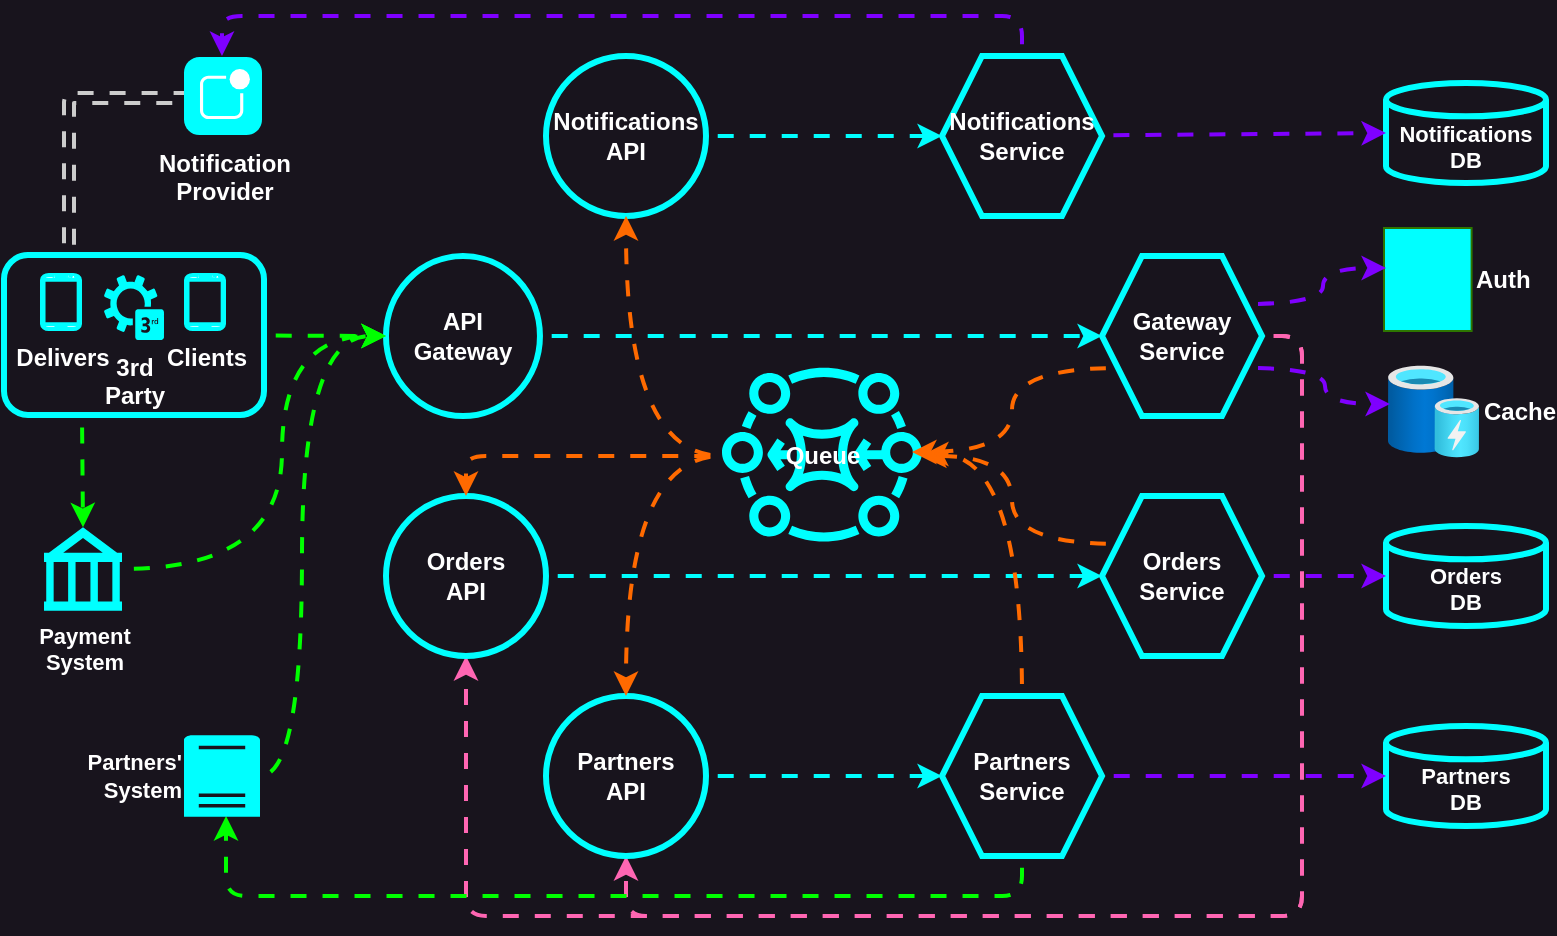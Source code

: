 <mxfile version="26.0.4" pages="8">
  <diagram name="0-delivery" id="dlJa1PxUzkaa_rqPgLjI">
    <mxGraphModel dx="880" dy="526" grid="0" gridSize="10" guides="1" tooltips="1" connect="1" arrows="1" fold="1" page="1" pageScale="1" pageWidth="1100" pageHeight="850" background="light-dark(#18141D,#18141D)" math="0" shadow="0">
      <root>
        <mxCell id="M7EQMy-1-1L2Ct21vZ-j-0" />
        <mxCell id="M7EQMy-1-1L2Ct21vZ-j-1" parent="M7EQMy-1-1L2Ct21vZ-j-0" />
        <mxCell id="SGgAnqGMgA83-yUSTWUg-62" style="edgeStyle=none;shape=connector;rounded=1;orthogonalLoop=1;jettySize=auto;html=1;entryX=0;entryY=0.5;entryDx=0;entryDy=0;strokeColor=#00FFFF;strokeWidth=2;align=center;verticalAlign=middle;fontFamily=Helvetica;fontSize=12;fontColor=#FFFF00;fontStyle=1;labelBackgroundColor=default;resizable=0;endArrow=classic;flowAnimation=1;" parent="M7EQMy-1-1L2Ct21vZ-j-1" source="M7EQMy-1-1L2Ct21vZ-j-4" target="M7EQMy-1-1L2Ct21vZ-j-26" edge="1">
          <mxGeometry relative="1" as="geometry" />
        </mxCell>
        <mxCell id="M7EQMy-1-1L2Ct21vZ-j-4" value="&lt;b&gt;Notifications&lt;br&gt;API&lt;br&gt;&lt;/b&gt;" style="ellipse;whiteSpace=wrap;html=1;aspect=fixed;fillColor=none;strokeWidth=3;strokeColor=#00FFFF;fontColor=light-dark(#FFFFFF,#FFFFFF);" parent="M7EQMy-1-1L2Ct21vZ-j-1" vertex="1">
          <mxGeometry x="302" y="80" width="80" height="80" as="geometry" />
        </mxCell>
        <mxCell id="SGgAnqGMgA83-yUSTWUg-70" style="edgeStyle=orthogonalEdgeStyle;shape=connector;rounded=1;orthogonalLoop=1;jettySize=auto;html=1;entryX=0.5;entryY=1;entryDx=0;entryDy=0;strokeColor=light-dark(#FF66B3,#FF66B3);strokeWidth=2;align=center;verticalAlign=middle;fontFamily=Helvetica;fontSize=12;fontColor=#FFFF00;fontStyle=1;labelBackgroundColor=default;resizable=0;endArrow=classic;exitX=1;exitY=0.5;exitDx=0;exitDy=0;flowAnimation=1;" parent="M7EQMy-1-1L2Ct21vZ-j-1" source="M7EQMy-1-1L2Ct21vZ-j-11" target="M7EQMy-1-1L2Ct21vZ-j-49" edge="1">
          <mxGeometry relative="1" as="geometry">
            <Array as="points">
              <mxPoint x="680" y="220" />
              <mxPoint x="680" y="510" />
              <mxPoint x="342" y="510" />
            </Array>
          </mxGeometry>
        </mxCell>
        <mxCell id="SGgAnqGMgA83-yUSTWUg-71" style="edgeStyle=orthogonalEdgeStyle;shape=connector;rounded=1;orthogonalLoop=1;jettySize=auto;html=1;exitX=1;exitY=0.5;exitDx=0;exitDy=0;entryX=0.5;entryY=1;entryDx=0;entryDy=0;strokeColor=light-dark(#FF66B3,#FF66B3);strokeWidth=2;align=center;verticalAlign=middle;fontFamily=Helvetica;fontSize=12;fontColor=#FFFF00;fontStyle=1;labelBackgroundColor=default;resizable=0;endArrow=classic;flowAnimation=1;" parent="M7EQMy-1-1L2Ct21vZ-j-1" source="M7EQMy-1-1L2Ct21vZ-j-11" target="M7EQMy-1-1L2Ct21vZ-j-47" edge="1">
          <mxGeometry relative="1" as="geometry">
            <Array as="points">
              <mxPoint x="680" y="220" />
              <mxPoint x="680" y="510" />
              <mxPoint x="262" y="510" />
            </Array>
          </mxGeometry>
        </mxCell>
        <mxCell id="M7EQMy-1-1L2Ct21vZ-j-11" value="&lt;b&gt;Gateway&lt;br&gt;Service&lt;/b&gt;" style="shape=hexagon;perimeter=hexagonPerimeter2;whiteSpace=wrap;html=1;fixedSize=1;strokeWidth=3;fillColor=none;rounded=0;shadow=0;strokeColor=#00FFFF;fontColor=light-dark(#FFFFFF,#FFFFFF);" parent="M7EQMy-1-1L2Ct21vZ-j-1" vertex="1">
          <mxGeometry x="580" y="180" width="80" height="80" as="geometry" />
        </mxCell>
        <mxCell id="SGgAnqGMgA83-yUSTWUg-77" style="edgeStyle=orthogonalEdgeStyle;shape=connector;curved=1;rounded=0;orthogonalLoop=1;jettySize=auto;html=1;entryX=0;entryY=0.5;entryDx=0;entryDy=0;strokeColor=#00FF00;strokeWidth=2;align=center;verticalAlign=middle;fontFamily=Helvetica;fontSize=12;fontColor=#FFFF00;fontStyle=1;labelBackgroundColor=default;resizable=0;endArrow=classic;flowAnimation=1;" parent="M7EQMy-1-1L2Ct21vZ-j-1" source="M7EQMy-1-1L2Ct21vZ-j-17" target="M7EQMy-1-1L2Ct21vZ-j-45" edge="1">
          <mxGeometry relative="1" as="geometry">
            <Array as="points">
              <mxPoint x="170" y="337" />
              <mxPoint x="170" y="220" />
            </Array>
          </mxGeometry>
        </mxCell>
        <mxCell id="M7EQMy-1-1L2Ct21vZ-j-17" value="&lt;b style=&quot;&quot;&gt;Payment&lt;br&gt;System&lt;/b&gt;" style="shape=mxgraph.signs.travel.bank;html=1;pointerEvents=1;fillColor=#00FFFF;strokeColor=none;verticalLabelPosition=bottom;verticalAlign=top;align=center;fontFamily=Helvetica;fontSize=11;fontColor=light-dark(#FFFFFF,#FFFFFF);" parent="M7EQMy-1-1L2Ct21vZ-j-1" vertex="1">
          <mxGeometry x="51" y="315.63" width="39" height="41.75" as="geometry" />
        </mxCell>
        <mxCell id="M7EQMy-1-1L2Ct21vZ-j-20" value="&lt;b&gt;&lt;br&gt;Notifications&lt;br&gt;DB&lt;/b&gt;" style="strokeWidth=3;html=1;shape=mxgraph.flowchart.database;whiteSpace=wrap;fontFamily=Helvetica;fontSize=11;fontColor=light-dark(#FFFFFF,#FFFFFF);strokeColor=#00FFFF;fillColor=none;" parent="M7EQMy-1-1L2Ct21vZ-j-1" vertex="1">
          <mxGeometry x="722" y="93.5" width="80" height="50" as="geometry" />
        </mxCell>
        <mxCell id="wt7rEvVbpXryTY_R8gAV-7" value="" style="edgeStyle=orthogonalEdgeStyle;shape=connector;rounded=1;orthogonalLoop=1;jettySize=auto;html=1;exitX=0.5;exitY=0;exitDx=0;exitDy=0;entryX=0.487;entryY=-0.013;entryDx=0;entryDy=0;entryPerimeter=0;labelBackgroundColor=default;strokeColor=light-dark(#7F00FF,#7F00FF);strokeWidth=2;fontFamily=Helvetica;fontSize=11;fontColor=default;endArrow=classic;flowAnimation=1;" parent="M7EQMy-1-1L2Ct21vZ-j-1" source="M7EQMy-1-1L2Ct21vZ-j-26" target="rH7qJKcRPoRjpmIgMlnR-3" edge="1">
          <mxGeometry relative="1" as="geometry" />
        </mxCell>
        <mxCell id="M7EQMy-1-1L2Ct21vZ-j-26" value="&lt;b&gt;Notifications&lt;br&gt;Service&lt;/b&gt;" style="shape=hexagon;perimeter=hexagonPerimeter2;whiteSpace=wrap;html=1;fixedSize=1;strokeWidth=3;fillColor=none;rounded=0;shadow=0;strokeColor=#00FFFF;fontColor=light-dark(#FFFFFF,#FFFFFF);" parent="M7EQMy-1-1L2Ct21vZ-j-1" vertex="1">
          <mxGeometry x="500" y="80" width="80" height="80" as="geometry" />
        </mxCell>
        <mxCell id="SGgAnqGMgA83-yUSTWUg-80" style="edgeStyle=orthogonalEdgeStyle;shape=connector;curved=1;rounded=0;orthogonalLoop=1;jettySize=auto;html=1;exitX=0;exitY=0.25;exitDx=0;exitDy=0;strokeColor=#FF6A00;strokeWidth=2;align=center;verticalAlign=middle;fontFamily=Helvetica;fontSize=12;fontColor=#FFFF00;fontStyle=1;labelBackgroundColor=default;resizable=0;endArrow=classic;flowAnimation=1;" parent="M7EQMy-1-1L2Ct21vZ-j-1" source="M7EQMy-1-1L2Ct21vZ-j-33" target="rH7qJKcRPoRjpmIgMlnR-0" edge="1">
          <mxGeometry relative="1" as="geometry" />
        </mxCell>
        <mxCell id="M7EQMy-1-1L2Ct21vZ-j-33" value="&lt;b&gt;Orders&lt;br&gt;Service&lt;/b&gt;" style="shape=hexagon;perimeter=hexagonPerimeter2;whiteSpace=wrap;html=1;fixedSize=1;strokeWidth=3;fillColor=none;rounded=0;shadow=0;strokeColor=#00FFFF;fontColor=light-dark(#FFFFFF,#FFFFFF);" parent="M7EQMy-1-1L2Ct21vZ-j-1" vertex="1">
          <mxGeometry x="580" y="300" width="80" height="80" as="geometry" />
        </mxCell>
        <mxCell id="M7EQMy-1-1L2Ct21vZ-j-34" value="&lt;b&gt;&lt;br&gt;Orders&lt;br&gt;DB&lt;/b&gt;" style="strokeWidth=3;html=1;shape=mxgraph.flowchart.database;whiteSpace=wrap;fontFamily=Helvetica;fontSize=11;fontColor=light-dark(#FFFFFF,#FFFFFF);strokeColor=#00FFFF;fillColor=none;" parent="M7EQMy-1-1L2Ct21vZ-j-1" vertex="1">
          <mxGeometry x="722" y="315" width="80" height="50" as="geometry" />
        </mxCell>
        <mxCell id="wt7rEvVbpXryTY_R8gAV-11" value="" style="edgeStyle=orthogonalEdgeStyle;shape=connector;rounded=1;orthogonalLoop=1;jettySize=auto;html=1;exitX=0.5;exitY=1;exitDx=0;exitDy=0;entryX=0.553;entryY=0.991;entryDx=0;entryDy=0;entryPerimeter=0;labelBackgroundColor=default;strokeColor=#00FF00;strokeWidth=2;fontFamily=Helvetica;fontSize=11;fontColor=default;endArrow=classic;flowAnimation=1;" parent="M7EQMy-1-1L2Ct21vZ-j-1" source="M7EQMy-1-1L2Ct21vZ-j-43" target="M7EQMy-1-1L2Ct21vZ-j-65" edge="1">
          <mxGeometry relative="1" as="geometry">
            <Array as="points">
              <mxPoint x="540" y="500" />
              <mxPoint x="142" y="500" />
            </Array>
          </mxGeometry>
        </mxCell>
        <mxCell id="M7EQMy-1-1L2Ct21vZ-j-43" value="&lt;b&gt;Partners&lt;br&gt;Service&lt;/b&gt;" style="shape=hexagon;perimeter=hexagonPerimeter2;whiteSpace=wrap;html=1;fixedSize=1;strokeWidth=3;fillColor=none;rounded=0;shadow=0;strokeColor=#00FFFF;fontColor=light-dark(#FFFFFF,#FFFFFF);" parent="M7EQMy-1-1L2Ct21vZ-j-1" vertex="1">
          <mxGeometry x="500" y="400" width="80" height="80" as="geometry" />
        </mxCell>
        <mxCell id="_1xt585N8awWKPJ4VUWo-0" style="edgeStyle=orthogonalEdgeStyle;rounded=0;orthogonalLoop=1;jettySize=auto;html=1;entryX=0;entryY=0.5;entryDx=0;entryDy=0;strokeWidth=2;strokeColor=#00FFFF;flowAnimation=1;" parent="M7EQMy-1-1L2Ct21vZ-j-1" source="M7EQMy-1-1L2Ct21vZ-j-45" target="M7EQMy-1-1L2Ct21vZ-j-11" edge="1">
          <mxGeometry relative="1" as="geometry" />
        </mxCell>
        <mxCell id="M7EQMy-1-1L2Ct21vZ-j-45" value="&lt;b&gt;API&lt;br&gt;Gateway&lt;br&gt;&lt;/b&gt;" style="ellipse;whiteSpace=wrap;html=1;aspect=fixed;fillColor=none;strokeWidth=3;strokeColor=#00FFFF;fontColor=light-dark(#FFFFFF,#FFFFFF);" parent="M7EQMy-1-1L2Ct21vZ-j-1" vertex="1">
          <mxGeometry x="222" y="180" width="76.98" height="80" as="geometry" />
        </mxCell>
        <mxCell id="_1xt585N8awWKPJ4VUWo-1" style="edgeStyle=orthogonalEdgeStyle;rounded=0;orthogonalLoop=1;jettySize=auto;html=1;entryX=0;entryY=0.5;entryDx=0;entryDy=0;strokeColor=#00FFFF;flowAnimation=1;strokeWidth=2;" parent="M7EQMy-1-1L2Ct21vZ-j-1" source="M7EQMy-1-1L2Ct21vZ-j-47" target="M7EQMy-1-1L2Ct21vZ-j-33" edge="1">
          <mxGeometry relative="1" as="geometry" />
        </mxCell>
        <mxCell id="M7EQMy-1-1L2Ct21vZ-j-47" value="&lt;b&gt;Orders&lt;br&gt;API&lt;br&gt;&lt;/b&gt;" style="ellipse;whiteSpace=wrap;html=1;aspect=fixed;fillColor=none;strokeWidth=3;strokeColor=#00FFFF;fontColor=light-dark(#FFFFFF,#FFFFFF);" parent="M7EQMy-1-1L2Ct21vZ-j-1" vertex="1">
          <mxGeometry x="222" y="300" width="80" height="80" as="geometry" />
        </mxCell>
        <mxCell id="SGgAnqGMgA83-yUSTWUg-60" style="edgeStyle=none;shape=connector;rounded=1;orthogonalLoop=1;jettySize=auto;html=1;entryX=0;entryY=0.5;entryDx=0;entryDy=0;strokeColor=#00FFFF;strokeWidth=2;align=center;verticalAlign=middle;fontFamily=Helvetica;fontSize=12;fontColor=#FFFF00;fontStyle=1;labelBackgroundColor=default;resizable=0;endArrow=classic;flowAnimation=1;" parent="M7EQMy-1-1L2Ct21vZ-j-1" source="M7EQMy-1-1L2Ct21vZ-j-49" target="M7EQMy-1-1L2Ct21vZ-j-43" edge="1">
          <mxGeometry relative="1" as="geometry" />
        </mxCell>
        <mxCell id="M7EQMy-1-1L2Ct21vZ-j-49" value="&lt;b&gt;Partners&lt;br&gt;API&lt;br&gt;&lt;/b&gt;" style="ellipse;whiteSpace=wrap;html=1;aspect=fixed;fillColor=none;strokeWidth=3;strokeColor=#00FFFF;fontColor=light-dark(#FFFFFF,#FFFFFF);" parent="M7EQMy-1-1L2Ct21vZ-j-1" vertex="1">
          <mxGeometry x="302" y="400" width="80" height="80" as="geometry" />
        </mxCell>
        <mxCell id="SGgAnqGMgA83-yUSTWUg-78" style="edgeStyle=orthogonalEdgeStyle;shape=connector;curved=1;rounded=0;orthogonalLoop=1;jettySize=auto;html=1;entryX=0;entryY=0.5;entryDx=0;entryDy=0;strokeColor=#00FF00;strokeWidth=2;align=center;verticalAlign=middle;fontFamily=Helvetica;fontSize=12;fontColor=#FFFF00;fontStyle=1;labelBackgroundColor=default;resizable=0;endArrow=classic;flowAnimation=1;" parent="M7EQMy-1-1L2Ct21vZ-j-1" source="M7EQMy-1-1L2Ct21vZ-j-65" target="M7EQMy-1-1L2Ct21vZ-j-45" edge="1">
          <mxGeometry relative="1" as="geometry">
            <Array as="points">
              <mxPoint x="180" y="440" />
              <mxPoint x="180" y="220" />
            </Array>
          </mxGeometry>
        </mxCell>
        <mxCell id="M7EQMy-1-1L2Ct21vZ-j-65" value="&lt;b&gt;Partners&#39;&lt;br&gt;System&lt;/b&gt;" style="sketch=0;pointerEvents=1;shadow=0;dashed=0;html=1;strokeColor=none;labelPosition=left;verticalLabelPosition=middle;verticalAlign=middle;outlineConnect=0;align=right;shape=mxgraph.office.servers.physical_host;fillColor=#00FFFF;fontFamily=Helvetica;fontSize=11;fontColor=light-dark(#FFFFFF,#FFFFFF);" parent="M7EQMy-1-1L2Ct21vZ-j-1" vertex="1">
          <mxGeometry x="121" y="419.63" width="38" height="40.75" as="geometry" />
        </mxCell>
        <mxCell id="rH7qJKcRPoRjpmIgMlnR-2" value="&lt;b&gt;&lt;br&gt;Partners&lt;br&gt;DB&lt;/b&gt;" style="strokeWidth=3;html=1;shape=mxgraph.flowchart.database;whiteSpace=wrap;fontFamily=Helvetica;fontSize=11;fontColor=light-dark(#FFFFFF,#FFFFFF);strokeColor=#00FFFF;fillColor=none;" parent="M7EQMy-1-1L2Ct21vZ-j-1" vertex="1">
          <mxGeometry x="722" y="415" width="80" height="50" as="geometry" />
        </mxCell>
        <mxCell id="rH7qJKcRPoRjpmIgMlnR-3" value="&lt;font size=&quot;1&quot; style=&quot;&quot;&gt;&lt;b style=&quot;font-size: 12px;&quot;&gt;Notification&lt;br&gt;Provider&lt;/b&gt;&lt;/font&gt;" style="html=1;strokeWidth=1;shadow=0;dashed=0;shape=mxgraph.ios7.misc.notification;fillColor=#00FFFF;strokeColor=none;buttonText=;strokeColor2=#222222;fontColor=light-dark(#FFFFFF,#FFFFFF);fontSize=8;verticalLabelPosition=bottom;verticalAlign=top;align=center;sketch=0;" parent="M7EQMy-1-1L2Ct21vZ-j-1" vertex="1">
          <mxGeometry x="121" y="80.5" width="39" height="39" as="geometry" />
        </mxCell>
        <mxCell id="rH7qJKcRPoRjpmIgMlnR-10" value="" style="group" parent="M7EQMy-1-1L2Ct21vZ-j-1" vertex="1" connectable="0">
          <mxGeometry x="31" y="179.5" width="130" height="80" as="geometry" />
        </mxCell>
        <mxCell id="rH7qJKcRPoRjpmIgMlnR-7" value="" style="rounded=1;whiteSpace=wrap;html=1;fillColor=none;strokeWidth=3;strokeColor=#00FFFF;movable=1;resizable=1;rotatable=1;deletable=1;editable=1;locked=0;connectable=1;" parent="rH7qJKcRPoRjpmIgMlnR-10" vertex="1">
          <mxGeometry width="130" height="80" as="geometry" />
        </mxCell>
        <mxCell id="rH7qJKcRPoRjpmIgMlnR-9" value="" style="group" parent="rH7qJKcRPoRjpmIgMlnR-10" vertex="1" connectable="0">
          <mxGeometry x="19" y="10" width="91" height="32.5" as="geometry" />
        </mxCell>
        <mxCell id="M7EQMy-1-1L2Ct21vZ-j-2" value="&lt;b style=&quot;&quot;&gt;&lt;font style=&quot;color: light-dark(rgb(255, 255, 255), rgb(255, 255, 255));&quot;&gt;Delivers&lt;/font&gt;&lt;/b&gt;" style="verticalLabelPosition=bottom;verticalAlign=top;html=1;shadow=0;dashed=0;strokeWidth=2;shape=mxgraph.android.phone2;strokeColor=#00FFFF;movable=1;resizable=1;rotatable=1;deletable=1;editable=1;locked=0;connectable=1;" parent="rH7qJKcRPoRjpmIgMlnR-9" vertex="1">
          <mxGeometry width="19" height="27" as="geometry" />
        </mxCell>
        <mxCell id="M7EQMy-1-1L2Ct21vZ-j-12" value="&lt;b&gt;&lt;font style=&quot;color: light-dark(rgb(255, 255, 255), rgb(255, 255, 255));&quot;&gt;3rd&lt;br&gt;Party&lt;/font&gt;&lt;br&gt;&lt;/b&gt;" style="sketch=0;pointerEvents=1;shadow=0;dashed=0;html=1;strokeColor=none;fillColor=#00FFFF;labelPosition=center;verticalLabelPosition=bottom;verticalAlign=top;outlineConnect=0;align=center;shape=mxgraph.office.services.3rd_party_service;movable=1;resizable=1;rotatable=1;deletable=1;editable=1;locked=0;connectable=1;" parent="rH7qJKcRPoRjpmIgMlnR-9" vertex="1">
          <mxGeometry x="31" width="30" height="32.5" as="geometry" />
        </mxCell>
        <mxCell id="rH7qJKcRPoRjpmIgMlnR-6" value="&lt;b style=&quot;&quot;&gt;&lt;font style=&quot;color: light-dark(rgb(255, 255, 255), rgb(255, 255, 255));&quot;&gt;Clients&lt;/font&gt;&lt;/b&gt;" style="verticalLabelPosition=bottom;verticalAlign=top;html=1;shadow=0;dashed=0;strokeWidth=2;shape=mxgraph.android.phone2;strokeColor=#00FFFF;movable=1;resizable=1;rotatable=1;deletable=1;editable=1;locked=0;connectable=1;" parent="rH7qJKcRPoRjpmIgMlnR-9" vertex="1">
          <mxGeometry x="72" width="19" height="27" as="geometry" />
        </mxCell>
        <mxCell id="rH7qJKcRPoRjpmIgMlnR-14" value="" style="edgeStyle=orthogonalEdgeStyle;orthogonalLoop=1;jettySize=auto;html=1;exitX=0.25;exitY=0;exitDx=0;exitDy=0;entryX=0;entryY=0.526;entryDx=0;entryDy=0;entryPerimeter=0;rounded=1;strokeWidth=2;strokeColor=#CCCCCC;startArrow=classic;startFill=1;flowAnimation=1;shape=link;" parent="M7EQMy-1-1L2Ct21vZ-j-1" source="rH7qJKcRPoRjpmIgMlnR-7" target="rH7qJKcRPoRjpmIgMlnR-3" edge="1">
          <mxGeometry relative="1" as="geometry" />
        </mxCell>
        <mxCell id="rH7qJKcRPoRjpmIgMlnR-17" value="&lt;b&gt;Cache&lt;/b&gt;" style="image;aspect=fixed;html=1;points=[];align=left;fontSize=12;image=img/lib/azure2/general/Cache.svg;fontFamily=Helvetica;fontColor=light-dark(#FFFFFF,#FFFFFF);labelPosition=right;verticalLabelPosition=middle;verticalAlign=middle;labelBackgroundColor=none;" parent="M7EQMy-1-1L2Ct21vZ-j-1" vertex="1">
          <mxGeometry x="723" y="233.5" width="45.5" height="48.5" as="geometry" />
        </mxCell>
        <mxCell id="SGgAnqGMgA83-yUSTWUg-83" style="edgeStyle=orthogonalEdgeStyle;shape=connector;curved=1;rounded=0;orthogonalLoop=1;jettySize=auto;html=1;entryX=0.5;entryY=1;entryDx=0;entryDy=0;strokeColor=#FF6A00;strokeWidth=2;align=center;verticalAlign=middle;fontFamily=Helvetica;fontSize=12;fontColor=#FFFF00;fontStyle=1;labelBackgroundColor=default;resizable=0;endArrow=classic;flowAnimation=1;" parent="M7EQMy-1-1L2Ct21vZ-j-1" source="rH7qJKcRPoRjpmIgMlnR-0" target="M7EQMy-1-1L2Ct21vZ-j-4" edge="1">
          <mxGeometry relative="1" as="geometry" />
        </mxCell>
        <mxCell id="SGgAnqGMgA83-yUSTWUg-85" style="edgeStyle=orthogonalEdgeStyle;shape=connector;curved=1;rounded=0;orthogonalLoop=1;jettySize=auto;html=1;entryX=0.5;entryY=0;entryDx=0;entryDy=0;strokeColor=#FF6A00;strokeWidth=2;align=center;verticalAlign=middle;fontFamily=Helvetica;fontSize=12;fontColor=#FFFF00;fontStyle=1;labelBackgroundColor=default;resizable=0;endArrow=classic;flowAnimation=1;" parent="M7EQMy-1-1L2Ct21vZ-j-1" source="rH7qJKcRPoRjpmIgMlnR-0" target="M7EQMy-1-1L2Ct21vZ-j-49" edge="1">
          <mxGeometry relative="1" as="geometry" />
        </mxCell>
        <mxCell id="SGgAnqGMgA83-yUSTWUg-86" style="edgeStyle=orthogonalEdgeStyle;shape=connector;curved=0;rounded=1;orthogonalLoop=1;jettySize=auto;html=1;entryX=0.5;entryY=0;entryDx=0;entryDy=0;strokeColor=#FF6A00;strokeWidth=2;align=center;verticalAlign=middle;fontFamily=Helvetica;fontSize=12;fontColor=#FFFF00;fontStyle=1;labelBackgroundColor=default;resizable=0;endArrow=classic;flowAnimation=1;" parent="M7EQMy-1-1L2Ct21vZ-j-1" source="rH7qJKcRPoRjpmIgMlnR-0" target="M7EQMy-1-1L2Ct21vZ-j-47" edge="1">
          <mxGeometry relative="1" as="geometry" />
        </mxCell>
        <mxCell id="rH7qJKcRPoRjpmIgMlnR-0" value="&lt;b&gt;&lt;font style=&quot;&quot;&gt;Queue&lt;/font&gt;&lt;/b&gt;" style="sketch=0;outlineConnect=0;fontColor=light-dark(#FFFFFF,#FFFFFF);gradientColor=none;fillColor=#00FFFF;strokeColor=none;dashed=0;verticalLabelPosition=middle;verticalAlign=middle;align=center;html=1;fontSize=12;fontStyle=0;aspect=fixed;pointerEvents=1;shape=mxgraph.aws4.mq_broker;points=[[0.13,0.32,0,0,0],[0.13,0.69,0,0,0],[0.4,0.1,0,0,0],[0.41,0.92,0,0,0],[0.58,0.1,0,0,0],[0.59,0.91,0,0,0],[0.86,0.7,0,0,0],[0.87,0.33,0,0,0]];direction=west;labelPosition=center;" parent="M7EQMy-1-1L2Ct21vZ-j-1" vertex="1">
          <mxGeometry x="390" y="230" width="100" height="100" as="geometry" />
        </mxCell>
        <mxCell id="SGgAnqGMgA83-yUSTWUg-5" value="&lt;b&gt;Auth&lt;/b&gt;" style="points=[];aspect=fixed;html=1;align=left;shadow=0;dashed=0;fillColor=#00FFFF;strokeColor=#2D7600;shape=mxgraph.alibaba_cloud.cas_ssl_central_authentication_service;fontColor=light-dark(#FFFFFF,#FFFFFF);verticalAlign=middle;labelPosition=right;verticalLabelPosition=middle;horizontal=1;" parent="M7EQMy-1-1L2Ct21vZ-j-1" vertex="1">
          <mxGeometry x="721" y="166" width="43.8" height="51.5" as="geometry" />
        </mxCell>
        <mxCell id="SGgAnqGMgA83-yUSTWUg-63" style="edgeStyle=none;shape=connector;rounded=1;orthogonalLoop=1;jettySize=auto;html=1;entryX=0;entryY=0.5;entryDx=0;entryDy=0;entryPerimeter=0;strokeColor=light-dark(#7F00FF,#7F00FF);strokeWidth=2;align=center;verticalAlign=middle;fontFamily=Helvetica;fontSize=12;fontColor=#FFFF00;fontStyle=1;labelBackgroundColor=default;resizable=0;endArrow=classic;flowAnimation=1;" parent="M7EQMy-1-1L2Ct21vZ-j-1" source="M7EQMy-1-1L2Ct21vZ-j-26" target="M7EQMy-1-1L2Ct21vZ-j-20" edge="1">
          <mxGeometry relative="1" as="geometry" />
        </mxCell>
        <mxCell id="SGgAnqGMgA83-yUSTWUg-64" style="edgeStyle=none;shape=connector;rounded=1;orthogonalLoop=1;jettySize=auto;html=1;entryX=0;entryY=0.5;entryDx=0;entryDy=0;entryPerimeter=0;strokeColor=light-dark(#7F00FF,#7F00FF);strokeWidth=2;align=center;verticalAlign=middle;fontFamily=Helvetica;fontSize=12;fontColor=#FFFF00;fontStyle=1;labelBackgroundColor=default;resizable=0;endArrow=classic;flowAnimation=1;" parent="M7EQMy-1-1L2Ct21vZ-j-1" source="M7EQMy-1-1L2Ct21vZ-j-33" target="M7EQMy-1-1L2Ct21vZ-j-34" edge="1">
          <mxGeometry relative="1" as="geometry" />
        </mxCell>
        <mxCell id="SGgAnqGMgA83-yUSTWUg-65" style="edgeStyle=none;shape=connector;rounded=1;orthogonalLoop=1;jettySize=auto;html=1;entryX=0;entryY=0.5;entryDx=0;entryDy=0;entryPerimeter=0;strokeColor=light-dark(#7F00FF,#7F00FF);strokeWidth=2;align=center;verticalAlign=middle;fontFamily=Helvetica;fontSize=12;fontColor=#FFFF00;fontStyle=1;labelBackgroundColor=default;resizable=0;endArrow=classic;flowAnimation=1;" parent="M7EQMy-1-1L2Ct21vZ-j-1" source="M7EQMy-1-1L2Ct21vZ-j-43" target="rH7qJKcRPoRjpmIgMlnR-2" edge="1">
          <mxGeometry relative="1" as="geometry" />
        </mxCell>
        <mxCell id="SGgAnqGMgA83-yUSTWUg-68" style="edgeStyle=orthogonalEdgeStyle;shape=connector;rounded=0;orthogonalLoop=1;jettySize=auto;html=1;exitX=1;exitY=0.25;exitDx=0;exitDy=0;entryX=0.023;entryY=0.388;entryDx=0;entryDy=0;entryPerimeter=0;strokeColor=light-dark(#7F00FF,#7F00FF);strokeWidth=2;align=center;verticalAlign=middle;fontFamily=Helvetica;fontSize=12;fontColor=#FFFF00;fontStyle=1;labelBackgroundColor=default;resizable=0;endArrow=classic;curved=1;flowAnimation=1;" parent="M7EQMy-1-1L2Ct21vZ-j-1" source="M7EQMy-1-1L2Ct21vZ-j-11" target="SGgAnqGMgA83-yUSTWUg-5" edge="1">
          <mxGeometry relative="1" as="geometry" />
        </mxCell>
        <mxCell id="SGgAnqGMgA83-yUSTWUg-69" style="edgeStyle=orthogonalEdgeStyle;shape=connector;rounded=0;orthogonalLoop=1;jettySize=auto;html=1;exitX=1;exitY=0.75;exitDx=0;exitDy=0;strokeColor=light-dark(#7F00FF,#7F00FF);strokeWidth=2;align=center;verticalAlign=middle;fontFamily=Helvetica;fontSize=12;fontColor=#FFFF00;fontStyle=1;labelBackgroundColor=default;resizable=0;endArrow=classic;curved=1;entryX=0.022;entryY=0.423;entryDx=0;entryDy=0;entryPerimeter=0;flowAnimation=1;" parent="M7EQMy-1-1L2Ct21vZ-j-1" source="M7EQMy-1-1L2Ct21vZ-j-11" target="rH7qJKcRPoRjpmIgMlnR-17" edge="1">
          <mxGeometry relative="1" as="geometry">
            <mxPoint x="720" y="250" as="targetPoint" />
          </mxGeometry>
        </mxCell>
        <mxCell id="SGgAnqGMgA83-yUSTWUg-72" style="edgeStyle=none;shape=connector;rounded=1;orthogonalLoop=1;jettySize=auto;html=1;entryX=0;entryY=0.5;entryDx=0;entryDy=0;strokeColor=#00FF00;strokeWidth=2;align=center;verticalAlign=middle;fontFamily=Helvetica;fontSize=12;fontColor=#FFFF00;fontStyle=1;labelBackgroundColor=default;resizable=0;endArrow=classic;flowAnimation=1;" parent="M7EQMy-1-1L2Ct21vZ-j-1" source="rH7qJKcRPoRjpmIgMlnR-7" target="M7EQMy-1-1L2Ct21vZ-j-45" edge="1">
          <mxGeometry relative="1" as="geometry" />
        </mxCell>
        <mxCell id="SGgAnqGMgA83-yUSTWUg-79" style="edgeStyle=orthogonalEdgeStyle;shape=connector;curved=1;rounded=0;orthogonalLoop=1;jettySize=auto;html=1;exitX=0;exitY=0.75;exitDx=0;exitDy=0;entryX=0.05;entryY=0.523;entryDx=0;entryDy=0;entryPerimeter=0;strokeColor=#FF6A00;strokeWidth=2;align=center;verticalAlign=middle;fontFamily=Helvetica;fontSize=12;fontColor=#FFFF00;fontStyle=1;labelBackgroundColor=default;resizable=0;endArrow=classic;flowAnimation=1;" parent="M7EQMy-1-1L2Ct21vZ-j-1" source="M7EQMy-1-1L2Ct21vZ-j-11" target="rH7qJKcRPoRjpmIgMlnR-0" edge="1">
          <mxGeometry relative="1" as="geometry" />
        </mxCell>
        <mxCell id="SGgAnqGMgA83-yUSTWUg-81" style="edgeStyle=orthogonalEdgeStyle;shape=connector;curved=1;rounded=0;orthogonalLoop=1;jettySize=auto;html=1;entryX=-0.01;entryY=0.511;entryDx=0;entryDy=0;entryPerimeter=0;strokeColor=#FF6A00;strokeWidth=2;align=center;verticalAlign=middle;fontFamily=Helvetica;fontSize=12;fontColor=#FFFF00;fontStyle=1;labelBackgroundColor=default;resizable=0;endArrow=classic;exitX=0.5;exitY=0;exitDx=0;exitDy=0;flowAnimation=1;" parent="M7EQMy-1-1L2Ct21vZ-j-1" source="M7EQMy-1-1L2Ct21vZ-j-43" target="rH7qJKcRPoRjpmIgMlnR-0" edge="1">
          <mxGeometry relative="1" as="geometry" />
        </mxCell>
        <mxCell id="SGgAnqGMgA83-yUSTWUg-87" style="edgeStyle=orthogonalEdgeStyle;shape=connector;curved=1;rounded=0;orthogonalLoop=1;jettySize=auto;html=1;entryX=0.5;entryY=0;entryDx=0;entryDy=0;entryPerimeter=0;strokeColor=#00FF00;strokeWidth=2;align=center;verticalAlign=middle;fontFamily=Helvetica;fontSize=12;fontColor=#FFFF00;fontStyle=1;labelBackgroundColor=default;resizable=0;endArrow=classic;flowAnimation=1;" parent="M7EQMy-1-1L2Ct21vZ-j-1" target="M7EQMy-1-1L2Ct21vZ-j-17" edge="1">
          <mxGeometry relative="1" as="geometry">
            <mxPoint x="70" y="260" as="sourcePoint" />
          </mxGeometry>
        </mxCell>
      </root>
    </mxGraphModel>
  </diagram>
  <diagram name="1-sing-up" id="vv6TLfQouE0GcR0ykWpL">
    <mxGraphModel dx="880" dy="526" grid="0" gridSize="10" guides="1" tooltips="1" connect="1" arrows="1" fold="1" page="1" pageScale="1" pageWidth="1100" pageHeight="850" background="light-dark(#18141D,#18141D)" math="0" shadow="0">
      <root>
        <mxCell id="Gcm0z0HT6s-OdpQEkj46-0" />
        <mxCell id="Gcm0z0HT6s-OdpQEkj46-1" parent="Gcm0z0HT6s-OdpQEkj46-0" />
        <mxCell id="Gcm0z0HT6s-OdpQEkj46-3" value="&lt;b&gt;Notifications&lt;br&gt;API&lt;br&gt;&lt;/b&gt;" style="ellipse;whiteSpace=wrap;html=1;aspect=fixed;fillColor=none;strokeWidth=3;strokeColor=#00FFFF;rounded=0;fontColor=light-dark(#FFFFFF,#FFFFFF);" parent="Gcm0z0HT6s-OdpQEkj46-1" vertex="1">
          <mxGeometry x="302" y="80" width="80" height="80" as="geometry" />
        </mxCell>
        <mxCell id="Gcm0z0HT6s-OdpQEkj46-6" value="&lt;b&gt;Gateway&lt;br&gt;Service&lt;/b&gt;" style="shape=hexagon;perimeter=hexagonPerimeter2;whiteSpace=wrap;html=1;fixedSize=1;strokeWidth=3;fillColor=none;rounded=0;shadow=0;strokeColor=#00FFFF;fontColor=light-dark(#FFFFFF,#FFFFFF);" parent="Gcm0z0HT6s-OdpQEkj46-1" vertex="1">
          <mxGeometry x="580" y="180" width="80" height="80" as="geometry" />
        </mxCell>
        <mxCell id="Gcm0z0HT6s-OdpQEkj46-8" value="&lt;b style=&quot;&quot;&gt;Payment&lt;br&gt;System&lt;/b&gt;" style="shape=mxgraph.signs.travel.bank;html=1;pointerEvents=1;fillColor=#00FFFF;strokeColor=none;verticalLabelPosition=bottom;verticalAlign=top;align=center;fontFamily=Helvetica;fontSize=11;fontColor=light-dark(#FFFFFF,#FFFFFF);rounded=0;" parent="Gcm0z0HT6s-OdpQEkj46-1" vertex="1">
          <mxGeometry x="51" y="315.63" width="39" height="41.75" as="geometry" />
        </mxCell>
        <mxCell id="Gcm0z0HT6s-OdpQEkj46-9" value="&lt;b&gt;&lt;br&gt;Notifications&lt;br&gt;DB&lt;/b&gt;" style="strokeWidth=3;html=1;shape=mxgraph.flowchart.database;whiteSpace=wrap;fontFamily=Helvetica;fontSize=11;fontColor=light-dark(#FFFFFF,#FFFFFF);strokeColor=#00FFFF;fillColor=none;rounded=0;" parent="Gcm0z0HT6s-OdpQEkj46-1" vertex="1">
          <mxGeometry x="722" y="93.5" width="80" height="50" as="geometry" />
        </mxCell>
        <mxCell id="Gcm0z0HT6s-OdpQEkj46-11" value="&lt;b&gt;Notifications&lt;br&gt;Service&lt;/b&gt;" style="shape=hexagon;perimeter=hexagonPerimeter2;whiteSpace=wrap;html=1;fixedSize=1;strokeWidth=3;fillColor=none;rounded=0;shadow=0;strokeColor=#00FFFF;fontColor=light-dark(#FFFFFF,#FFFFFF);" parent="Gcm0z0HT6s-OdpQEkj46-1" vertex="1">
          <mxGeometry x="500" y="80" width="80" height="80" as="geometry" />
        </mxCell>
        <mxCell id="Gcm0z0HT6s-OdpQEkj46-13" value="&lt;b&gt;Orders&lt;br&gt;Service&lt;/b&gt;" style="shape=hexagon;perimeter=hexagonPerimeter2;whiteSpace=wrap;html=1;fixedSize=1;strokeWidth=3;fillColor=none;rounded=0;shadow=0;strokeColor=#00FFFF;fontColor=light-dark(#FFFFFF,#FFFFFF);" parent="Gcm0z0HT6s-OdpQEkj46-1" vertex="1">
          <mxGeometry x="580" y="300" width="80" height="80" as="geometry" />
        </mxCell>
        <mxCell id="Gcm0z0HT6s-OdpQEkj46-14" value="&lt;b&gt;&lt;br&gt;Orders&lt;br&gt;DB&lt;/b&gt;" style="strokeWidth=3;html=1;shape=mxgraph.flowchart.database;whiteSpace=wrap;fontFamily=Helvetica;fontSize=11;fontColor=light-dark(#FFFFFF,#FFFFFF);strokeColor=#00FFFF;fillColor=none;rounded=0;" parent="Gcm0z0HT6s-OdpQEkj46-1" vertex="1">
          <mxGeometry x="722" y="315" width="80" height="50" as="geometry" />
        </mxCell>
        <mxCell id="Gcm0z0HT6s-OdpQEkj46-16" value="&lt;b&gt;Partners&lt;br&gt;Service&lt;/b&gt;" style="shape=hexagon;perimeter=hexagonPerimeter2;whiteSpace=wrap;html=1;fixedSize=1;strokeWidth=3;fillColor=none;rounded=0;shadow=0;strokeColor=#00FFFF;fontColor=light-dark(#FFFFFF,#FFFFFF);" parent="Gcm0z0HT6s-OdpQEkj46-1" vertex="1">
          <mxGeometry x="500" y="400" width="80" height="80" as="geometry" />
        </mxCell>
        <mxCell id="Gcm0z0HT6s-OdpQEkj46-17" style="edgeStyle=none;shape=connector;rounded=0;orthogonalLoop=1;jettySize=auto;html=1;strokeColor=#00FFFF;strokeWidth=2;align=center;verticalAlign=middle;fontFamily=Helvetica;fontSize=12;fontColor=#FFFF00;fontStyle=1;labelBackgroundColor=default;resizable=0;endArrow=classic;exitX=0.935;exitY=0.288;exitDx=0;exitDy=0;exitPerimeter=0;flowAnimation=1;entryX=0;entryY=0.5;entryDx=0;entryDy=0;" parent="Gcm0z0HT6s-OdpQEkj46-1" target="Gcm0z0HT6s-OdpQEkj46-6" edge="1">
          <mxGeometry relative="1" as="geometry">
            <mxPoint x="301.996" y="219.5" as="sourcePoint" />
            <mxPoint x="570" y="220" as="targetPoint" />
          </mxGeometry>
        </mxCell>
        <mxCell id="wKGqJwUbLLltAuh82bF3-0" value="3" style="edgeLabel;html=1;align=center;verticalAlign=middle;resizable=0;points=[];fontFamily=Helvetica;fontSize=14;fontColor=#FFFF00;fontStyle=1;labelBackgroundColor=none;fillColor=none;gradientColor=none;rounded=0;" parent="Gcm0z0HT6s-OdpQEkj46-17" vertex="1" connectable="0">
          <mxGeometry x="-0.034" relative="1" as="geometry">
            <mxPoint as="offset" />
          </mxGeometry>
        </mxCell>
        <mxCell id="Gcm0z0HT6s-OdpQEkj46-18" value="&lt;b&gt;API&lt;br&gt;Gateway&lt;br&gt;&lt;/b&gt;" style="ellipse;whiteSpace=wrap;html=1;aspect=fixed;fillColor=none;strokeWidth=3;strokeColor=#00FFFF;rounded=0;fontColor=light-dark(#FFFFFF,#FFFFFF);" parent="Gcm0z0HT6s-OdpQEkj46-1" vertex="1">
          <mxGeometry x="222" y="180" width="76.98" height="80" as="geometry" />
        </mxCell>
        <mxCell id="Gcm0z0HT6s-OdpQEkj46-20" value="&lt;b&gt;Orders&lt;br&gt;API&lt;br&gt;&lt;/b&gt;" style="ellipse;whiteSpace=wrap;html=1;aspect=fixed;fillColor=none;strokeWidth=3;strokeColor=#00FFFF;rounded=0;fontColor=light-dark(#FFFFFF,#FFFFFF);" parent="Gcm0z0HT6s-OdpQEkj46-1" vertex="1">
          <mxGeometry x="222" y="300" width="80" height="80" as="geometry" />
        </mxCell>
        <mxCell id="Gcm0z0HT6s-OdpQEkj46-22" value="&lt;b&gt;Partners&lt;br&gt;API&lt;br&gt;&lt;/b&gt;" style="ellipse;whiteSpace=wrap;html=1;aspect=fixed;fillColor=none;strokeWidth=3;strokeColor=#00FFFF;rounded=0;fontColor=light-dark(#FFFFFF,#FFFFFF);" parent="Gcm0z0HT6s-OdpQEkj46-1" vertex="1">
          <mxGeometry x="302" y="400" width="80" height="80" as="geometry" />
        </mxCell>
        <mxCell id="Gcm0z0HT6s-OdpQEkj46-24" value="&lt;b&gt;Partners&#39;&lt;br&gt;System&lt;/b&gt;" style="pointerEvents=1;shadow=0;dashed=0;html=1;strokeColor=none;labelPosition=left;verticalLabelPosition=middle;verticalAlign=middle;outlineConnect=0;align=right;shape=mxgraph.office.servers.physical_host;fillColor=#00FFFF;fontFamily=Helvetica;fontSize=11;fontColor=light-dark(#FFFFFF,#FFFFFF);rounded=0;" parent="Gcm0z0HT6s-OdpQEkj46-1" vertex="1">
          <mxGeometry x="121" y="419.63" width="38" height="40.75" as="geometry" />
        </mxCell>
        <mxCell id="Gcm0z0HT6s-OdpQEkj46-25" value="&lt;b&gt;&lt;br&gt;Partners&lt;br&gt;DB&lt;/b&gt;" style="strokeWidth=3;html=1;shape=mxgraph.flowchart.database;whiteSpace=wrap;fontFamily=Helvetica;fontSize=11;fontColor=light-dark(#FFFFFF,#FFFFFF);strokeColor=#00FFFF;fillColor=none;rounded=0;" parent="Gcm0z0HT6s-OdpQEkj46-1" vertex="1">
          <mxGeometry x="722" y="415" width="80" height="50" as="geometry" />
        </mxCell>
        <mxCell id="Gcm0z0HT6s-OdpQEkj46-26" value="&lt;font style=&quot;&quot; size=&quot;1&quot;&gt;&lt;b style=&quot;font-size: 12px;&quot;&gt;Notification&lt;br&gt;Provider&lt;/b&gt;&lt;/font&gt;" style="html=1;strokeWidth=1;shadow=0;dashed=0;shape=mxgraph.ios7.misc.notification;fillColor=#00FFFF;strokeColor=none;buttonText=;strokeColor2=#222222;fontColor=light-dark(#FFFFFF,#FFFFFF);fontSize=8;verticalLabelPosition=bottom;verticalAlign=top;align=center;rounded=0;" parent="Gcm0z0HT6s-OdpQEkj46-1" vertex="1">
          <mxGeometry x="121" y="80.5" width="39" height="39" as="geometry" />
        </mxCell>
        <mxCell id="Gcm0z0HT6s-OdpQEkj46-27" value="" style="group;rounded=0;" parent="Gcm0z0HT6s-OdpQEkj46-1" vertex="1" connectable="0">
          <mxGeometry x="31" y="179.5" width="130" height="80" as="geometry" />
        </mxCell>
        <mxCell id="Gcm0z0HT6s-OdpQEkj46-28" value="" style="rounded=0;whiteSpace=wrap;html=1;fillColor=none;strokeWidth=3;strokeColor=#00FFFF;movable=1;resizable=1;rotatable=1;deletable=1;editable=1;locked=0;connectable=1;" parent="Gcm0z0HT6s-OdpQEkj46-27" vertex="1">
          <mxGeometry width="130" height="80" as="geometry" />
        </mxCell>
        <mxCell id="Gcm0z0HT6s-OdpQEkj46-29" value="" style="group;rounded=0;" parent="Gcm0z0HT6s-OdpQEkj46-27" vertex="1" connectable="0">
          <mxGeometry x="19" y="10" width="91" height="32.5" as="geometry" />
        </mxCell>
        <mxCell id="Gcm0z0HT6s-OdpQEkj46-30" value="&lt;b style=&quot;&quot;&gt;&lt;font style=&quot;color: light-dark(rgb(255, 255, 255), rgb(255, 255, 255));&quot;&gt;Delivers&lt;/font&gt;&lt;/b&gt;" style="verticalLabelPosition=bottom;verticalAlign=top;html=1;shadow=0;dashed=0;strokeWidth=2;shape=mxgraph.android.phone2;strokeColor=#00FFFF;movable=1;resizable=1;rotatable=1;deletable=1;editable=1;locked=0;connectable=1;rounded=0;" parent="Gcm0z0HT6s-OdpQEkj46-29" vertex="1">
          <mxGeometry width="19" height="27" as="geometry" />
        </mxCell>
        <mxCell id="Gcm0z0HT6s-OdpQEkj46-31" value="&lt;b&gt;&lt;font style=&quot;color: light-dark(rgb(255, 255, 255), rgb(255, 255, 255));&quot;&gt;3rd&lt;br&gt;Party&lt;/font&gt;&lt;br&gt;&lt;/b&gt;" style="pointerEvents=1;shadow=0;dashed=0;html=1;strokeColor=none;fillColor=#00FFFF;labelPosition=center;verticalLabelPosition=bottom;verticalAlign=top;outlineConnect=0;align=center;shape=mxgraph.office.services.3rd_party_service;movable=1;resizable=1;rotatable=1;deletable=1;editable=1;locked=0;connectable=1;rounded=0;" parent="Gcm0z0HT6s-OdpQEkj46-29" vertex="1">
          <mxGeometry x="31" width="30" height="32.5" as="geometry" />
        </mxCell>
        <mxCell id="Gcm0z0HT6s-OdpQEkj46-32" value="&lt;b style=&quot;&quot;&gt;&lt;font style=&quot;color: light-dark(rgb(255, 255, 255), rgb(255, 255, 255));&quot;&gt;Clients&lt;/font&gt;&lt;/b&gt;" style="verticalLabelPosition=bottom;verticalAlign=top;html=1;shadow=0;dashed=0;strokeWidth=2;shape=mxgraph.android.phone2;strokeColor=#00FFFF;movable=1;resizable=1;rotatable=1;deletable=1;editable=1;locked=0;connectable=1;rounded=0;" parent="Gcm0z0HT6s-OdpQEkj46-29" vertex="1">
          <mxGeometry x="72" width="19" height="27" as="geometry" />
        </mxCell>
        <mxCell id="Gcm0z0HT6s-OdpQEkj46-33" value="" style="edgeStyle=orthogonalEdgeStyle;orthogonalLoop=1;jettySize=auto;html=1;exitX=0.25;exitY=0;exitDx=0;exitDy=0;entryX=0;entryY=0.526;entryDx=0;entryDy=0;entryPerimeter=0;rounded=0;strokeWidth=2;strokeColor=#CCCCCC;startArrow=none;startFill=0;flowAnimation=1;" parent="Gcm0z0HT6s-OdpQEkj46-1" source="Gcm0z0HT6s-OdpQEkj46-28" target="Gcm0z0HT6s-OdpQEkj46-26" edge="1">
          <mxGeometry relative="1" as="geometry" />
        </mxCell>
        <mxCell id="O0S3BbReFj-2Z-3XvwQS-0" value="1" style="edgeLabel;html=1;align=center;verticalAlign=middle;resizable=0;points=[];fontFamily=Helvetica;fontSize=14;fontColor=#FFFF00;fontStyle=1;labelBackgroundColor=none;fillColor=none;gradientColor=none;rounded=0;" parent="Gcm0z0HT6s-OdpQEkj46-33" vertex="1" connectable="0">
          <mxGeometry x="-0.287" y="1" relative="1" as="geometry">
            <mxPoint x="1" as="offset" />
          </mxGeometry>
        </mxCell>
        <mxCell id="Gcm0z0HT6s-OdpQEkj46-34" value="&lt;b&gt;Cache&lt;/b&gt;" style="image;aspect=fixed;html=1;points=[];align=left;fontSize=12;image=img/lib/azure2/general/Cache.svg;fontFamily=Helvetica;fontColor=light-dark(#FFFFFF,#FFFFFF);labelPosition=right;verticalLabelPosition=middle;verticalAlign=middle;labelBackgroundColor=none;rounded=0;" parent="Gcm0z0HT6s-OdpQEkj46-1" vertex="1">
          <mxGeometry x="723" y="233.5" width="45.5" height="48.5" as="geometry" />
        </mxCell>
        <mxCell id="Gcm0z0HT6s-OdpQEkj46-38" value="&lt;b&gt;&lt;font style=&quot;&quot;&gt;Queue&lt;/font&gt;&lt;/b&gt;" style="outlineConnect=0;fontColor=light-dark(#FFFFFF,#FFFFFF);gradientColor=none;fillColor=#00FFFF;strokeColor=none;dashed=0;verticalLabelPosition=middle;verticalAlign=middle;align=center;html=1;fontSize=12;fontStyle=0;aspect=fixed;pointerEvents=1;shape=mxgraph.aws4.mq_broker;points=[[0.13,0.32,0,0,0],[0.13,0.69,0,0,0],[0.4,0.1,0,0,0],[0.41,0.92,0,0,0],[0.58,0.1,0,0,0],[0.59,0.91,0,0,0],[0.86,0.7,0,0,0],[0.87,0.33,0,0,0]];direction=west;labelPosition=center;rounded=0;" parent="Gcm0z0HT6s-OdpQEkj46-1" vertex="1">
          <mxGeometry x="390" y="230" width="100" height="100" as="geometry" />
        </mxCell>
        <mxCell id="Gcm0z0HT6s-OdpQEkj46-39" value="&lt;b&gt;Auth&lt;/b&gt;" style="points=[];aspect=fixed;html=1;align=left;shadow=0;dashed=0;fillColor=#00FFFF;strokeColor=#2D7600;shape=mxgraph.alibaba_cloud.cas_ssl_central_authentication_service;fontColor=light-dark(#FFFFFF,#FFFFFF);verticalAlign=middle;labelPosition=right;verticalLabelPosition=middle;horizontal=1;rounded=0;" parent="Gcm0z0HT6s-OdpQEkj46-1" vertex="1">
          <mxGeometry x="721" y="166" width="43.8" height="51.5" as="geometry" />
        </mxCell>
        <mxCell id="Gcm0z0HT6s-OdpQEkj46-43" style="edgeStyle=orthogonalEdgeStyle;shape=connector;rounded=0;orthogonalLoop=1;jettySize=auto;html=1;exitX=1;exitY=0.25;exitDx=0;exitDy=0;entryX=0.023;entryY=0.388;entryDx=0;entryDy=0;entryPerimeter=0;strokeColor=light-dark(#7F00FF,#7F00FF);strokeWidth=2;align=center;verticalAlign=middle;fontFamily=Helvetica;fontSize=12;fontColor=#FFFF00;fontStyle=1;labelBackgroundColor=default;resizable=0;endArrow=classic;curved=1;flowAnimation=1;" parent="Gcm0z0HT6s-OdpQEkj46-1" source="Gcm0z0HT6s-OdpQEkj46-6" target="Gcm0z0HT6s-OdpQEkj46-39" edge="1">
          <mxGeometry relative="1" as="geometry" />
        </mxCell>
        <mxCell id="wKGqJwUbLLltAuh82bF3-2" value="4" style="edgeLabel;html=1;align=center;verticalAlign=middle;resizable=0;points=[];fontFamily=Helvetica;fontSize=14;fontColor=#FFFF00;fontStyle=1;labelBackgroundColor=none;fillColor=none;gradientColor=none;rounded=0;" parent="Gcm0z0HT6s-OdpQEkj46-43" vertex="1" connectable="0">
          <mxGeometry x="-0.409" y="2" relative="1" as="geometry">
            <mxPoint as="offset" />
          </mxGeometry>
        </mxCell>
        <mxCell id="Gcm0z0HT6s-OdpQEkj46-45" style="edgeStyle=none;shape=connector;rounded=0;orthogonalLoop=1;jettySize=auto;html=1;entryX=0;entryY=0.5;entryDx=0;entryDy=0;strokeColor=#00FF00;strokeWidth=2;align=center;verticalAlign=middle;fontFamily=Helvetica;fontSize=12;fontColor=#FFFF00;fontStyle=1;labelBackgroundColor=default;resizable=0;endArrow=classic;flowAnimation=1;" parent="Gcm0z0HT6s-OdpQEkj46-1" source="Gcm0z0HT6s-OdpQEkj46-28" target="Gcm0z0HT6s-OdpQEkj46-18" edge="1">
          <mxGeometry relative="1" as="geometry" />
        </mxCell>
        <mxCell id="O0S3BbReFj-2Z-3XvwQS-2" value="2" style="edgeLabel;html=1;align=center;verticalAlign=middle;resizable=0;points=[];fontFamily=Helvetica;fontSize=14;fontColor=#FFFF00;fontStyle=1;labelBackgroundColor=none;fillColor=none;gradientColor=none;rounded=0;" parent="Gcm0z0HT6s-OdpQEkj46-45" vertex="1" connectable="0">
          <mxGeometry x="-0.016" y="-1" relative="1" as="geometry">
            <mxPoint as="offset" />
          </mxGeometry>
        </mxCell>
      </root>
    </mxGraphModel>
  </diagram>
  <diagram name="2-list-products" id="L-mDGBQOoLwjnqtEQ2Q1">
    <mxGraphModel dx="880" dy="526" grid="0" gridSize="10" guides="1" tooltips="1" connect="1" arrows="1" fold="1" page="1" pageScale="1" pageWidth="1100" pageHeight="850" background="light-dark(#18141D,#18141D)" math="0" shadow="0">
      <root>
        <mxCell id="p0UXmPizRpsn8-ae0NPF-0" />
        <mxCell id="p0UXmPizRpsn8-ae0NPF-1" parent="p0UXmPizRpsn8-ae0NPF-0" />
        <mxCell id="p0UXmPizRpsn8-ae0NPF-3" value="&lt;b&gt;Notifications&lt;br&gt;API&lt;br&gt;&lt;/b&gt;" style="ellipse;whiteSpace=wrap;html=1;aspect=fixed;fillColor=none;strokeWidth=3;strokeColor=#00FFFF;fontColor=light-dark(#FFFFFF,#FFFFFF);" parent="p0UXmPizRpsn8-ae0NPF-1" vertex="1">
          <mxGeometry x="302" y="80" width="80" height="80" as="geometry" />
        </mxCell>
        <mxCell id="p0UXmPizRpsn8-ae0NPF-4" style="edgeStyle=orthogonalEdgeStyle;shape=connector;rounded=1;orthogonalLoop=1;jettySize=auto;html=1;entryX=0.5;entryY=1;entryDx=0;entryDy=0;strokeColor=#FF66B3;strokeWidth=2;align=center;verticalAlign=middle;fontFamily=Helvetica;fontSize=12;fontColor=#FFFF00;fontStyle=1;labelBackgroundColor=default;resizable=0;endArrow=classic;exitX=1;exitY=0.5;exitDx=0;exitDy=0;flowAnimation=1;" parent="p0UXmPizRpsn8-ae0NPF-1" source="p0UXmPizRpsn8-ae0NPF-6" target="p0UXmPizRpsn8-ae0NPF-22" edge="1">
          <mxGeometry relative="1" as="geometry">
            <Array as="points">
              <mxPoint x="680" y="220" />
              <mxPoint x="680" y="510" />
              <mxPoint x="342" y="510" />
            </Array>
          </mxGeometry>
        </mxCell>
        <mxCell id="yCAOQGUISNH1wr0M36g2-4" value="3" style="edgeLabel;html=1;align=center;verticalAlign=middle;resizable=0;points=[];fontFamily=Helvetica;fontSize=14;fontColor=#FFFF00;fontStyle=1;labelBackgroundColor=none;fillColor=none;gradientColor=none;" parent="p0UXmPizRpsn8-ae0NPF-4" vertex="1" connectable="0">
          <mxGeometry x="-0.829" y="-1" relative="1" as="geometry">
            <mxPoint as="offset" />
          </mxGeometry>
        </mxCell>
        <mxCell id="p0UXmPizRpsn8-ae0NPF-6" value="&lt;b&gt;Gateway&lt;br&gt;Service&lt;/b&gt;" style="shape=hexagon;perimeter=hexagonPerimeter2;whiteSpace=wrap;html=1;fixedSize=1;strokeWidth=3;fillColor=none;rounded=0;shadow=0;strokeColor=#00FFFF;fontColor=light-dark(#FFFFFF,#FFFFFF);" parent="p0UXmPizRpsn8-ae0NPF-1" vertex="1">
          <mxGeometry x="580" y="180" width="80" height="80" as="geometry" />
        </mxCell>
        <mxCell id="p0UXmPizRpsn8-ae0NPF-8" value="&lt;b style=&quot;&quot;&gt;Payment&lt;br&gt;System&lt;/b&gt;" style="shape=mxgraph.signs.travel.bank;html=1;pointerEvents=1;fillColor=#00FFFF;strokeColor=none;verticalLabelPosition=bottom;verticalAlign=top;align=center;fontFamily=Helvetica;fontSize=11;fontColor=light-dark(#FFFFFF,#FFFFFF);" parent="p0UXmPizRpsn8-ae0NPF-1" vertex="1">
          <mxGeometry x="51" y="315.63" width="39" height="41.75" as="geometry" />
        </mxCell>
        <mxCell id="p0UXmPizRpsn8-ae0NPF-9" value="&lt;b&gt;&lt;br&gt;Notifications&lt;br&gt;DB&lt;/b&gt;" style="strokeWidth=3;html=1;shape=mxgraph.flowchart.database;whiteSpace=wrap;fontFamily=Helvetica;fontSize=11;fontColor=light-dark(#FFFFFF,#FFFFFF);strokeColor=#00FFFF;fillColor=none;" parent="p0UXmPizRpsn8-ae0NPF-1" vertex="1">
          <mxGeometry x="722" y="93.5" width="80" height="50" as="geometry" />
        </mxCell>
        <mxCell id="p0UXmPizRpsn8-ae0NPF-11" value="&lt;b&gt;Notifications&lt;br&gt;Service&lt;/b&gt;" style="shape=hexagon;perimeter=hexagonPerimeter2;whiteSpace=wrap;html=1;fixedSize=1;strokeWidth=3;fillColor=none;rounded=0;shadow=0;strokeColor=#00FFFF;fontColor=light-dark(#FFFFFF,#FFFFFF);" parent="p0UXmPizRpsn8-ae0NPF-1" vertex="1">
          <mxGeometry x="500" y="80" width="80" height="80" as="geometry" />
        </mxCell>
        <mxCell id="p0UXmPizRpsn8-ae0NPF-13" value="&lt;b&gt;Orders&lt;br&gt;Service&lt;/b&gt;" style="shape=hexagon;perimeter=hexagonPerimeter2;whiteSpace=wrap;html=1;fixedSize=1;strokeWidth=3;fillColor=none;rounded=0;shadow=0;strokeColor=#00FFFF;fontColor=light-dark(#FFFFFF,#FFFFFF);" parent="p0UXmPizRpsn8-ae0NPF-1" vertex="1">
          <mxGeometry x="580" y="300" width="80" height="80" as="geometry" />
        </mxCell>
        <mxCell id="p0UXmPizRpsn8-ae0NPF-14" value="&lt;b&gt;&lt;br&gt;Orders&lt;br&gt;DB&lt;/b&gt;" style="strokeWidth=3;html=1;shape=mxgraph.flowchart.database;whiteSpace=wrap;fontFamily=Helvetica;fontSize=11;fontColor=light-dark(#FFFFFF,#FFFFFF);strokeColor=#00FFFF;fillColor=none;" parent="p0UXmPizRpsn8-ae0NPF-1" vertex="1">
          <mxGeometry x="722" y="315" width="80" height="50" as="geometry" />
        </mxCell>
        <mxCell id="p0UXmPizRpsn8-ae0NPF-16" value="&lt;b&gt;Partners&lt;br&gt;Service&lt;/b&gt;" style="shape=hexagon;perimeter=hexagonPerimeter2;whiteSpace=wrap;html=1;fixedSize=1;strokeWidth=3;fillColor=none;rounded=0;shadow=0;strokeColor=#00FFFF;fontColor=light-dark(#FFFFFF,#FFFFFF);" parent="p0UXmPizRpsn8-ae0NPF-1" vertex="1">
          <mxGeometry x="500" y="400" width="80" height="80" as="geometry" />
        </mxCell>
        <mxCell id="p0UXmPizRpsn8-ae0NPF-17" style="edgeStyle=none;shape=connector;rounded=1;orthogonalLoop=1;jettySize=auto;html=1;strokeColor=#00FFFF;strokeWidth=2;align=center;verticalAlign=middle;fontFamily=Helvetica;fontSize=12;fontColor=#FFFF00;fontStyle=1;labelBackgroundColor=default;resizable=0;endArrow=classic;exitX=1;exitY=0.5;exitDx=0;exitDy=0;flowAnimation=1;entryX=0;entryY=0.5;entryDx=0;entryDy=0;" parent="p0UXmPizRpsn8-ae0NPF-1" source="p0UXmPizRpsn8-ae0NPF-18" target="p0UXmPizRpsn8-ae0NPF-6" edge="1">
          <mxGeometry relative="1" as="geometry">
            <mxPoint x="298.976" y="217.5" as="sourcePoint" />
            <mxPoint x="540" y="220" as="targetPoint" />
          </mxGeometry>
        </mxCell>
        <mxCell id="yCAOQGUISNH1wr0M36g2-0" value="2" style="edgeLabel;html=1;align=center;verticalAlign=middle;resizable=0;points=[];fontFamily=Helvetica;fontSize=14;fontColor=#FFFF00;fontStyle=1;labelBackgroundColor=none;fillColor=none;gradientColor=none;" parent="p0UXmPizRpsn8-ae0NPF-17" vertex="1" connectable="0">
          <mxGeometry x="-0.007" y="1" relative="1" as="geometry">
            <mxPoint as="offset" />
          </mxGeometry>
        </mxCell>
        <mxCell id="p0UXmPizRpsn8-ae0NPF-18" value="&lt;b&gt;API&lt;br&gt;Gateway&lt;br&gt;&lt;/b&gt;" style="ellipse;whiteSpace=wrap;html=1;aspect=fixed;fillColor=none;strokeWidth=3;strokeColor=#00FFFF;fontColor=light-dark(#FFFFFF,#FFFFFF);" parent="p0UXmPizRpsn8-ae0NPF-1" vertex="1">
          <mxGeometry x="222" y="180" width="76.98" height="80" as="geometry" />
        </mxCell>
        <mxCell id="p0UXmPizRpsn8-ae0NPF-20" value="&lt;b&gt;Orders&lt;br&gt;API&lt;br&gt;&lt;/b&gt;" style="ellipse;whiteSpace=wrap;html=1;aspect=fixed;fillColor=none;strokeWidth=3;strokeColor=#00FFFF;fontColor=light-dark(#FFFFFF,#FFFFFF);" parent="p0UXmPizRpsn8-ae0NPF-1" vertex="1">
          <mxGeometry x="222" y="300" width="80" height="80" as="geometry" />
        </mxCell>
        <mxCell id="p0UXmPizRpsn8-ae0NPF-21" style="edgeStyle=none;shape=connector;rounded=1;orthogonalLoop=1;jettySize=auto;html=1;entryX=0;entryY=0.5;entryDx=0;entryDy=0;strokeColor=#00FFFF;strokeWidth=2;align=center;verticalAlign=middle;fontFamily=Helvetica;fontSize=12;fontColor=#FFFF00;fontStyle=1;labelBackgroundColor=default;resizable=0;endArrow=classic;flowAnimation=1;" parent="p0UXmPizRpsn8-ae0NPF-1" source="p0UXmPizRpsn8-ae0NPF-22" target="p0UXmPizRpsn8-ae0NPF-16" edge="1">
          <mxGeometry relative="1" as="geometry" />
        </mxCell>
        <mxCell id="yCAOQGUISNH1wr0M36g2-5" value="4" style="edgeLabel;html=1;align=center;verticalAlign=middle;resizable=0;points=[];fontFamily=Helvetica;fontSize=14;fontColor=#FFFF00;fontStyle=1;labelBackgroundColor=none;fillColor=none;gradientColor=none;" parent="p0UXmPizRpsn8-ae0NPF-21" vertex="1" connectable="0">
          <mxGeometry x="-0.017" relative="1" as="geometry">
            <mxPoint as="offset" />
          </mxGeometry>
        </mxCell>
        <mxCell id="p0UXmPizRpsn8-ae0NPF-22" value="&lt;b&gt;Partners&lt;br&gt;API&lt;br&gt;&lt;/b&gt;" style="ellipse;whiteSpace=wrap;html=1;aspect=fixed;fillColor=none;strokeWidth=3;strokeColor=#00FFFF;fontColor=light-dark(#FFFFFF,#FFFFFF);" parent="p0UXmPizRpsn8-ae0NPF-1" vertex="1">
          <mxGeometry x="302" y="400" width="80" height="80" as="geometry" />
        </mxCell>
        <mxCell id="p0UXmPizRpsn8-ae0NPF-24" value="&lt;b&gt;Partners&#39;&lt;br&gt;System&lt;/b&gt;" style="sketch=0;pointerEvents=1;shadow=0;dashed=0;html=1;strokeColor=none;labelPosition=left;verticalLabelPosition=middle;verticalAlign=middle;outlineConnect=0;align=right;shape=mxgraph.office.servers.physical_host;fillColor=#00FFFF;fontFamily=Helvetica;fontSize=11;fontColor=light-dark(#FFFFFF,#FFFFFF);" parent="p0UXmPizRpsn8-ae0NPF-1" vertex="1">
          <mxGeometry x="121" y="419.63" width="38" height="40.75" as="geometry" />
        </mxCell>
        <mxCell id="p0UXmPizRpsn8-ae0NPF-25" value="&lt;b&gt;&lt;br&gt;Partners&lt;br&gt;DB&lt;/b&gt;" style="strokeWidth=3;html=1;shape=mxgraph.flowchart.database;whiteSpace=wrap;fontFamily=Helvetica;fontSize=11;fontColor=light-dark(#FFFFFF,#FFFFFF);strokeColor=#00FFFF;fillColor=none;" parent="p0UXmPizRpsn8-ae0NPF-1" vertex="1">
          <mxGeometry x="722" y="415" width="80" height="50" as="geometry" />
        </mxCell>
        <mxCell id="p0UXmPizRpsn8-ae0NPF-26" value="&lt;font style=&quot;&quot; size=&quot;1&quot;&gt;&lt;b style=&quot;font-size: 12px;&quot;&gt;Notification&lt;br&gt;Provider&lt;/b&gt;&lt;/font&gt;" style="html=1;strokeWidth=1;shadow=0;dashed=0;shape=mxgraph.ios7.misc.notification;fillColor=#00FFFF;strokeColor=none;buttonText=;strokeColor2=#222222;fontColor=light-dark(#FFFFFF,#FFFFFF);fontSize=8;verticalLabelPosition=bottom;verticalAlign=top;align=center;sketch=0;" parent="p0UXmPizRpsn8-ae0NPF-1" vertex="1">
          <mxGeometry x="121" y="80.5" width="39" height="39" as="geometry" />
        </mxCell>
        <mxCell id="p0UXmPizRpsn8-ae0NPF-27" value="" style="group" parent="p0UXmPizRpsn8-ae0NPF-1" vertex="1" connectable="0">
          <mxGeometry x="31" y="179.5" width="130" height="80" as="geometry" />
        </mxCell>
        <mxCell id="p0UXmPizRpsn8-ae0NPF-28" value="" style="rounded=1;whiteSpace=wrap;html=1;fillColor=none;strokeWidth=3;strokeColor=#00FFFF;movable=1;resizable=1;rotatable=1;deletable=1;editable=1;locked=0;connectable=1;" parent="p0UXmPizRpsn8-ae0NPF-27" vertex="1">
          <mxGeometry width="130" height="80" as="geometry" />
        </mxCell>
        <mxCell id="p0UXmPizRpsn8-ae0NPF-29" value="" style="group" parent="p0UXmPizRpsn8-ae0NPF-27" vertex="1" connectable="0">
          <mxGeometry x="19" y="10" width="91" height="32.5" as="geometry" />
        </mxCell>
        <mxCell id="p0UXmPizRpsn8-ae0NPF-30" value="&lt;b style=&quot;&quot;&gt;&lt;font style=&quot;color: light-dark(rgb(255, 255, 255), rgb(255, 255, 255));&quot;&gt;Delivers&lt;/font&gt;&lt;/b&gt;" style="verticalLabelPosition=bottom;verticalAlign=top;html=1;shadow=0;dashed=0;strokeWidth=2;shape=mxgraph.android.phone2;strokeColor=#00FFFF;movable=1;resizable=1;rotatable=1;deletable=1;editable=1;locked=0;connectable=1;" parent="p0UXmPizRpsn8-ae0NPF-29" vertex="1">
          <mxGeometry width="19" height="27" as="geometry" />
        </mxCell>
        <mxCell id="p0UXmPizRpsn8-ae0NPF-31" value="&lt;b&gt;&lt;font style=&quot;color: light-dark(rgb(255, 255, 255), rgb(255, 255, 255));&quot;&gt;3rd&lt;br&gt;Party&lt;/font&gt;&lt;br&gt;&lt;/b&gt;" style="sketch=0;pointerEvents=1;shadow=0;dashed=0;html=1;strokeColor=none;fillColor=#00FFFF;labelPosition=center;verticalLabelPosition=bottom;verticalAlign=top;outlineConnect=0;align=center;shape=mxgraph.office.services.3rd_party_service;movable=1;resizable=1;rotatable=1;deletable=1;editable=1;locked=0;connectable=1;" parent="p0UXmPizRpsn8-ae0NPF-29" vertex="1">
          <mxGeometry x="31" width="30" height="32.5" as="geometry" />
        </mxCell>
        <mxCell id="p0UXmPizRpsn8-ae0NPF-32" value="&lt;b style=&quot;&quot;&gt;&lt;font style=&quot;color: light-dark(rgb(255, 255, 255), rgb(255, 255, 255));&quot;&gt;Clients&lt;/font&gt;&lt;/b&gt;" style="verticalLabelPosition=bottom;verticalAlign=top;html=1;shadow=0;dashed=0;strokeWidth=2;shape=mxgraph.android.phone2;strokeColor=#00FFFF;movable=1;resizable=1;rotatable=1;deletable=1;editable=1;locked=0;connectable=1;" parent="p0UXmPizRpsn8-ae0NPF-29" vertex="1">
          <mxGeometry x="72" width="19" height="27" as="geometry" />
        </mxCell>
        <mxCell id="p0UXmPizRpsn8-ae0NPF-34" value="&lt;b&gt;Cache&lt;/b&gt;" style="image;aspect=fixed;html=1;points=[];align=left;fontSize=12;image=img/lib/azure2/general/Cache.svg;fontFamily=Helvetica;fontColor=light-dark(#FFFFFF,#FFFFFF);labelPosition=right;verticalLabelPosition=middle;verticalAlign=middle;labelBackgroundColor=none;" parent="p0UXmPizRpsn8-ae0NPF-1" vertex="1">
          <mxGeometry x="723" y="233.5" width="45.5" height="48.5" as="geometry" />
        </mxCell>
        <mxCell id="p0UXmPizRpsn8-ae0NPF-38" value="&lt;b&gt;&lt;font style=&quot;&quot;&gt;Queue&lt;/font&gt;&lt;/b&gt;" style="sketch=0;outlineConnect=0;fontColor=light-dark(#FFFFFF,#FFFFFF);gradientColor=none;fillColor=#00FFFF;strokeColor=none;dashed=0;verticalLabelPosition=middle;verticalAlign=middle;align=center;html=1;fontSize=12;fontStyle=0;aspect=fixed;pointerEvents=1;shape=mxgraph.aws4.mq_broker;points=[[0.13,0.32,0,0,0],[0.13,0.69,0,0,0],[0.4,0.1,0,0,0],[0.41,0.92,0,0,0],[0.58,0.1,0,0,0],[0.59,0.91,0,0,0],[0.86,0.7,0,0,0],[0.87,0.33,0,0,0]];direction=west;labelPosition=center;" parent="p0UXmPizRpsn8-ae0NPF-1" vertex="1">
          <mxGeometry x="390" y="230" width="100" height="100" as="geometry" />
        </mxCell>
        <mxCell id="p0UXmPizRpsn8-ae0NPF-39" value="&lt;b&gt;Auth&lt;/b&gt;" style="points=[];aspect=fixed;html=1;align=left;shadow=0;dashed=0;fillColor=#00FFFF;strokeColor=#2D7600;shape=mxgraph.alibaba_cloud.cas_ssl_central_authentication_service;fontColor=light-dark(#FFFFFF,#FFFFFF);verticalAlign=middle;labelPosition=right;verticalLabelPosition=middle;horizontal=1;" parent="p0UXmPizRpsn8-ae0NPF-1" vertex="1">
          <mxGeometry x="721" y="166" width="43.8" height="51.5" as="geometry" />
        </mxCell>
        <mxCell id="p0UXmPizRpsn8-ae0NPF-42" style="edgeStyle=none;shape=connector;rounded=1;orthogonalLoop=1;jettySize=auto;html=1;entryX=0;entryY=0.5;entryDx=0;entryDy=0;entryPerimeter=0;strokeColor=light-dark(#7F00FF,#7F00FF);strokeWidth=2;align=center;verticalAlign=middle;fontFamily=Helvetica;fontSize=12;fontColor=#FFFF00;fontStyle=1;labelBackgroundColor=default;resizable=0;endArrow=classic;flowAnimation=1;" parent="p0UXmPizRpsn8-ae0NPF-1" source="p0UXmPizRpsn8-ae0NPF-16" target="p0UXmPizRpsn8-ae0NPF-25" edge="1">
          <mxGeometry relative="1" as="geometry" />
        </mxCell>
        <mxCell id="yCAOQGUISNH1wr0M36g2-6" value="5" style="edgeLabel;html=1;align=center;verticalAlign=middle;resizable=0;points=[];fontFamily=Helvetica;fontSize=14;fontColor=#FFFF00;fontStyle=1;labelBackgroundColor=none;fillColor=none;gradientColor=none;" parent="p0UXmPizRpsn8-ae0NPF-42" vertex="1" connectable="0">
          <mxGeometry x="-0.099" relative="1" as="geometry">
            <mxPoint as="offset" />
          </mxGeometry>
        </mxCell>
        <mxCell id="p0UXmPizRpsn8-ae0NPF-43" style="edgeStyle=orthogonalEdgeStyle;shape=connector;rounded=0;orthogonalLoop=1;jettySize=auto;html=1;exitX=1;exitY=0.25;exitDx=0;exitDy=0;entryX=0.023;entryY=0.388;entryDx=0;entryDy=0;entryPerimeter=0;strokeColor=light-dark(#7F00FF,#7F00FF);strokeWidth=2;align=center;verticalAlign=middle;fontFamily=Helvetica;fontSize=12;fontColor=#FFFF00;fontStyle=1;labelBackgroundColor=default;resizable=0;endArrow=classic;curved=1;flowAnimation=1;" parent="p0UXmPizRpsn8-ae0NPF-1" source="p0UXmPizRpsn8-ae0NPF-6" target="p0UXmPizRpsn8-ae0NPF-39" edge="1">
          <mxGeometry relative="1" as="geometry" />
        </mxCell>
        <mxCell id="yCAOQGUISNH1wr0M36g2-2" value="2" style="edgeLabel;html=1;align=center;verticalAlign=middle;resizable=0;points=[];fontFamily=Helvetica;fontSize=14;fontColor=#FFFF00;fontStyle=1;labelBackgroundColor=none;fillColor=none;gradientColor=none;" parent="p0UXmPizRpsn8-ae0NPF-43" vertex="1" connectable="0">
          <mxGeometry x="-0.318" y="2" relative="1" as="geometry">
            <mxPoint as="offset" />
          </mxGeometry>
        </mxCell>
        <mxCell id="p0UXmPizRpsn8-ae0NPF-45" style="edgeStyle=none;shape=connector;rounded=1;orthogonalLoop=1;jettySize=auto;html=1;entryX=0;entryY=0.5;entryDx=0;entryDy=0;strokeColor=#00FF00;strokeWidth=2;align=center;verticalAlign=middle;fontFamily=Helvetica;fontSize=12;fontColor=#FFFF00;fontStyle=1;labelBackgroundColor=default;resizable=0;endArrow=classic;flowAnimation=1;" parent="p0UXmPizRpsn8-ae0NPF-1" source="p0UXmPizRpsn8-ae0NPF-28" target="p0UXmPizRpsn8-ae0NPF-18" edge="1">
          <mxGeometry relative="1" as="geometry" />
        </mxCell>
        <mxCell id="yCAOQGUISNH1wr0M36g2-1" value="1" style="edgeLabel;html=1;align=center;verticalAlign=middle;resizable=0;points=[];fontFamily=Helvetica;fontSize=14;fontColor=#FFFF00;fontStyle=1;labelBackgroundColor=none;fillColor=none;gradientColor=none;" parent="p0UXmPizRpsn8-ae0NPF-45" vertex="1" connectable="0">
          <mxGeometry x="-0.049" relative="1" as="geometry">
            <mxPoint as="offset" />
          </mxGeometry>
        </mxCell>
      </root>
    </mxGraphModel>
  </diagram>
  <diagram name="3-check-order" id="QJOIOvJC_gL33gXsEtcB">
    <mxGraphModel dx="880" dy="526" grid="0" gridSize="10" guides="1" tooltips="1" connect="1" arrows="1" fold="1" page="1" pageScale="1" pageWidth="1100" pageHeight="850" background="light-dark(#18141D,#18141D)" math="0" shadow="0">
      <root>
        <mxCell id="O98ZTevW-N5BT5hL2_yn-0" />
        <mxCell id="O98ZTevW-N5BT5hL2_yn-1" parent="O98ZTevW-N5BT5hL2_yn-0" />
        <mxCell id="O98ZTevW-N5BT5hL2_yn-3" value="&lt;b&gt;Notifications&lt;br&gt;API&lt;br&gt;&lt;/b&gt;" style="ellipse;whiteSpace=wrap;html=1;aspect=fixed;fillColor=none;strokeWidth=3;strokeColor=#00FFFF;fontColor=light-dark(#FFFFFF,#FFFFFF);" parent="O98ZTevW-N5BT5hL2_yn-1" vertex="1">
          <mxGeometry x="302" y="80" width="80" height="80" as="geometry" />
        </mxCell>
        <mxCell id="O98ZTevW-N5BT5hL2_yn-4" value="" style="edgeStyle=orthogonalEdgeStyle;shape=connector;rounded=1;orthogonalLoop=1;jettySize=auto;html=1;entryX=0.5;entryY=1;entryDx=0;entryDy=0;strokeColor=#FF66B3;strokeWidth=2;align=center;verticalAlign=middle;fontFamily=Helvetica;fontSize=12;fontColor=#FFFF00;fontStyle=1;labelBackgroundColor=default;resizable=0;endArrow=classic;exitX=1;exitY=0.5;exitDx=0;exitDy=0;flowAnimation=1;" parent="O98ZTevW-N5BT5hL2_yn-1" source="O98ZTevW-N5BT5hL2_yn-6" target="O98ZTevW-N5BT5hL2_yn-22" edge="1">
          <mxGeometry relative="1" as="geometry">
            <Array as="points">
              <mxPoint x="680" y="220" />
              <mxPoint x="680" y="510" />
              <mxPoint x="342" y="510" />
            </Array>
          </mxGeometry>
        </mxCell>
        <mxCell id="5c9zcAT-nl159sftVza1-7" value="4" style="edgeLabel;html=1;align=center;verticalAlign=middle;resizable=0;points=[];fontFamily=Helvetica;fontSize=14;fontColor=#FFFF00;fontStyle=1;labelBackgroundColor=none;fillColor=none;gradientColor=none;" parent="O98ZTevW-N5BT5hL2_yn-4" vertex="1" connectable="0">
          <mxGeometry x="-0.779" relative="1" as="geometry">
            <mxPoint as="offset" />
          </mxGeometry>
        </mxCell>
        <mxCell id="O98ZTevW-N5BT5hL2_yn-6" value="&lt;b&gt;Gateway&lt;br&gt;Service&lt;/b&gt;" style="shape=hexagon;perimeter=hexagonPerimeter2;whiteSpace=wrap;html=1;fixedSize=1;strokeWidth=3;fillColor=none;rounded=0;shadow=0;strokeColor=#00FFFF;fontColor=light-dark(#FFFFFF,#FFFFFF);" parent="O98ZTevW-N5BT5hL2_yn-1" vertex="1">
          <mxGeometry x="580" y="180" width="80" height="80" as="geometry" />
        </mxCell>
        <mxCell id="O98ZTevW-N5BT5hL2_yn-8" value="&lt;b style=&quot;&quot;&gt;Payment&lt;br&gt;System&lt;/b&gt;" style="shape=mxgraph.signs.travel.bank;html=1;pointerEvents=1;fillColor=#00FFFF;strokeColor=none;verticalLabelPosition=bottom;verticalAlign=top;align=center;fontFamily=Helvetica;fontSize=11;fontColor=light-dark(#FFFFFF,#FFFFFF);" parent="O98ZTevW-N5BT5hL2_yn-1" vertex="1">
          <mxGeometry x="51" y="315.63" width="39" height="41.75" as="geometry" />
        </mxCell>
        <mxCell id="O98ZTevW-N5BT5hL2_yn-9" value="&lt;b&gt;&lt;br&gt;Notifications&lt;br&gt;DB&lt;/b&gt;" style="strokeWidth=3;html=1;shape=mxgraph.flowchart.database;whiteSpace=wrap;fontFamily=Helvetica;fontSize=11;fontColor=light-dark(#FFFFFF,#FFFFFF);strokeColor=#00FFFF;fillColor=none;" parent="O98ZTevW-N5BT5hL2_yn-1" vertex="1">
          <mxGeometry x="722" y="93.5" width="80" height="50" as="geometry" />
        </mxCell>
        <mxCell id="O98ZTevW-N5BT5hL2_yn-11" value="&lt;b&gt;Notifications&lt;br&gt;Service&lt;/b&gt;" style="shape=hexagon;perimeter=hexagonPerimeter2;whiteSpace=wrap;html=1;fixedSize=1;strokeWidth=3;fillColor=none;rounded=0;shadow=0;strokeColor=#00FFFF;fontColor=light-dark(#FFFFFF,#FFFFFF);" parent="O98ZTevW-N5BT5hL2_yn-1" vertex="1">
          <mxGeometry x="500" y="80" width="80" height="80" as="geometry" />
        </mxCell>
        <mxCell id="O98ZTevW-N5BT5hL2_yn-13" value="&lt;b&gt;Orders&lt;br&gt;Service&lt;/b&gt;" style="shape=hexagon;perimeter=hexagonPerimeter2;whiteSpace=wrap;html=1;fixedSize=1;strokeWidth=3;fillColor=none;rounded=0;shadow=0;strokeColor=#00FFFF;fontColor=light-dark(#FFFFFF,#FFFFFF);" parent="O98ZTevW-N5BT5hL2_yn-1" vertex="1">
          <mxGeometry x="580" y="300" width="80" height="80" as="geometry" />
        </mxCell>
        <mxCell id="O98ZTevW-N5BT5hL2_yn-14" value="&lt;b&gt;&lt;br&gt;Orders&lt;br&gt;DB&lt;/b&gt;" style="strokeWidth=3;html=1;shape=mxgraph.flowchart.database;whiteSpace=wrap;fontFamily=Helvetica;fontSize=11;fontColor=light-dark(#FFFFFF,#FFFFFF);strokeColor=#00FFFF;fillColor=none;" parent="O98ZTevW-N5BT5hL2_yn-1" vertex="1">
          <mxGeometry x="722" y="315" width="80" height="50" as="geometry" />
        </mxCell>
        <mxCell id="O98ZTevW-N5BT5hL2_yn-16" value="&lt;b&gt;Partners&lt;br&gt;Service&lt;/b&gt;" style="shape=hexagon;perimeter=hexagonPerimeter2;whiteSpace=wrap;html=1;fixedSize=1;strokeWidth=3;fillColor=none;rounded=0;shadow=0;strokeColor=#00FFFF;fontColor=light-dark(#FFFFFF,#FFFFFF);" parent="O98ZTevW-N5BT5hL2_yn-1" vertex="1">
          <mxGeometry x="500" y="400" width="80" height="80" as="geometry" />
        </mxCell>
        <mxCell id="O98ZTevW-N5BT5hL2_yn-17" style="edgeStyle=none;shape=connector;rounded=0;orthogonalLoop=1;jettySize=auto;html=1;entryX=0;entryY=0.5;entryDx=0;entryDy=0;strokeColor=#00FFFF;strokeWidth=2;align=center;verticalAlign=middle;fontFamily=Helvetica;fontSize=12;fontColor=#FFFF00;fontStyle=1;labelBackgroundColor=default;resizable=0;endArrow=classic;exitX=1;exitY=0.5;exitDx=0;exitDy=0;flowAnimation=1;curved=0;" parent="O98ZTevW-N5BT5hL2_yn-1" source="O98ZTevW-N5BT5hL2_yn-18" target="O98ZTevW-N5BT5hL2_yn-6" edge="1">
          <mxGeometry relative="1" as="geometry">
            <mxPoint x="300" y="200" as="sourcePoint" />
          </mxGeometry>
        </mxCell>
        <mxCell id="5c9zcAT-nl159sftVza1-1" value="3" style="edgeLabel;html=1;align=center;verticalAlign=middle;resizable=0;points=[];fontFamily=Helvetica;fontSize=14;fontColor=#FFFF00;fontStyle=1;labelBackgroundColor=none;fillColor=none;gradientColor=none;" parent="O98ZTevW-N5BT5hL2_yn-17" vertex="1" connectable="0">
          <mxGeometry x="-0.02" relative="1" as="geometry">
            <mxPoint as="offset" />
          </mxGeometry>
        </mxCell>
        <mxCell id="O98ZTevW-N5BT5hL2_yn-18" value="&lt;b&gt;API&lt;br&gt;Gateway&lt;br&gt;&lt;/b&gt;" style="ellipse;whiteSpace=wrap;html=1;aspect=fixed;fillColor=none;strokeWidth=3;strokeColor=#00FFFF;fontColor=light-dark(#FFFFFF,#FFFFFF);" parent="O98ZTevW-N5BT5hL2_yn-1" vertex="1">
          <mxGeometry x="222" y="180" width="76.98" height="80" as="geometry" />
        </mxCell>
        <mxCell id="O98ZTevW-N5BT5hL2_yn-20" value="&lt;b&gt;Orders&lt;br&gt;API&lt;br&gt;&lt;/b&gt;" style="ellipse;whiteSpace=wrap;html=1;aspect=fixed;fillColor=none;strokeWidth=3;strokeColor=#00FFFF;fontColor=light-dark(#FFFFFF,#FFFFFF);" parent="O98ZTevW-N5BT5hL2_yn-1" vertex="1">
          <mxGeometry x="222" y="300" width="80" height="80" as="geometry" />
        </mxCell>
        <mxCell id="O98ZTevW-N5BT5hL2_yn-21" style="edgeStyle=none;shape=connector;rounded=1;orthogonalLoop=1;jettySize=auto;html=1;entryX=0;entryY=0.5;entryDx=0;entryDy=0;strokeColor=#00FFFF;strokeWidth=2;align=center;verticalAlign=middle;fontFamily=Helvetica;fontSize=12;fontColor=#FFFF00;fontStyle=1;labelBackgroundColor=default;resizable=0;endArrow=classic;flowAnimation=1;" parent="O98ZTevW-N5BT5hL2_yn-1" source="O98ZTevW-N5BT5hL2_yn-22" target="O98ZTevW-N5BT5hL2_yn-16" edge="1">
          <mxGeometry relative="1" as="geometry" />
        </mxCell>
        <mxCell id="5c9zcAT-nl159sftVza1-4" value="5" style="edgeLabel;html=1;align=center;verticalAlign=middle;resizable=0;points=[];fontFamily=Helvetica;fontSize=14;fontColor=#FFFF00;fontStyle=1;labelBackgroundColor=none;fillColor=none;gradientColor=none;" parent="O98ZTevW-N5BT5hL2_yn-21" vertex="1" connectable="0">
          <mxGeometry x="-0.017" y="1" relative="1" as="geometry">
            <mxPoint as="offset" />
          </mxGeometry>
        </mxCell>
        <mxCell id="O98ZTevW-N5BT5hL2_yn-22" value="&lt;b&gt;Partners&lt;br&gt;API&lt;br&gt;&lt;/b&gt;" style="ellipse;whiteSpace=wrap;html=1;aspect=fixed;fillColor=none;strokeWidth=3;strokeColor=#00FFFF;fontColor=light-dark(#FFFFFF,#FFFFFF);" parent="O98ZTevW-N5BT5hL2_yn-1" vertex="1">
          <mxGeometry x="302" y="400" width="80" height="80" as="geometry" />
        </mxCell>
        <mxCell id="O98ZTevW-N5BT5hL2_yn-24" value="&lt;b&gt;Partners&#39;&lt;br&gt;System&lt;/b&gt;" style="sketch=0;pointerEvents=1;shadow=0;dashed=0;html=1;strokeColor=none;labelPosition=left;verticalLabelPosition=middle;verticalAlign=middle;outlineConnect=0;align=right;shape=mxgraph.office.servers.physical_host;fillColor=#00FFFF;fontFamily=Helvetica;fontSize=11;fontColor=light-dark(#FFFFFF,#FFFFFF);" parent="O98ZTevW-N5BT5hL2_yn-1" vertex="1">
          <mxGeometry x="121" y="419.63" width="38" height="40.75" as="geometry" />
        </mxCell>
        <mxCell id="O98ZTevW-N5BT5hL2_yn-25" value="&lt;b&gt;&lt;br&gt;Partners&lt;br&gt;DB&lt;/b&gt;" style="strokeWidth=3;html=1;shape=mxgraph.flowchart.database;whiteSpace=wrap;fontFamily=Helvetica;fontSize=11;fontColor=light-dark(#FFFFFF,#FFFFFF);strokeColor=#00FFFF;fillColor=none;" parent="O98ZTevW-N5BT5hL2_yn-1" vertex="1">
          <mxGeometry x="722" y="415" width="80" height="50" as="geometry" />
        </mxCell>
        <mxCell id="O98ZTevW-N5BT5hL2_yn-26" value="&lt;font style=&quot;&quot; size=&quot;1&quot;&gt;&lt;b style=&quot;font-size: 12px;&quot;&gt;Notification&lt;br&gt;Provider&lt;/b&gt;&lt;/font&gt;" style="html=1;strokeWidth=1;shadow=0;dashed=0;shape=mxgraph.ios7.misc.notification;fillColor=#00FFFF;strokeColor=none;buttonText=;strokeColor2=#222222;fontColor=light-dark(#FFFFFF,#FFFFFF);fontSize=8;verticalLabelPosition=bottom;verticalAlign=top;align=center;sketch=0;" parent="O98ZTevW-N5BT5hL2_yn-1" vertex="1">
          <mxGeometry x="121" y="80.5" width="39" height="39" as="geometry" />
        </mxCell>
        <mxCell id="O98ZTevW-N5BT5hL2_yn-27" value="" style="group" parent="O98ZTevW-N5BT5hL2_yn-1" vertex="1" connectable="0">
          <mxGeometry x="31" y="179.5" width="130" height="80" as="geometry" />
        </mxCell>
        <mxCell id="O98ZTevW-N5BT5hL2_yn-28" value="" style="rounded=1;whiteSpace=wrap;html=1;fillColor=none;strokeWidth=3;strokeColor=#00FFFF;movable=1;resizable=1;rotatable=1;deletable=1;editable=1;locked=0;connectable=1;" parent="O98ZTevW-N5BT5hL2_yn-27" vertex="1">
          <mxGeometry width="130" height="80" as="geometry" />
        </mxCell>
        <mxCell id="O98ZTevW-N5BT5hL2_yn-29" value="" style="group" parent="O98ZTevW-N5BT5hL2_yn-27" vertex="1" connectable="0">
          <mxGeometry x="19" y="10" width="91" height="32.5" as="geometry" />
        </mxCell>
        <mxCell id="O98ZTevW-N5BT5hL2_yn-30" value="&lt;b style=&quot;&quot;&gt;&lt;font style=&quot;color: light-dark(rgb(255, 255, 255), rgb(255, 255, 255));&quot;&gt;Delivers&lt;/font&gt;&lt;/b&gt;" style="verticalLabelPosition=bottom;verticalAlign=top;html=1;shadow=0;dashed=0;strokeWidth=2;shape=mxgraph.android.phone2;strokeColor=#00FFFF;movable=1;resizable=1;rotatable=1;deletable=1;editable=1;locked=0;connectable=1;" parent="O98ZTevW-N5BT5hL2_yn-29" vertex="1">
          <mxGeometry width="19" height="27" as="geometry" />
        </mxCell>
        <mxCell id="O98ZTevW-N5BT5hL2_yn-31" value="&lt;b&gt;&lt;font style=&quot;color: light-dark(rgb(255, 255, 255), rgb(255, 255, 255));&quot;&gt;3rd&lt;br&gt;Party&lt;/font&gt;&lt;br&gt;&lt;/b&gt;" style="sketch=0;pointerEvents=1;shadow=0;dashed=0;html=1;strokeColor=none;fillColor=#00FFFF;labelPosition=center;verticalLabelPosition=bottom;verticalAlign=top;outlineConnect=0;align=center;shape=mxgraph.office.services.3rd_party_service;movable=1;resizable=1;rotatable=1;deletable=1;editable=1;locked=0;connectable=1;" parent="O98ZTevW-N5BT5hL2_yn-29" vertex="1">
          <mxGeometry x="31" width="30" height="32.5" as="geometry" />
        </mxCell>
        <mxCell id="O98ZTevW-N5BT5hL2_yn-32" value="&lt;b style=&quot;&quot;&gt;&lt;font style=&quot;color: light-dark(rgb(255, 255, 255), rgb(255, 255, 255));&quot;&gt;Clients&lt;/font&gt;&lt;/b&gt;" style="verticalLabelPosition=bottom;verticalAlign=top;html=1;shadow=0;dashed=0;strokeWidth=2;shape=mxgraph.android.phone2;strokeColor=#00FFFF;movable=1;resizable=1;rotatable=1;deletable=1;editable=1;locked=0;connectable=1;" parent="O98ZTevW-N5BT5hL2_yn-29" vertex="1">
          <mxGeometry x="72" width="19" height="27" as="geometry" />
        </mxCell>
        <mxCell id="O98ZTevW-N5BT5hL2_yn-34" value="&lt;b&gt;Cache&lt;/b&gt;" style="image;aspect=fixed;html=1;points=[];align=left;fontSize=12;image=img/lib/azure2/general/Cache.svg;fontFamily=Helvetica;fontColor=light-dark(#FFFFFF,#FFFFFF);labelPosition=right;verticalLabelPosition=middle;verticalAlign=middle;labelBackgroundColor=none;" parent="O98ZTevW-N5BT5hL2_yn-1" vertex="1">
          <mxGeometry x="723" y="233.5" width="45.5" height="48.5" as="geometry" />
        </mxCell>
        <mxCell id="O98ZTevW-N5BT5hL2_yn-38" value="&lt;b&gt;&lt;font style=&quot;&quot;&gt;Queue&lt;/font&gt;&lt;/b&gt;" style="sketch=0;outlineConnect=0;fontColor=light-dark(#FFFFFF,#FFFFFF);gradientColor=none;fillColor=#00FFFF;strokeColor=none;dashed=0;verticalLabelPosition=middle;verticalAlign=middle;align=center;html=1;fontSize=12;fontStyle=0;aspect=fixed;pointerEvents=1;shape=mxgraph.aws4.mq_broker;points=[[0.13,0.32,0,0,0],[0.13,0.69,0,0,0],[0.4,0.1,0,0,0],[0.41,0.92,0,0,0],[0.58,0.1,0,0,0],[0.59,0.91,0,0,0],[0.86,0.7,0,0,0],[0.87,0.33,0,0,0]];direction=west;labelPosition=center;" parent="O98ZTevW-N5BT5hL2_yn-1" vertex="1">
          <mxGeometry x="390" y="230" width="100" height="100" as="geometry" />
        </mxCell>
        <mxCell id="O98ZTevW-N5BT5hL2_yn-39" value="&lt;b&gt;Auth&lt;/b&gt;" style="points=[];aspect=fixed;html=1;align=left;shadow=0;dashed=0;fillColor=#00FFFF;strokeColor=#2D7600;shape=mxgraph.alibaba_cloud.cas_ssl_central_authentication_service;fontColor=light-dark(#FFFFFF,#FFFFFF);verticalAlign=middle;labelPosition=right;verticalLabelPosition=middle;horizontal=1;" parent="O98ZTevW-N5BT5hL2_yn-1" vertex="1">
          <mxGeometry x="721" y="166" width="43.8" height="51.5" as="geometry" />
        </mxCell>
        <mxCell id="O98ZTevW-N5BT5hL2_yn-42" style="edgeStyle=none;shape=connector;rounded=1;orthogonalLoop=1;jettySize=auto;html=1;entryX=0;entryY=0.5;entryDx=0;entryDy=0;entryPerimeter=0;strokeColor=light-dark(#7F00FF,#7F00FF);strokeWidth=2;align=center;verticalAlign=middle;fontFamily=Helvetica;fontSize=12;fontColor=#FFFF00;fontStyle=1;labelBackgroundColor=default;resizable=0;endArrow=classic;flowAnimation=1;" parent="O98ZTevW-N5BT5hL2_yn-1" source="O98ZTevW-N5BT5hL2_yn-16" target="O98ZTevW-N5BT5hL2_yn-25" edge="1">
          <mxGeometry relative="1" as="geometry" />
        </mxCell>
        <mxCell id="5c9zcAT-nl159sftVza1-5" value="6" style="edgeLabel;html=1;align=center;verticalAlign=middle;resizable=0;points=[];fontFamily=Helvetica;fontSize=14;fontColor=#FFFF00;fontStyle=1;labelBackgroundColor=none;fillColor=none;gradientColor=none;" parent="O98ZTevW-N5BT5hL2_yn-42" vertex="1" connectable="0">
          <mxGeometry x="-0.141" y="1" relative="1" as="geometry">
            <mxPoint as="offset" />
          </mxGeometry>
        </mxCell>
        <mxCell id="O98ZTevW-N5BT5hL2_yn-43" style="edgeStyle=orthogonalEdgeStyle;shape=connector;rounded=0;orthogonalLoop=1;jettySize=auto;html=1;exitX=1;exitY=0.25;exitDx=0;exitDy=0;entryX=0.023;entryY=0.388;entryDx=0;entryDy=0;entryPerimeter=0;strokeColor=light-dark(#7F00FF,#7F00FF);strokeWidth=2;align=center;verticalAlign=middle;fontFamily=Helvetica;fontSize=12;fontColor=#FFFF00;fontStyle=1;labelBackgroundColor=default;resizable=0;endArrow=classic;curved=1;flowAnimation=1;" parent="O98ZTevW-N5BT5hL2_yn-1" source="O98ZTevW-N5BT5hL2_yn-6" target="O98ZTevW-N5BT5hL2_yn-39" edge="1">
          <mxGeometry relative="1" as="geometry" />
        </mxCell>
        <mxCell id="5c9zcAT-nl159sftVza1-2" value="3" style="edgeLabel;html=1;align=center;verticalAlign=middle;resizable=0;points=[];fontFamily=Helvetica;fontSize=14;fontColor=#FFFF00;fontStyle=1;labelBackgroundColor=none;fillColor=none;gradientColor=none;" parent="O98ZTevW-N5BT5hL2_yn-43" vertex="1" connectable="0">
          <mxGeometry x="-0.295" y="5" relative="1" as="geometry">
            <mxPoint as="offset" />
          </mxGeometry>
        </mxCell>
        <mxCell id="O98ZTevW-N5BT5hL2_yn-44" style="edgeStyle=orthogonalEdgeStyle;shape=connector;rounded=0;orthogonalLoop=1;jettySize=auto;html=1;exitX=1;exitY=0.75;exitDx=0;exitDy=0;strokeColor=light-dark(#7F00FF,#7F00FF);strokeWidth=2;align=center;verticalAlign=middle;fontFamily=Helvetica;fontSize=12;fontColor=#FFFF00;fontStyle=1;labelBackgroundColor=default;resizable=0;endArrow=classic;curved=1;entryX=0.022;entryY=0.423;entryDx=0;entryDy=0;entryPerimeter=0;flowAnimation=1;" parent="O98ZTevW-N5BT5hL2_yn-1" source="O98ZTevW-N5BT5hL2_yn-6" target="O98ZTevW-N5BT5hL2_yn-34" edge="1">
          <mxGeometry relative="1" as="geometry">
            <mxPoint x="720" y="250" as="targetPoint" />
          </mxGeometry>
        </mxCell>
        <mxCell id="5c9zcAT-nl159sftVza1-6" value="7" style="edgeLabel;html=1;align=center;verticalAlign=middle;resizable=0;points=[];fontFamily=Helvetica;fontSize=14;fontColor=#FFFF00;fontStyle=1;labelBackgroundColor=none;fillColor=none;gradientColor=none;" parent="O98ZTevW-N5BT5hL2_yn-44" vertex="1" connectable="0">
          <mxGeometry x="0.422" y="1" relative="1" as="geometry">
            <mxPoint as="offset" />
          </mxGeometry>
        </mxCell>
        <mxCell id="O98ZTevW-N5BT5hL2_yn-45" style="edgeStyle=none;shape=connector;rounded=1;orthogonalLoop=1;jettySize=auto;html=1;entryX=0;entryY=0.5;entryDx=0;entryDy=0;strokeColor=#00FF00;strokeWidth=2;align=center;verticalAlign=middle;fontFamily=Helvetica;fontSize=12;fontColor=#FFFF00;fontStyle=1;labelBackgroundColor=default;resizable=0;endArrow=classic;flowAnimation=1;" parent="O98ZTevW-N5BT5hL2_yn-1" source="O98ZTevW-N5BT5hL2_yn-28" target="O98ZTevW-N5BT5hL2_yn-18" edge="1">
          <mxGeometry relative="1" as="geometry" />
        </mxCell>
        <mxCell id="5c9zcAT-nl159sftVza1-0" value="2" style="edgeLabel;html=1;align=center;verticalAlign=middle;resizable=0;points=[];fontFamily=Helvetica;fontSize=14;fontColor=#FFFF00;fontStyle=1;labelBackgroundColor=none;fillColor=none;gradientColor=none;" parent="O98ZTevW-N5BT5hL2_yn-45" vertex="1" connectable="0">
          <mxGeometry x="-0.147" relative="1" as="geometry">
            <mxPoint as="offset" />
          </mxGeometry>
        </mxCell>
      </root>
    </mxGraphModel>
  </diagram>
  <diagram name="4-confirm-order" id="IbQVMF2mZ2a9DDGz99HT">
    <mxGraphModel dx="880" dy="526" grid="0" gridSize="10" guides="1" tooltips="1" connect="1" arrows="1" fold="1" page="1" pageScale="1" pageWidth="1100" pageHeight="850" background="light-dark(#18141D,#18141D)" math="0" shadow="0">
      <root>
        <mxCell id="cqetIGOlyj0peOtunbrs-0" />
        <mxCell id="cqetIGOlyj0peOtunbrs-1" parent="cqetIGOlyj0peOtunbrs-0" />
        <mxCell id="cqetIGOlyj0peOtunbrs-3" value="&lt;b&gt;Notifications&lt;br&gt;API&lt;br&gt;&lt;/b&gt;" style="ellipse;whiteSpace=wrap;html=1;aspect=fixed;fillColor=none;strokeWidth=3;strokeColor=#00FFFF;fontColor=light-dark(#FFFFFF,#FFFFFF);" parent="cqetIGOlyj0peOtunbrs-1" vertex="1">
          <mxGeometry x="302" y="80" width="80" height="80" as="geometry" />
        </mxCell>
        <mxCell id="cqetIGOlyj0peOtunbrs-5" style="edgeStyle=orthogonalEdgeStyle;shape=connector;rounded=1;orthogonalLoop=1;jettySize=auto;html=1;exitX=1;exitY=0.5;exitDx=0;exitDy=0;entryX=0.5;entryY=1;entryDx=0;entryDy=0;strokeColor=#FF66B3;strokeWidth=2;align=center;verticalAlign=middle;fontFamily=Helvetica;fontSize=12;fontColor=#FFFF00;fontStyle=1;labelBackgroundColor=default;resizable=0;endArrow=classic;flowAnimation=1;" parent="cqetIGOlyj0peOtunbrs-1" source="cqetIGOlyj0peOtunbrs-6" target="cqetIGOlyj0peOtunbrs-20" edge="1">
          <mxGeometry relative="1" as="geometry">
            <Array as="points">
              <mxPoint x="680" y="220" />
              <mxPoint x="680" y="510" />
              <mxPoint x="262" y="510" />
            </Array>
          </mxGeometry>
        </mxCell>
        <mxCell id="Sy1iIAi1n8HHWh1S8pPi-7" value="4" style="edgeLabel;html=1;align=center;verticalAlign=middle;resizable=0;points=[];fontFamily=Helvetica;fontSize=14;fontColor=#FFFF00;fontStyle=1;labelBackgroundColor=none;fillColor=none;gradientColor=none;" parent="cqetIGOlyj0peOtunbrs-5" vertex="1" connectable="0">
          <mxGeometry x="-0.809" relative="1" as="geometry">
            <mxPoint as="offset" />
          </mxGeometry>
        </mxCell>
        <mxCell id="cqetIGOlyj0peOtunbrs-6" value="&lt;b&gt;Gateway&lt;br&gt;Service&lt;/b&gt;" style="shape=hexagon;perimeter=hexagonPerimeter2;whiteSpace=wrap;html=1;fixedSize=1;strokeWidth=3;fillColor=none;rounded=0;shadow=0;strokeColor=#00FFFF;fontColor=light-dark(#FFFFFF,#FFFFFF);" parent="cqetIGOlyj0peOtunbrs-1" vertex="1">
          <mxGeometry x="580" y="180" width="80" height="80" as="geometry" />
        </mxCell>
        <mxCell id="cqetIGOlyj0peOtunbrs-8" value="&lt;b style=&quot;&quot;&gt;Payment&lt;br&gt;System&lt;/b&gt;" style="shape=mxgraph.signs.travel.bank;html=1;pointerEvents=1;fillColor=#00FFFF;strokeColor=none;verticalLabelPosition=bottom;verticalAlign=top;align=center;fontFamily=Helvetica;fontSize=11;fontColor=light-dark(#FFFFFF,#FFFFFF);" parent="cqetIGOlyj0peOtunbrs-1" vertex="1">
          <mxGeometry x="51" y="315.63" width="39" height="41.75" as="geometry" />
        </mxCell>
        <mxCell id="cqetIGOlyj0peOtunbrs-9" value="&lt;b&gt;&lt;br&gt;Notifications&lt;br&gt;DB&lt;/b&gt;" style="strokeWidth=3;html=1;shape=mxgraph.flowchart.database;whiteSpace=wrap;fontFamily=Helvetica;fontSize=11;fontColor=light-dark(#FFFFFF,#FFFFFF);strokeColor=#00FFFF;fillColor=none;" parent="cqetIGOlyj0peOtunbrs-1" vertex="1">
          <mxGeometry x="722" y="93.5" width="80" height="50" as="geometry" />
        </mxCell>
        <mxCell id="cqetIGOlyj0peOtunbrs-11" value="&lt;b&gt;Notifications&lt;br&gt;Service&lt;/b&gt;" style="shape=hexagon;perimeter=hexagonPerimeter2;whiteSpace=wrap;html=1;fixedSize=1;strokeWidth=3;fillColor=none;rounded=0;shadow=0;strokeColor=#00FFFF;fontColor=light-dark(#FFFFFF,#FFFFFF);" parent="cqetIGOlyj0peOtunbrs-1" vertex="1">
          <mxGeometry x="500" y="80" width="80" height="80" as="geometry" />
        </mxCell>
        <mxCell id="cqetIGOlyj0peOtunbrs-13" value="&lt;b&gt;Orders&lt;br&gt;Service&lt;/b&gt;" style="shape=hexagon;perimeter=hexagonPerimeter2;whiteSpace=wrap;html=1;fixedSize=1;strokeWidth=3;fillColor=none;rounded=0;shadow=0;strokeColor=#00FFFF;fontColor=light-dark(#FFFFFF,#FFFFFF);" parent="cqetIGOlyj0peOtunbrs-1" vertex="1">
          <mxGeometry x="580" y="300" width="80" height="80" as="geometry" />
        </mxCell>
        <mxCell id="cqetIGOlyj0peOtunbrs-14" value="&lt;b&gt;&lt;br&gt;Orders&lt;br&gt;DB&lt;/b&gt;" style="strokeWidth=3;html=1;shape=mxgraph.flowchart.database;whiteSpace=wrap;fontFamily=Helvetica;fontSize=11;fontColor=light-dark(#FFFFFF,#FFFFFF);strokeColor=#00FFFF;fillColor=none;" parent="cqetIGOlyj0peOtunbrs-1" vertex="1">
          <mxGeometry x="722" y="315" width="80" height="50" as="geometry" />
        </mxCell>
        <mxCell id="cqetIGOlyj0peOtunbrs-16" value="&lt;b&gt;Partners&lt;br&gt;Service&lt;/b&gt;" style="shape=hexagon;perimeter=hexagonPerimeter2;whiteSpace=wrap;html=1;fixedSize=1;strokeWidth=3;fillColor=none;rounded=0;shadow=0;strokeColor=#00FFFF;fontColor=light-dark(#FFFFFF,#FFFFFF);" parent="cqetIGOlyj0peOtunbrs-1" vertex="1">
          <mxGeometry x="500" y="400" width="80" height="80" as="geometry" />
        </mxCell>
        <mxCell id="cqetIGOlyj0peOtunbrs-17" style="edgeStyle=none;shape=connector;rounded=1;orthogonalLoop=1;jettySize=auto;html=1;entryX=0;entryY=0.5;entryDx=0;entryDy=0;strokeColor=#00FFFF;strokeWidth=2;align=center;verticalAlign=middle;fontFamily=Helvetica;fontSize=12;fontColor=#FFFF00;fontStyle=1;labelBackgroundColor=default;resizable=0;endArrow=classic;exitX=1;exitY=0.5;exitDx=0;exitDy=0;flowAnimation=1;" parent="cqetIGOlyj0peOtunbrs-1" source="cqetIGOlyj0peOtunbrs-18" target="cqetIGOlyj0peOtunbrs-6" edge="1">
          <mxGeometry relative="1" as="geometry">
            <mxPoint x="300" y="200" as="sourcePoint" />
          </mxGeometry>
        </mxCell>
        <mxCell id="Sy1iIAi1n8HHWh1S8pPi-1" value="2" style="edgeLabel;html=1;align=center;verticalAlign=middle;resizable=0;points=[];fontFamily=Helvetica;fontSize=14;fontColor=#FFFF00;fontStyle=1;labelBackgroundColor=none;fillColor=none;gradientColor=none;" parent="cqetIGOlyj0peOtunbrs-17" vertex="1" connectable="0">
          <mxGeometry x="-0.041" relative="1" as="geometry">
            <mxPoint as="offset" />
          </mxGeometry>
        </mxCell>
        <mxCell id="cqetIGOlyj0peOtunbrs-18" value="&lt;b&gt;API&lt;br&gt;Gateway&lt;br&gt;&lt;/b&gt;" style="ellipse;whiteSpace=wrap;html=1;aspect=fixed;fillColor=none;strokeWidth=3;strokeColor=#00FFFF;fontColor=light-dark(#FFFFFF,#FFFFFF);" parent="cqetIGOlyj0peOtunbrs-1" vertex="1">
          <mxGeometry x="222" y="180" width="76.98" height="80" as="geometry" />
        </mxCell>
        <mxCell id="cqetIGOlyj0peOtunbrs-19" style="edgeStyle=none;shape=connector;rounded=1;orthogonalLoop=1;jettySize=auto;html=1;entryX=0;entryY=0.5;entryDx=0;entryDy=0;strokeColor=#00FFFF;strokeWidth=2;align=center;verticalAlign=middle;fontFamily=Helvetica;fontSize=12;fontColor=#FFFF00;fontStyle=1;labelBackgroundColor=default;resizable=0;endArrow=classic;exitX=1;exitY=0.5;exitDx=0;exitDy=0;jumpStyle=none;flowAnimation=1;" parent="cqetIGOlyj0peOtunbrs-1" source="cqetIGOlyj0peOtunbrs-20" target="cqetIGOlyj0peOtunbrs-13" edge="1">
          <mxGeometry relative="1" as="geometry" />
        </mxCell>
        <mxCell id="Sy1iIAi1n8HHWh1S8pPi-5" value="5" style="edgeLabel;html=1;align=center;verticalAlign=middle;resizable=0;points=[];fontFamily=Helvetica;fontSize=14;fontColor=#FFFF00;fontStyle=1;labelBackgroundColor=none;fillColor=none;gradientColor=none;" parent="cqetIGOlyj0peOtunbrs-19" vertex="1" connectable="0">
          <mxGeometry x="-0.014" relative="1" as="geometry">
            <mxPoint as="offset" />
          </mxGeometry>
        </mxCell>
        <mxCell id="cqetIGOlyj0peOtunbrs-20" value="&lt;b&gt;Orders&lt;br&gt;API&lt;br&gt;&lt;/b&gt;" style="ellipse;whiteSpace=wrap;html=1;aspect=fixed;fillColor=none;strokeWidth=3;strokeColor=#00FFFF;fontColor=light-dark(#FFFFFF,#FFFFFF);" parent="cqetIGOlyj0peOtunbrs-1" vertex="1">
          <mxGeometry x="222" y="300" width="80" height="80" as="geometry" />
        </mxCell>
        <mxCell id="cqetIGOlyj0peOtunbrs-22" value="&lt;b&gt;Partners&lt;br&gt;API&lt;br&gt;&lt;/b&gt;" style="ellipse;whiteSpace=wrap;html=1;aspect=fixed;fillColor=none;strokeWidth=3;strokeColor=#00FFFF;fontColor=light-dark(#FFFFFF,#FFFFFF);" parent="cqetIGOlyj0peOtunbrs-1" vertex="1">
          <mxGeometry x="302" y="400" width="80" height="80" as="geometry" />
        </mxCell>
        <mxCell id="cqetIGOlyj0peOtunbrs-24" value="&lt;b&gt;Partners&#39;&lt;br&gt;System&lt;/b&gt;" style="sketch=0;pointerEvents=1;shadow=0;dashed=0;html=1;strokeColor=none;labelPosition=left;verticalLabelPosition=middle;verticalAlign=middle;outlineConnect=0;align=right;shape=mxgraph.office.servers.physical_host;fillColor=#00FFFF;fontFamily=Helvetica;fontSize=11;fontColor=light-dark(#FFFFFF,#FFFFFF);" parent="cqetIGOlyj0peOtunbrs-1" vertex="1">
          <mxGeometry x="121" y="419.63" width="38" height="40.75" as="geometry" />
        </mxCell>
        <mxCell id="cqetIGOlyj0peOtunbrs-25" value="&lt;b&gt;&lt;br&gt;Partners&lt;br&gt;DB&lt;/b&gt;" style="strokeWidth=3;html=1;shape=mxgraph.flowchart.database;whiteSpace=wrap;fontFamily=Helvetica;fontSize=11;fontColor=light-dark(#FFFFFF,#FFFFFF);strokeColor=#00FFFF;fillColor=none;" parent="cqetIGOlyj0peOtunbrs-1" vertex="1">
          <mxGeometry x="722" y="415" width="80" height="50" as="geometry" />
        </mxCell>
        <mxCell id="cqetIGOlyj0peOtunbrs-26" value="&lt;font style=&quot;&quot; size=&quot;1&quot;&gt;&lt;b style=&quot;font-size: 12px;&quot;&gt;Notification&lt;br&gt;Provider&lt;/b&gt;&lt;/font&gt;" style="html=1;strokeWidth=1;shadow=0;dashed=0;shape=mxgraph.ios7.misc.notification;fillColor=#00FFFF;strokeColor=none;buttonText=;strokeColor2=#222222;fontColor=light-dark(#FFFFFF,#FFFFFF);fontSize=8;verticalLabelPosition=bottom;verticalAlign=top;align=center;sketch=0;" parent="cqetIGOlyj0peOtunbrs-1" vertex="1">
          <mxGeometry x="121" y="80.5" width="39" height="39" as="geometry" />
        </mxCell>
        <mxCell id="cqetIGOlyj0peOtunbrs-27" value="" style="group" parent="cqetIGOlyj0peOtunbrs-1" vertex="1" connectable="0">
          <mxGeometry x="31" y="179.5" width="130" height="80" as="geometry" />
        </mxCell>
        <mxCell id="cqetIGOlyj0peOtunbrs-28" value="" style="rounded=1;whiteSpace=wrap;html=1;fillColor=none;strokeWidth=3;strokeColor=#00FFFF;movable=1;resizable=1;rotatable=1;deletable=1;editable=1;locked=0;connectable=1;" parent="cqetIGOlyj0peOtunbrs-27" vertex="1">
          <mxGeometry width="130" height="80" as="geometry" />
        </mxCell>
        <mxCell id="cqetIGOlyj0peOtunbrs-29" value="" style="group" parent="cqetIGOlyj0peOtunbrs-27" vertex="1" connectable="0">
          <mxGeometry x="19" y="10" width="91" height="32.5" as="geometry" />
        </mxCell>
        <mxCell id="cqetIGOlyj0peOtunbrs-30" value="&lt;b style=&quot;&quot;&gt;&lt;font style=&quot;color: light-dark(rgb(255, 255, 255), rgb(255, 255, 255));&quot;&gt;Delivers&lt;/font&gt;&lt;/b&gt;" style="verticalLabelPosition=bottom;verticalAlign=top;html=1;shadow=0;dashed=0;strokeWidth=2;shape=mxgraph.android.phone2;strokeColor=#00FFFF;movable=1;resizable=1;rotatable=1;deletable=1;editable=1;locked=0;connectable=1;" parent="cqetIGOlyj0peOtunbrs-29" vertex="1">
          <mxGeometry width="19" height="27" as="geometry" />
        </mxCell>
        <mxCell id="cqetIGOlyj0peOtunbrs-31" value="&lt;b&gt;&lt;font style=&quot;color: light-dark(rgb(255, 255, 255), rgb(255, 255, 255));&quot;&gt;3rd&lt;br&gt;Party&lt;/font&gt;&lt;br&gt;&lt;/b&gt;" style="sketch=0;pointerEvents=1;shadow=0;dashed=0;html=1;strokeColor=none;fillColor=#00FFFF;labelPosition=center;verticalLabelPosition=bottom;verticalAlign=top;outlineConnect=0;align=center;shape=mxgraph.office.services.3rd_party_service;movable=1;resizable=1;rotatable=1;deletable=1;editable=1;locked=0;connectable=1;" parent="cqetIGOlyj0peOtunbrs-29" vertex="1">
          <mxGeometry x="31" width="30" height="32.5" as="geometry" />
        </mxCell>
        <mxCell id="cqetIGOlyj0peOtunbrs-32" value="&lt;b style=&quot;&quot;&gt;&lt;font style=&quot;color: light-dark(rgb(255, 255, 255), rgb(255, 255, 255));&quot;&gt;Clients&lt;/font&gt;&lt;/b&gt;" style="verticalLabelPosition=bottom;verticalAlign=top;html=1;shadow=0;dashed=0;strokeWidth=2;shape=mxgraph.android.phone2;strokeColor=#00FFFF;movable=1;resizable=1;rotatable=1;deletable=1;editable=1;locked=0;connectable=1;" parent="cqetIGOlyj0peOtunbrs-29" vertex="1">
          <mxGeometry x="72" width="19" height="27" as="geometry" />
        </mxCell>
        <mxCell id="cqetIGOlyj0peOtunbrs-34" value="&lt;b&gt;Cache&lt;/b&gt;" style="image;aspect=fixed;html=1;points=[];align=left;fontSize=12;image=img/lib/azure2/general/Cache.svg;fontFamily=Helvetica;fontColor=light-dark(#FFFFFF,#FFFFFF);labelPosition=right;verticalLabelPosition=middle;verticalAlign=middle;labelBackgroundColor=none;" parent="cqetIGOlyj0peOtunbrs-1" vertex="1">
          <mxGeometry x="723" y="233.5" width="45.5" height="48.5" as="geometry" />
        </mxCell>
        <mxCell id="cqetIGOlyj0peOtunbrs-38" value="&lt;b&gt;&lt;font style=&quot;&quot;&gt;Queue&lt;/font&gt;&lt;/b&gt;" style="sketch=0;outlineConnect=0;fontColor=light-dark(#FFFFFF,#FFFFFF);gradientColor=none;fillColor=#00FFFF;strokeColor=none;dashed=0;verticalLabelPosition=middle;verticalAlign=middle;align=center;html=1;fontSize=12;fontStyle=0;aspect=fixed;pointerEvents=1;shape=mxgraph.aws4.mq_broker;points=[[0.13,0.32,0,0,0],[0.13,0.69,0,0,0],[0.4,0.1,0,0,0],[0.41,0.92,0,0,0],[0.58,0.1,0,0,0],[0.59,0.91,0,0,0],[0.86,0.7,0,0,0],[0.87,0.33,0,0,0]];direction=west;labelPosition=center;" parent="cqetIGOlyj0peOtunbrs-1" vertex="1">
          <mxGeometry x="390" y="230" width="100" height="100" as="geometry" />
        </mxCell>
        <mxCell id="cqetIGOlyj0peOtunbrs-39" value="&lt;b&gt;Auth&lt;/b&gt;" style="points=[];aspect=fixed;html=1;align=left;shadow=0;dashed=0;fillColor=#00FFFF;strokeColor=#2D7600;shape=mxgraph.alibaba_cloud.cas_ssl_central_authentication_service;fontColor=light-dark(#FFFFFF,#FFFFFF);verticalAlign=middle;labelPosition=right;verticalLabelPosition=middle;horizontal=1;" parent="cqetIGOlyj0peOtunbrs-1" vertex="1">
          <mxGeometry x="721" y="166" width="43.8" height="51.5" as="geometry" />
        </mxCell>
        <mxCell id="cqetIGOlyj0peOtunbrs-41" style="edgeStyle=none;shape=connector;rounded=1;orthogonalLoop=1;jettySize=auto;html=1;entryX=0;entryY=0.5;entryDx=0;entryDy=0;entryPerimeter=0;strokeColor=light-dark(#7F00FF,#7F00FF);strokeWidth=2;align=center;verticalAlign=middle;fontFamily=Helvetica;fontSize=12;fontColor=#FFFF00;fontStyle=1;labelBackgroundColor=default;resizable=0;endArrow=classic;flowAnimation=1;" parent="cqetIGOlyj0peOtunbrs-1" source="cqetIGOlyj0peOtunbrs-13" target="cqetIGOlyj0peOtunbrs-14" edge="1">
          <mxGeometry relative="1" as="geometry" />
        </mxCell>
        <mxCell id="Sy1iIAi1n8HHWh1S8pPi-6" value="6,7" style="edgeLabel;html=1;align=center;verticalAlign=middle;resizable=0;points=[];fontFamily=Helvetica;fontSize=14;fontColor=#FFFF00;fontStyle=1;labelBackgroundColor=none;fillColor=none;gradientColor=none;" parent="cqetIGOlyj0peOtunbrs-41" vertex="1" connectable="0">
          <mxGeometry x="0.226" y="-1" relative="1" as="geometry">
            <mxPoint x="-4" y="-1" as="offset" />
          </mxGeometry>
        </mxCell>
        <mxCell id="cqetIGOlyj0peOtunbrs-43" style="edgeStyle=orthogonalEdgeStyle;shape=connector;rounded=0;orthogonalLoop=1;jettySize=auto;html=1;exitX=1;exitY=0.25;exitDx=0;exitDy=0;entryX=0.023;entryY=0.388;entryDx=0;entryDy=0;entryPerimeter=0;strokeColor=light-dark(#7F00FF,#7F00FF);strokeWidth=2;align=center;verticalAlign=middle;fontFamily=Helvetica;fontSize=12;fontColor=#FFFF00;fontStyle=1;labelBackgroundColor=default;resizable=0;endArrow=classic;curved=1;flowAnimation=1;" parent="cqetIGOlyj0peOtunbrs-1" source="cqetIGOlyj0peOtunbrs-6" target="cqetIGOlyj0peOtunbrs-39" edge="1">
          <mxGeometry relative="1" as="geometry" />
        </mxCell>
        <mxCell id="Sy1iIAi1n8HHWh1S8pPi-2" value="2" style="edgeLabel;html=1;align=center;verticalAlign=middle;resizable=0;points=[];fontFamily=Helvetica;fontSize=14;fontColor=#FFFF00;fontStyle=1;labelBackgroundColor=none;fillColor=none;gradientColor=none;" parent="cqetIGOlyj0peOtunbrs-43" vertex="1" connectable="0">
          <mxGeometry x="0.034" y="5" relative="1" as="geometry">
            <mxPoint x="1" as="offset" />
          </mxGeometry>
        </mxCell>
        <mxCell id="cqetIGOlyj0peOtunbrs-44" style="edgeStyle=orthogonalEdgeStyle;shape=connector;rounded=0;orthogonalLoop=1;jettySize=auto;html=1;exitX=1;exitY=0.75;exitDx=0;exitDy=0;strokeColor=light-dark(#7F00FF,#7F00FF);strokeWidth=2;align=center;verticalAlign=middle;fontFamily=Helvetica;fontSize=12;fontColor=#FFFF00;fontStyle=1;labelBackgroundColor=default;resizable=0;endArrow=classic;curved=1;entryX=0.022;entryY=0.423;entryDx=0;entryDy=0;entryPerimeter=0;flowAnimation=1;" parent="cqetIGOlyj0peOtunbrs-1" source="cqetIGOlyj0peOtunbrs-6" target="cqetIGOlyj0peOtunbrs-34" edge="1">
          <mxGeometry relative="1" as="geometry">
            <mxPoint x="720" y="250" as="targetPoint" />
          </mxGeometry>
        </mxCell>
        <mxCell id="Sy1iIAi1n8HHWh1S8pPi-3" value="3" style="edgeLabel;html=1;align=center;verticalAlign=middle;resizable=0;points=[];fontFamily=Helvetica;fontSize=14;fontColor=#FFFF00;fontStyle=1;labelBackgroundColor=none;fillColor=none;gradientColor=none;" parent="cqetIGOlyj0peOtunbrs-44" vertex="1" connectable="0">
          <mxGeometry x="0.444" y="1" relative="1" as="geometry">
            <mxPoint as="offset" />
          </mxGeometry>
        </mxCell>
        <mxCell id="cqetIGOlyj0peOtunbrs-45" style="edgeStyle=none;shape=connector;rounded=1;orthogonalLoop=1;jettySize=auto;html=1;entryX=0;entryY=0.5;entryDx=0;entryDy=0;strokeColor=#00FF00;strokeWidth=2;align=center;verticalAlign=middle;fontFamily=Helvetica;fontSize=12;fontColor=#FFFF00;fontStyle=1;labelBackgroundColor=default;resizable=0;endArrow=classic;flowAnimation=1;" parent="cqetIGOlyj0peOtunbrs-1" source="cqetIGOlyj0peOtunbrs-28" target="cqetIGOlyj0peOtunbrs-18" edge="1">
          <mxGeometry relative="1" as="geometry" />
        </mxCell>
        <mxCell id="Sy1iIAi1n8HHWh1S8pPi-0" value="1" style="edgeLabel;html=1;align=center;verticalAlign=middle;resizable=0;points=[];fontFamily=Helvetica;fontSize=14;fontColor=#FFFF00;fontStyle=1;labelBackgroundColor=none;fillColor=none;gradientColor=none;" parent="cqetIGOlyj0peOtunbrs-45" vertex="1" connectable="0">
          <mxGeometry x="-0.082" y="1" relative="1" as="geometry">
            <mxPoint as="offset" />
          </mxGeometry>
        </mxCell>
      </root>
    </mxGraphModel>
  </diagram>
  <diagram name="5-pay-order" id="0PliTEH6PRhct5aa6nGd">
    <mxGraphModel dx="880" dy="526" grid="0" gridSize="10" guides="1" tooltips="1" connect="1" arrows="1" fold="1" page="1" pageScale="1" pageWidth="1100" pageHeight="850" background="light-dark(#18141D,#18141D)" math="0" shadow="0">
      <root>
        <mxCell id="McBmVW0WZAMofeVAh4YD-0" />
        <mxCell id="McBmVW0WZAMofeVAh4YD-1" parent="McBmVW0WZAMofeVAh4YD-0" />
        <mxCell id="McBmVW0WZAMofeVAh4YD-3" value="&lt;b&gt;Notifications&lt;br&gt;API&lt;br&gt;&lt;/b&gt;" style="ellipse;whiteSpace=wrap;html=1;aspect=fixed;fillColor=none;strokeWidth=3;strokeColor=#00FFFF;fontColor=light-dark(#FFFFFF,#FFFFFF);" parent="McBmVW0WZAMofeVAh4YD-1" vertex="1">
          <mxGeometry x="302" y="80" width="80" height="80" as="geometry" />
        </mxCell>
        <mxCell id="McBmVW0WZAMofeVAh4YD-5" style="edgeStyle=orthogonalEdgeStyle;shape=connector;rounded=1;orthogonalLoop=1;jettySize=auto;html=1;exitX=1;exitY=0.5;exitDx=0;exitDy=0;entryX=0.5;entryY=1;entryDx=0;entryDy=0;strokeColor=#FF66B3;strokeWidth=2;align=center;verticalAlign=middle;fontFamily=Helvetica;fontSize=12;fontColor=#FFFF00;fontStyle=1;labelBackgroundColor=default;resizable=0;endArrow=classic;flowAnimation=1;" parent="McBmVW0WZAMofeVAh4YD-1" source="McBmVW0WZAMofeVAh4YD-6" target="McBmVW0WZAMofeVAh4YD-20" edge="1">
          <mxGeometry relative="1" as="geometry">
            <Array as="points">
              <mxPoint x="680" y="220" />
              <mxPoint x="680" y="510" />
              <mxPoint x="262" y="510" />
            </Array>
          </mxGeometry>
        </mxCell>
        <mxCell id="fo5jS9NyD9nRgmKTcycO-0" value="4" style="edgeLabel;html=1;align=center;verticalAlign=middle;resizable=0;points=[];fontFamily=Helvetica;fontSize=14;fontColor=#FFFF00;fontStyle=1;labelBackgroundColor=none;fillColor=none;gradientColor=none;" parent="McBmVW0WZAMofeVAh4YD-5" vertex="1" connectable="0">
          <mxGeometry x="-0.802" relative="1" as="geometry">
            <mxPoint as="offset" />
          </mxGeometry>
        </mxCell>
        <mxCell id="McBmVW0WZAMofeVAh4YD-6" value="&lt;b&gt;Gateway&lt;br&gt;Service&lt;/b&gt;" style="shape=hexagon;perimeter=hexagonPerimeter2;whiteSpace=wrap;html=1;fixedSize=1;strokeWidth=3;fillColor=none;rounded=0;shadow=0;strokeColor=#00FFFF;fontColor=light-dark(#FFFFFF,#FFFFFF);" parent="McBmVW0WZAMofeVAh4YD-1" vertex="1">
          <mxGeometry x="580" y="180" width="80" height="80" as="geometry" />
        </mxCell>
        <mxCell id="McBmVW0WZAMofeVAh4YD-7" style="edgeStyle=orthogonalEdgeStyle;shape=connector;curved=1;rounded=0;orthogonalLoop=1;jettySize=auto;html=1;entryX=0;entryY=0.5;entryDx=0;entryDy=0;strokeColor=#00FF00;strokeWidth=2;align=center;verticalAlign=middle;fontFamily=Helvetica;fontSize=12;fontColor=#FFFF00;fontStyle=1;labelBackgroundColor=default;resizable=0;endArrow=classic;flowAnimation=1;" parent="McBmVW0WZAMofeVAh4YD-1" source="McBmVW0WZAMofeVAh4YD-8" target="McBmVW0WZAMofeVAh4YD-18" edge="1">
          <mxGeometry relative="1" as="geometry">
            <Array as="points">
              <mxPoint x="170" y="337" />
              <mxPoint x="170" y="220" />
            </Array>
          </mxGeometry>
        </mxCell>
        <mxCell id="QoiFuT-I9gUn738bbjdl-1" value="2" style="edgeLabel;html=1;align=center;verticalAlign=middle;resizable=0;points=[];fontFamily=Helvetica;fontSize=14;fontColor=#FFFF00;fontStyle=1;labelBackgroundColor=none;fillColor=none;gradientColor=none;" parent="McBmVW0WZAMofeVAh4YD-7" vertex="1" connectable="0">
          <mxGeometry x="0.71" y="-10" relative="1" as="geometry">
            <mxPoint as="offset" />
          </mxGeometry>
        </mxCell>
        <mxCell id="McBmVW0WZAMofeVAh4YD-8" value="&lt;b style=&quot;&quot;&gt;Payment&lt;br&gt;System&lt;/b&gt;" style="shape=mxgraph.signs.travel.bank;html=1;pointerEvents=1;fillColor=#00FFFF;strokeColor=none;verticalLabelPosition=bottom;verticalAlign=top;align=center;fontFamily=Helvetica;fontSize=11;fontColor=light-dark(#FFFFFF,#FFFFFF);" parent="McBmVW0WZAMofeVAh4YD-1" vertex="1">
          <mxGeometry x="51" y="315.63" width="39" height="41.75" as="geometry" />
        </mxCell>
        <mxCell id="McBmVW0WZAMofeVAh4YD-9" value="&lt;b&gt;&lt;br&gt;Notifications&lt;br&gt;DB&lt;/b&gt;" style="strokeWidth=3;html=1;shape=mxgraph.flowchart.database;whiteSpace=wrap;fontFamily=Helvetica;fontSize=11;fontColor=light-dark(#FFFFFF,#FFFFFF);strokeColor=#00FFFF;fillColor=none;" parent="McBmVW0WZAMofeVAh4YD-1" vertex="1">
          <mxGeometry x="722" y="93.5" width="80" height="50" as="geometry" />
        </mxCell>
        <mxCell id="McBmVW0WZAMofeVAh4YD-11" value="&lt;b&gt;Notifications&lt;br&gt;Service&lt;/b&gt;" style="shape=hexagon;perimeter=hexagonPerimeter2;whiteSpace=wrap;html=1;fixedSize=1;strokeWidth=3;fillColor=none;rounded=0;shadow=0;strokeColor=#00FFFF;fontColor=light-dark(#FFFFFF,#FFFFFF);" parent="McBmVW0WZAMofeVAh4YD-1" vertex="1">
          <mxGeometry x="500" y="80" width="80" height="80" as="geometry" />
        </mxCell>
        <mxCell id="McBmVW0WZAMofeVAh4YD-12" style="edgeStyle=orthogonalEdgeStyle;shape=connector;curved=1;rounded=0;orthogonalLoop=1;jettySize=auto;html=1;exitX=0;exitY=0.25;exitDx=0;exitDy=0;strokeColor=#FF6A00;strokeWidth=2;align=center;verticalAlign=middle;fontFamily=Helvetica;fontSize=12;fontColor=#FFFF00;fontStyle=1;labelBackgroundColor=default;resizable=0;endArrow=classic;flowAnimation=1;" parent="McBmVW0WZAMofeVAh4YD-1" source="McBmVW0WZAMofeVAh4YD-13" target="McBmVW0WZAMofeVAh4YD-38" edge="1">
          <mxGeometry relative="1" as="geometry" />
        </mxCell>
        <mxCell id="fo5jS9NyD9nRgmKTcycO-3" value="7" style="edgeLabel;html=1;align=center;verticalAlign=middle;resizable=0;points=[];fontFamily=Helvetica;fontSize=14;fontColor=#FFFF00;fontStyle=1;labelBackgroundColor=none;fillColor=none;gradientColor=none;" parent="McBmVW0WZAMofeVAh4YD-12" vertex="1" connectable="0">
          <mxGeometry x="-0.028" y="-2" relative="1" as="geometry">
            <mxPoint as="offset" />
          </mxGeometry>
        </mxCell>
        <mxCell id="McBmVW0WZAMofeVAh4YD-13" value="&lt;b&gt;Orders&lt;br&gt;Service&lt;/b&gt;" style="shape=hexagon;perimeter=hexagonPerimeter2;whiteSpace=wrap;html=1;fixedSize=1;strokeWidth=3;fillColor=none;rounded=0;shadow=0;strokeColor=#00FFFF;fontColor=light-dark(#FFFFFF,#FFFFFF);" parent="McBmVW0WZAMofeVAh4YD-1" vertex="1">
          <mxGeometry x="580" y="300" width="80" height="80" as="geometry" />
        </mxCell>
        <mxCell id="McBmVW0WZAMofeVAh4YD-14" value="&lt;b&gt;&lt;br&gt;Orders&lt;br&gt;DB&lt;/b&gt;" style="strokeWidth=3;html=1;shape=mxgraph.flowchart.database;whiteSpace=wrap;fontFamily=Helvetica;fontSize=11;fontColor=light-dark(#FFFFFF,#FFFFFF);strokeColor=#00FFFF;fillColor=none;" parent="McBmVW0WZAMofeVAh4YD-1" vertex="1">
          <mxGeometry x="722" y="315" width="80" height="50" as="geometry" />
        </mxCell>
        <mxCell id="McBmVW0WZAMofeVAh4YD-15" value="" style="edgeStyle=orthogonalEdgeStyle;shape=connector;rounded=1;orthogonalLoop=1;jettySize=auto;html=1;exitX=0.5;exitY=1;exitDx=0;exitDy=0;entryX=0.553;entryY=0.991;entryDx=0;entryDy=0;entryPerimeter=0;labelBackgroundColor=default;strokeColor=#00FF00;strokeWidth=2;fontFamily=Helvetica;fontSize=11;fontColor=default;endArrow=classic;flowAnimation=1;" parent="McBmVW0WZAMofeVAh4YD-1" source="McBmVW0WZAMofeVAh4YD-16" target="McBmVW0WZAMofeVAh4YD-24" edge="1">
          <mxGeometry relative="1" as="geometry">
            <Array as="points">
              <mxPoint x="540" y="500" />
              <mxPoint x="142" y="500" />
            </Array>
          </mxGeometry>
        </mxCell>
        <mxCell id="fo5jS9NyD9nRgmKTcycO-7" value="10" style="edgeLabel;html=1;align=center;verticalAlign=middle;resizable=0;points=[];fontFamily=Helvetica;fontSize=14;fontColor=#FFFF00;fontStyle=1;labelBackgroundColor=none;fillColor=none;gradientColor=none;" parent="McBmVW0WZAMofeVAh4YD-15" vertex="1" connectable="0">
          <mxGeometry x="0.563" y="1" relative="1" as="geometry">
            <mxPoint as="offset" />
          </mxGeometry>
        </mxCell>
        <mxCell id="McBmVW0WZAMofeVAh4YD-16" value="&lt;b&gt;Partners&lt;br&gt;Service&lt;/b&gt;" style="shape=hexagon;perimeter=hexagonPerimeter2;whiteSpace=wrap;html=1;fixedSize=1;strokeWidth=3;fillColor=none;rounded=0;shadow=0;strokeColor=#00FFFF;fontColor=light-dark(#FFFFFF,#FFFFFF);" parent="McBmVW0WZAMofeVAh4YD-1" vertex="1">
          <mxGeometry x="500" y="400" width="80" height="80" as="geometry" />
        </mxCell>
        <mxCell id="McBmVW0WZAMofeVAh4YD-17" style="edgeStyle=none;shape=connector;rounded=1;orthogonalLoop=1;jettySize=auto;html=1;strokeColor=#00FFFF;strokeWidth=2;align=center;verticalAlign=middle;fontFamily=Helvetica;fontSize=12;fontColor=#FFFF00;fontStyle=1;labelBackgroundColor=default;resizable=0;endArrow=classic;exitX=1;exitY=0.5;exitDx=0;exitDy=0;flowAnimation=1;" parent="McBmVW0WZAMofeVAh4YD-1" source="McBmVW0WZAMofeVAh4YD-18" edge="1">
          <mxGeometry relative="1" as="geometry">
            <mxPoint x="300" y="200" as="sourcePoint" />
            <mxPoint x="580" y="220" as="targetPoint" />
          </mxGeometry>
        </mxCell>
        <mxCell id="QoiFuT-I9gUn738bbjdl-2" value="3" style="edgeLabel;html=1;align=center;verticalAlign=middle;resizable=0;points=[];fontFamily=Helvetica;fontSize=14;fontColor=#FFFF00;fontStyle=1;labelBackgroundColor=none;fillColor=none;gradientColor=none;" parent="McBmVW0WZAMofeVAh4YD-17" vertex="1" connectable="0">
          <mxGeometry x="-0.013" y="1" relative="1" as="geometry">
            <mxPoint as="offset" />
          </mxGeometry>
        </mxCell>
        <mxCell id="McBmVW0WZAMofeVAh4YD-18" value="&lt;b&gt;API&lt;br&gt;Gateway&lt;br&gt;&lt;/b&gt;" style="ellipse;whiteSpace=wrap;html=1;aspect=fixed;fillColor=none;strokeWidth=3;strokeColor=#00FFFF;fontColor=light-dark(#FFFFFF,#FFFFFF);" parent="McBmVW0WZAMofeVAh4YD-1" vertex="1">
          <mxGeometry x="222" y="180" width="76.98" height="80" as="geometry" />
        </mxCell>
        <mxCell id="McBmVW0WZAMofeVAh4YD-19" style="edgeStyle=none;shape=connector;rounded=1;orthogonalLoop=1;jettySize=auto;html=1;entryX=0;entryY=0.5;entryDx=0;entryDy=0;strokeColor=#00FFFF;strokeWidth=2;align=center;verticalAlign=middle;fontFamily=Helvetica;fontSize=12;fontColor=#FFFF00;fontStyle=1;labelBackgroundColor=default;resizable=0;endArrow=classic;exitX=1;exitY=0.5;exitDx=0;exitDy=0;jumpStyle=none;flowAnimation=1;" parent="McBmVW0WZAMofeVAh4YD-1" source="McBmVW0WZAMofeVAh4YD-20" target="McBmVW0WZAMofeVAh4YD-13" edge="1">
          <mxGeometry relative="1" as="geometry" />
        </mxCell>
        <mxCell id="fo5jS9NyD9nRgmKTcycO-1" value="5" style="edgeLabel;html=1;align=center;verticalAlign=middle;resizable=0;points=[];fontFamily=Helvetica;fontSize=14;fontColor=#FFFF00;fontStyle=1;labelBackgroundColor=none;fillColor=none;gradientColor=none;" parent="McBmVW0WZAMofeVAh4YD-19" vertex="1" connectable="0">
          <mxGeometry x="-0.056" relative="1" as="geometry">
            <mxPoint as="offset" />
          </mxGeometry>
        </mxCell>
        <mxCell id="McBmVW0WZAMofeVAh4YD-20" value="&lt;b&gt;Orders&lt;br&gt;API&lt;br&gt;&lt;/b&gt;" style="ellipse;whiteSpace=wrap;html=1;aspect=fixed;fillColor=none;strokeWidth=3;strokeColor=#00FFFF;fontColor=light-dark(#FFFFFF,#FFFFFF);" parent="McBmVW0WZAMofeVAh4YD-1" vertex="1">
          <mxGeometry x="222" y="300" width="80" height="80" as="geometry" />
        </mxCell>
        <mxCell id="McBmVW0WZAMofeVAh4YD-21" style="edgeStyle=none;shape=connector;rounded=1;orthogonalLoop=1;jettySize=auto;html=1;entryX=0;entryY=0.5;entryDx=0;entryDy=0;strokeColor=#00FFFF;strokeWidth=2;align=center;verticalAlign=middle;fontFamily=Helvetica;fontSize=12;fontColor=#FFFF00;fontStyle=1;labelBackgroundColor=default;resizable=0;endArrow=classic;flowAnimation=1;" parent="McBmVW0WZAMofeVAh4YD-1" source="McBmVW0WZAMofeVAh4YD-22" target="McBmVW0WZAMofeVAh4YD-16" edge="1">
          <mxGeometry relative="1" as="geometry" />
        </mxCell>
        <mxCell id="fo5jS9NyD9nRgmKTcycO-5" value="8" style="edgeLabel;html=1;align=center;verticalAlign=middle;resizable=0;points=[];fontFamily=Helvetica;fontSize=14;fontColor=#FFFF00;fontStyle=1;labelBackgroundColor=none;fillColor=none;gradientColor=none;" parent="McBmVW0WZAMofeVAh4YD-21" vertex="1" connectable="0">
          <mxGeometry x="-0.102" relative="1" as="geometry">
            <mxPoint as="offset" />
          </mxGeometry>
        </mxCell>
        <mxCell id="McBmVW0WZAMofeVAh4YD-22" value="&lt;b&gt;Partners&lt;br&gt;API&lt;br&gt;&lt;/b&gt;" style="ellipse;whiteSpace=wrap;html=1;aspect=fixed;fillColor=none;strokeWidth=3;strokeColor=#00FFFF;fontColor=light-dark(#FFFFFF,#FFFFFF);" parent="McBmVW0WZAMofeVAh4YD-1" vertex="1">
          <mxGeometry x="302" y="400" width="80" height="80" as="geometry" />
        </mxCell>
        <mxCell id="McBmVW0WZAMofeVAh4YD-24" value="&lt;b&gt;Partners&#39;&lt;br&gt;System&lt;/b&gt;" style="sketch=0;pointerEvents=1;shadow=0;dashed=0;html=1;strokeColor=none;labelPosition=left;verticalLabelPosition=middle;verticalAlign=middle;outlineConnect=0;align=right;shape=mxgraph.office.servers.physical_host;fillColor=#00FFFF;fontFamily=Helvetica;fontSize=11;fontColor=light-dark(#FFFFFF,#FFFFFF);" parent="McBmVW0WZAMofeVAh4YD-1" vertex="1">
          <mxGeometry x="121" y="419.63" width="38" height="40.75" as="geometry" />
        </mxCell>
        <mxCell id="McBmVW0WZAMofeVAh4YD-25" value="&lt;b&gt;&lt;br&gt;Partners&lt;br&gt;DB&lt;/b&gt;" style="strokeWidth=3;html=1;shape=mxgraph.flowchart.database;whiteSpace=wrap;fontFamily=Helvetica;fontSize=11;fontColor=light-dark(#FFFFFF,#FFFFFF);strokeColor=#00FFFF;fillColor=none;" parent="McBmVW0WZAMofeVAh4YD-1" vertex="1">
          <mxGeometry x="722" y="415" width="80" height="50" as="geometry" />
        </mxCell>
        <mxCell id="McBmVW0WZAMofeVAh4YD-26" value="&lt;font style=&quot;&quot; size=&quot;1&quot;&gt;&lt;b style=&quot;font-size: 12px;&quot;&gt;Notification&lt;br&gt;Provider&lt;/b&gt;&lt;/font&gt;" style="html=1;strokeWidth=1;shadow=0;dashed=0;shape=mxgraph.ios7.misc.notification;fillColor=#00FFFF;strokeColor=none;buttonText=;strokeColor2=#222222;fontColor=light-dark(#FFFFFF,#FFFFFF);fontSize=8;verticalLabelPosition=bottom;verticalAlign=top;align=center;sketch=0;" parent="McBmVW0WZAMofeVAh4YD-1" vertex="1">
          <mxGeometry x="121" y="80.5" width="39" height="39" as="geometry" />
        </mxCell>
        <mxCell id="McBmVW0WZAMofeVAh4YD-27" value="" style="group" parent="McBmVW0WZAMofeVAh4YD-1" vertex="1" connectable="0">
          <mxGeometry x="31" y="179.5" width="130" height="80" as="geometry" />
        </mxCell>
        <mxCell id="McBmVW0WZAMofeVAh4YD-28" value="" style="rounded=1;whiteSpace=wrap;html=1;fillColor=none;strokeWidth=3;strokeColor=#00FFFF;movable=1;resizable=1;rotatable=1;deletable=1;editable=1;locked=0;connectable=1;" parent="McBmVW0WZAMofeVAh4YD-27" vertex="1">
          <mxGeometry width="130" height="80" as="geometry" />
        </mxCell>
        <mxCell id="McBmVW0WZAMofeVAh4YD-29" value="" style="group" parent="McBmVW0WZAMofeVAh4YD-27" vertex="1" connectable="0">
          <mxGeometry x="19" y="10" width="91" height="32.5" as="geometry" />
        </mxCell>
        <mxCell id="McBmVW0WZAMofeVAh4YD-30" value="&lt;b style=&quot;&quot;&gt;&lt;font style=&quot;color: light-dark(rgb(255, 255, 255), rgb(255, 255, 255));&quot;&gt;Delivers&lt;/font&gt;&lt;/b&gt;" style="verticalLabelPosition=bottom;verticalAlign=top;html=1;shadow=0;dashed=0;strokeWidth=2;shape=mxgraph.android.phone2;strokeColor=#00FFFF;movable=1;resizable=1;rotatable=1;deletable=1;editable=1;locked=0;connectable=1;" parent="McBmVW0WZAMofeVAh4YD-29" vertex="1">
          <mxGeometry width="19" height="27" as="geometry" />
        </mxCell>
        <mxCell id="McBmVW0WZAMofeVAh4YD-31" value="&lt;b&gt;&lt;font style=&quot;color: light-dark(rgb(255, 255, 255), rgb(255, 255, 255));&quot;&gt;3rd&lt;br&gt;Party&lt;/font&gt;&lt;br&gt;&lt;/b&gt;" style="sketch=0;pointerEvents=1;shadow=0;dashed=0;html=1;strokeColor=none;fillColor=#00FFFF;labelPosition=center;verticalLabelPosition=bottom;verticalAlign=top;outlineConnect=0;align=center;shape=mxgraph.office.services.3rd_party_service;movable=1;resizable=1;rotatable=1;deletable=1;editable=1;locked=0;connectable=1;" parent="McBmVW0WZAMofeVAh4YD-29" vertex="1">
          <mxGeometry x="31" width="30" height="32.5" as="geometry" />
        </mxCell>
        <mxCell id="McBmVW0WZAMofeVAh4YD-32" value="&lt;b style=&quot;&quot;&gt;&lt;font style=&quot;color: light-dark(rgb(255, 255, 255), rgb(255, 255, 255));&quot;&gt;Clients&lt;/font&gt;&lt;/b&gt;" style="verticalLabelPosition=bottom;verticalAlign=top;html=1;shadow=0;dashed=0;strokeWidth=2;shape=mxgraph.android.phone2;strokeColor=#00FFFF;movable=1;resizable=1;rotatable=1;deletable=1;editable=1;locked=0;connectable=1;" parent="McBmVW0WZAMofeVAh4YD-29" vertex="1">
          <mxGeometry x="72" width="19" height="27" as="geometry" />
        </mxCell>
        <mxCell id="McBmVW0WZAMofeVAh4YD-34" value="&lt;b&gt;Cache&lt;/b&gt;" style="image;aspect=fixed;html=1;points=[];align=left;fontSize=12;image=img/lib/azure2/general/Cache.svg;fontFamily=Helvetica;fontColor=light-dark(#FFFFFF,#FFFFFF);labelPosition=right;verticalLabelPosition=middle;verticalAlign=middle;labelBackgroundColor=none;" parent="McBmVW0WZAMofeVAh4YD-1" vertex="1">
          <mxGeometry x="723" y="233.5" width="45.5" height="48.5" as="geometry" />
        </mxCell>
        <mxCell id="McBmVW0WZAMofeVAh4YD-36" style="edgeStyle=orthogonalEdgeStyle;shape=connector;curved=1;rounded=0;orthogonalLoop=1;jettySize=auto;html=1;entryX=0.5;entryY=0;entryDx=0;entryDy=0;strokeColor=#FF6A00;strokeWidth=2;align=center;verticalAlign=middle;fontFamily=Helvetica;fontSize=12;fontColor=#FFFF00;fontStyle=1;labelBackgroundColor=default;resizable=0;endArrow=classic;flowAnimation=1;" parent="McBmVW0WZAMofeVAh4YD-1" source="McBmVW0WZAMofeVAh4YD-38" target="McBmVW0WZAMofeVAh4YD-22" edge="1">
          <mxGeometry relative="1" as="geometry" />
        </mxCell>
        <mxCell id="fo5jS9NyD9nRgmKTcycO-4" value="8" style="edgeLabel;html=1;align=center;verticalAlign=middle;resizable=0;points=[];fontFamily=Helvetica;fontSize=14;fontColor=#FFFF00;fontStyle=1;labelBackgroundColor=none;fillColor=none;gradientColor=none;" parent="McBmVW0WZAMofeVAh4YD-36" vertex="1" connectable="0">
          <mxGeometry x="0.131" y="6" relative="1" as="geometry">
            <mxPoint x="2" y="-17" as="offset" />
          </mxGeometry>
        </mxCell>
        <mxCell id="McBmVW0WZAMofeVAh4YD-38" value="&lt;b&gt;&lt;font style=&quot;&quot;&gt;Queue&lt;/font&gt;&lt;/b&gt;" style="sketch=0;outlineConnect=0;fontColor=light-dark(#FFFFFF,#FFFFFF);gradientColor=none;fillColor=#00FFFF;strokeColor=none;dashed=0;verticalLabelPosition=middle;verticalAlign=middle;align=center;html=1;fontSize=12;fontStyle=0;aspect=fixed;pointerEvents=1;shape=mxgraph.aws4.mq_broker;points=[[0.13,0.32,0,0,0],[0.13,0.69,0,0,0],[0.4,0.1,0,0,0],[0.41,0.92,0,0,0],[0.58,0.1,0,0,0],[0.59,0.91,0,0,0],[0.86,0.7,0,0,0],[0.87,0.33,0,0,0]];direction=west;labelPosition=center;" parent="McBmVW0WZAMofeVAh4YD-1" vertex="1">
          <mxGeometry x="390" y="230" width="100" height="100" as="geometry" />
        </mxCell>
        <mxCell id="McBmVW0WZAMofeVAh4YD-39" value="&lt;b&gt;Auth&lt;/b&gt;" style="points=[];aspect=fixed;html=1;align=left;shadow=0;dashed=0;fillColor=#00FFFF;strokeColor=#2D7600;shape=mxgraph.alibaba_cloud.cas_ssl_central_authentication_service;fontColor=light-dark(#FFFFFF,#FFFFFF);verticalAlign=middle;labelPosition=right;verticalLabelPosition=middle;horizontal=1;" parent="McBmVW0WZAMofeVAh4YD-1" vertex="1">
          <mxGeometry x="721" y="166" width="43.8" height="51.5" as="geometry" />
        </mxCell>
        <mxCell id="McBmVW0WZAMofeVAh4YD-41" style="edgeStyle=none;shape=connector;rounded=1;orthogonalLoop=1;jettySize=auto;html=1;entryX=0;entryY=0.5;entryDx=0;entryDy=0;entryPerimeter=0;strokeColor=light-dark(#7F00FF,#7F00FF);strokeWidth=2;align=center;verticalAlign=middle;fontFamily=Helvetica;fontSize=12;fontColor=#FFFF00;fontStyle=1;labelBackgroundColor=default;resizable=0;endArrow=classic;flowAnimation=1;" parent="McBmVW0WZAMofeVAh4YD-1" source="McBmVW0WZAMofeVAh4YD-13" target="McBmVW0WZAMofeVAh4YD-14" edge="1">
          <mxGeometry relative="1" as="geometry" />
        </mxCell>
        <mxCell id="fo5jS9NyD9nRgmKTcycO-2" value="6" style="edgeLabel;html=1;align=center;verticalAlign=middle;resizable=0;points=[];fontFamily=Helvetica;fontSize=14;fontColor=#FFFF00;fontStyle=1;labelBackgroundColor=none;fillColor=none;gradientColor=none;" parent="McBmVW0WZAMofeVAh4YD-41" vertex="1" connectable="0">
          <mxGeometry x="0.129" y="-1" relative="1" as="geometry">
            <mxPoint as="offset" />
          </mxGeometry>
        </mxCell>
        <mxCell id="McBmVW0WZAMofeVAh4YD-42" style="edgeStyle=none;shape=connector;rounded=1;orthogonalLoop=1;jettySize=auto;html=1;entryX=0;entryY=0.5;entryDx=0;entryDy=0;entryPerimeter=0;strokeColor=light-dark(#7F00FF,#7F00FF);strokeWidth=2;align=center;verticalAlign=middle;fontFamily=Helvetica;fontSize=12;fontColor=#FFFF00;fontStyle=1;labelBackgroundColor=default;resizable=0;endArrow=classic;flowAnimation=1;" parent="McBmVW0WZAMofeVAh4YD-1" source="McBmVW0WZAMofeVAh4YD-16" target="McBmVW0WZAMofeVAh4YD-25" edge="1">
          <mxGeometry relative="1" as="geometry" />
        </mxCell>
        <mxCell id="fo5jS9NyD9nRgmKTcycO-6" value="9" style="edgeLabel;html=1;align=center;verticalAlign=middle;resizable=0;points=[];fontFamily=Helvetica;fontSize=14;fontColor=#FFFF00;fontStyle=1;labelBackgroundColor=none;fillColor=none;gradientColor=none;" parent="McBmVW0WZAMofeVAh4YD-42" vertex="1" connectable="0">
          <mxGeometry x="-0.141" y="-1" relative="1" as="geometry">
            <mxPoint as="offset" />
          </mxGeometry>
        </mxCell>
        <mxCell id="McBmVW0WZAMofeVAh4YD-48" style="edgeStyle=orthogonalEdgeStyle;shape=connector;curved=1;rounded=0;orthogonalLoop=1;jettySize=auto;html=1;entryX=0.5;entryY=0;entryDx=0;entryDy=0;entryPerimeter=0;strokeColor=#00FF00;strokeWidth=2;align=center;verticalAlign=middle;fontFamily=Helvetica;fontSize=12;fontColor=#FFFF00;fontStyle=1;labelBackgroundColor=default;resizable=0;endArrow=classic;flowAnimation=1;" parent="McBmVW0WZAMofeVAh4YD-1" target="McBmVW0WZAMofeVAh4YD-8" edge="1">
          <mxGeometry relative="1" as="geometry">
            <mxPoint x="70" y="260" as="sourcePoint" />
          </mxGeometry>
        </mxCell>
        <mxCell id="QoiFuT-I9gUn738bbjdl-0" value="1" style="edgeLabel;html=1;align=center;verticalAlign=middle;resizable=0;points=[];fontFamily=Helvetica;fontSize=14;fontColor=#FFFF00;fontStyle=1;labelBackgroundColor=none;fillColor=none;gradientColor=none;" parent="McBmVW0WZAMofeVAh4YD-48" vertex="1" connectable="0">
          <mxGeometry x="-0.137" relative="1" as="geometry">
            <mxPoint as="offset" />
          </mxGeometry>
        </mxCell>
      </root>
    </mxGraphModel>
  </diagram>
  <diagram name="6-pickup-order" id="mJ0eHLjvjIf0mC1rZWoS">
    <mxGraphModel dx="880" dy="526" grid="0" gridSize="10" guides="1" tooltips="1" connect="1" arrows="1" fold="1" page="1" pageScale="1" pageWidth="1100" pageHeight="850" background="light-dark(#18141D,#18141D)" math="0" shadow="0">
      <root>
        <mxCell id="8C2XLOG05fPeGR2RwaDI-0" />
        <mxCell id="8C2XLOG05fPeGR2RwaDI-1" parent="8C2XLOG05fPeGR2RwaDI-0" />
        <mxCell id="8C2XLOG05fPeGR2RwaDI-3" value="&lt;b&gt;Notifications&lt;br&gt;API&lt;br&gt;&lt;/b&gt;" style="ellipse;whiteSpace=wrap;html=1;aspect=fixed;fillColor=none;strokeWidth=3;strokeColor=#00FFFF;fontColor=light-dark(#FFFFFF,#FFFFFF);" parent="8C2XLOG05fPeGR2RwaDI-1" vertex="1">
          <mxGeometry x="302" y="80" width="80" height="80" as="geometry" />
        </mxCell>
        <mxCell id="8C2XLOG05fPeGR2RwaDI-6" value="&lt;b&gt;Gateway&lt;br&gt;Service&lt;/b&gt;" style="shape=hexagon;perimeter=hexagonPerimeter2;whiteSpace=wrap;html=1;fixedSize=1;strokeWidth=3;fillColor=none;rounded=0;shadow=0;strokeColor=#00FFFF;fontColor=light-dark(#FFFFFF,#FFFFFF);" parent="8C2XLOG05fPeGR2RwaDI-1" vertex="1">
          <mxGeometry x="580" y="180" width="80" height="80" as="geometry" />
        </mxCell>
        <mxCell id="8C2XLOG05fPeGR2RwaDI-8" value="&lt;b style=&quot;&quot;&gt;Payment&lt;br&gt;System&lt;/b&gt;" style="shape=mxgraph.signs.travel.bank;html=1;pointerEvents=1;fillColor=#00FFFF;strokeColor=none;verticalLabelPosition=bottom;verticalAlign=top;align=center;fontFamily=Helvetica;fontSize=11;fontColor=light-dark(#FFFFFF,#FFFFFF);" parent="8C2XLOG05fPeGR2RwaDI-1" vertex="1">
          <mxGeometry x="51" y="315.63" width="39" height="41.75" as="geometry" />
        </mxCell>
        <mxCell id="8C2XLOG05fPeGR2RwaDI-9" value="&lt;b&gt;&lt;br&gt;Notifications&lt;br&gt;DB&lt;/b&gt;" style="strokeWidth=3;html=1;shape=mxgraph.flowchart.database;whiteSpace=wrap;fontFamily=Helvetica;fontSize=11;fontColor=light-dark(#FFFFFF,#FFFFFF);strokeColor=#00FFFF;fillColor=none;" parent="8C2XLOG05fPeGR2RwaDI-1" vertex="1">
          <mxGeometry x="722" y="93.5" width="80" height="50" as="geometry" />
        </mxCell>
        <mxCell id="8C2XLOG05fPeGR2RwaDI-11" value="&lt;b&gt;Notifications&lt;br&gt;Service&lt;/b&gt;" style="shape=hexagon;perimeter=hexagonPerimeter2;whiteSpace=wrap;html=1;fixedSize=1;strokeWidth=3;fillColor=none;rounded=0;shadow=0;strokeColor=#00FFFF;fontColor=light-dark(#FFFFFF,#FFFFFF);" parent="8C2XLOG05fPeGR2RwaDI-1" vertex="1">
          <mxGeometry x="500" y="80" width="80" height="80" as="geometry" />
        </mxCell>
        <mxCell id="8C2XLOG05fPeGR2RwaDI-13" value="&lt;b&gt;Orders&lt;br&gt;Service&lt;/b&gt;" style="shape=hexagon;perimeter=hexagonPerimeter2;whiteSpace=wrap;html=1;fixedSize=1;strokeWidth=3;fillColor=none;rounded=0;shadow=0;strokeColor=#00FFFF;fontColor=light-dark(#FFFFFF,#FFFFFF);" parent="8C2XLOG05fPeGR2RwaDI-1" vertex="1">
          <mxGeometry x="580" y="300" width="80" height="80" as="geometry" />
        </mxCell>
        <mxCell id="8C2XLOG05fPeGR2RwaDI-14" value="&lt;b&gt;&lt;br&gt;Orders&lt;br&gt;DB&lt;/b&gt;" style="strokeWidth=3;html=1;shape=mxgraph.flowchart.database;whiteSpace=wrap;fontFamily=Helvetica;fontSize=11;fontColor=light-dark(#FFFFFF,#FFFFFF);strokeColor=#00FFFF;fillColor=none;" parent="8C2XLOG05fPeGR2RwaDI-1" vertex="1">
          <mxGeometry x="722" y="315" width="80" height="50" as="geometry" />
        </mxCell>
        <mxCell id="8C2XLOG05fPeGR2RwaDI-16" value="&lt;b&gt;Partners&lt;br&gt;Service&lt;/b&gt;" style="shape=hexagon;perimeter=hexagonPerimeter2;whiteSpace=wrap;html=1;fixedSize=1;strokeWidth=3;fillColor=none;rounded=0;shadow=0;strokeColor=#00FFFF;fontColor=light-dark(#FFFFFF,#FFFFFF);" parent="8C2XLOG05fPeGR2RwaDI-1" vertex="1">
          <mxGeometry x="500" y="400" width="80" height="80" as="geometry" />
        </mxCell>
        <mxCell id="8C2XLOG05fPeGR2RwaDI-17" style="edgeStyle=none;shape=connector;rounded=1;orthogonalLoop=1;jettySize=auto;html=1;entryX=0;entryY=0.5;entryDx=0;entryDy=0;strokeColor=#00FFFF;strokeWidth=2;align=center;verticalAlign=middle;fontFamily=Helvetica;fontSize=12;fontColor=#FFFF00;fontStyle=1;labelBackgroundColor=default;resizable=0;endArrow=classic;exitX=1;exitY=0.5;exitDx=0;exitDy=0;flowAnimation=1;" parent="8C2XLOG05fPeGR2RwaDI-1" source="8C2XLOG05fPeGR2RwaDI-18" target="8C2XLOG05fPeGR2RwaDI-6" edge="1">
          <mxGeometry relative="1" as="geometry">
            <mxPoint x="300" y="200" as="sourcePoint" />
          </mxGeometry>
        </mxCell>
        <mxCell id="fKh6wu7HCq4HEAheIQli-0" value="2" style="edgeLabel;html=1;align=center;verticalAlign=middle;resizable=0;points=[];fontFamily=Helvetica;fontSize=14;fontColor=#FFFF00;fontStyle=1;labelBackgroundColor=none;fillColor=none;gradientColor=none;" parent="8C2XLOG05fPeGR2RwaDI-17" vertex="1" connectable="0">
          <mxGeometry x="-0.02" y="1" relative="1" as="geometry">
            <mxPoint as="offset" />
          </mxGeometry>
        </mxCell>
        <mxCell id="8C2XLOG05fPeGR2RwaDI-18" value="&lt;b&gt;API&lt;br&gt;Gateway&lt;br&gt;&lt;/b&gt;" style="ellipse;whiteSpace=wrap;html=1;aspect=fixed;fillColor=none;strokeWidth=3;strokeColor=#00FFFF;fontColor=light-dark(#FFFFFF,#FFFFFF);" parent="8C2XLOG05fPeGR2RwaDI-1" vertex="1">
          <mxGeometry x="222" y="180" width="76.98" height="80" as="geometry" />
        </mxCell>
        <mxCell id="8C2XLOG05fPeGR2RwaDI-19" style="edgeStyle=none;shape=connector;rounded=1;orthogonalLoop=1;jettySize=auto;html=1;entryX=0;entryY=0.5;entryDx=0;entryDy=0;strokeColor=#00FFFF;strokeWidth=2;align=center;verticalAlign=middle;fontFamily=Helvetica;fontSize=12;fontColor=#FFFF00;fontStyle=1;labelBackgroundColor=default;resizable=0;endArrow=classic;exitX=1;exitY=0.5;exitDx=0;exitDy=0;jumpStyle=none;flowAnimation=1;" parent="8C2XLOG05fPeGR2RwaDI-1" source="8C2XLOG05fPeGR2RwaDI-20" target="8C2XLOG05fPeGR2RwaDI-13" edge="1">
          <mxGeometry relative="1" as="geometry" />
        </mxCell>
        <mxCell id="fKh6wu7HCq4HEAheIQli-3" value="4" style="edgeLabel;html=1;align=center;verticalAlign=middle;resizable=0;points=[];fontFamily=Helvetica;fontSize=14;fontColor=#FFFF00;fontStyle=1;labelBackgroundColor=none;fillColor=none;gradientColor=none;" parent="8C2XLOG05fPeGR2RwaDI-19" vertex="1" connectable="0">
          <mxGeometry x="-0.063" y="-1" relative="1" as="geometry">
            <mxPoint as="offset" />
          </mxGeometry>
        </mxCell>
        <mxCell id="8C2XLOG05fPeGR2RwaDI-20" value="&lt;b&gt;Orders&lt;br&gt;API&lt;br&gt;&lt;/b&gt;" style="ellipse;whiteSpace=wrap;html=1;aspect=fixed;fillColor=none;strokeWidth=3;strokeColor=#00FFFF;fontColor=light-dark(#FFFFFF,#FFFFFF);" parent="8C2XLOG05fPeGR2RwaDI-1" vertex="1">
          <mxGeometry x="222" y="300" width="80" height="80" as="geometry" />
        </mxCell>
        <mxCell id="8C2XLOG05fPeGR2RwaDI-22" value="&lt;b&gt;Partners&lt;br&gt;API&lt;br&gt;&lt;/b&gt;" style="ellipse;whiteSpace=wrap;html=1;aspect=fixed;fillColor=none;strokeWidth=3;strokeColor=#00FFFF;fontColor=light-dark(#FFFFFF,#FFFFFF);" parent="8C2XLOG05fPeGR2RwaDI-1" vertex="1">
          <mxGeometry x="302" y="400" width="80" height="80" as="geometry" />
        </mxCell>
        <mxCell id="8C2XLOG05fPeGR2RwaDI-23" style="edgeStyle=orthogonalEdgeStyle;shape=connector;curved=1;rounded=0;orthogonalLoop=1;jettySize=auto;html=1;entryX=0;entryY=0.5;entryDx=0;entryDy=0;strokeColor=#00FF00;strokeWidth=2;align=center;verticalAlign=middle;fontFamily=Helvetica;fontSize=12;fontColor=#FFFF00;fontStyle=1;labelBackgroundColor=default;resizable=0;endArrow=classic;flowAnimation=1;" parent="8C2XLOG05fPeGR2RwaDI-1" source="8C2XLOG05fPeGR2RwaDI-24" target="8C2XLOG05fPeGR2RwaDI-18" edge="1">
          <mxGeometry relative="1" as="geometry">
            <Array as="points">
              <mxPoint x="180" y="440" />
              <mxPoint x="180" y="220" />
            </Array>
          </mxGeometry>
        </mxCell>
        <mxCell id="kMSTuhKeESg532aympMW-0" value="1" style="edgeLabel;html=1;align=center;verticalAlign=middle;resizable=0;points=[];fontFamily=Helvetica;fontSize=14;fontColor=#FFFF00;fontStyle=1;labelBackgroundColor=none;fillColor=none;gradientColor=none;" parent="8C2XLOG05fPeGR2RwaDI-23" vertex="1" connectable="0">
          <mxGeometry x="0.541" y="-9" relative="1" as="geometry">
            <mxPoint as="offset" />
          </mxGeometry>
        </mxCell>
        <mxCell id="8C2XLOG05fPeGR2RwaDI-24" value="&lt;b&gt;Partners&#39;&lt;br&gt;System&lt;/b&gt;" style="sketch=0;pointerEvents=1;shadow=0;dashed=0;html=1;strokeColor=none;labelPosition=left;verticalLabelPosition=middle;verticalAlign=middle;outlineConnect=0;align=right;shape=mxgraph.office.servers.physical_host;fillColor=#00FFFF;fontFamily=Helvetica;fontSize=11;fontColor=light-dark(#FFFFFF,#FFFFFF);" parent="8C2XLOG05fPeGR2RwaDI-1" vertex="1">
          <mxGeometry x="121" y="419.63" width="38" height="40.75" as="geometry" />
        </mxCell>
        <mxCell id="8C2XLOG05fPeGR2RwaDI-25" value="&lt;b&gt;&lt;br&gt;Partners&lt;br&gt;DB&lt;/b&gt;" style="strokeWidth=3;html=1;shape=mxgraph.flowchart.database;whiteSpace=wrap;fontFamily=Helvetica;fontSize=11;fontColor=light-dark(#FFFFFF,#FFFFFF);strokeColor=#00FFFF;fillColor=none;" parent="8C2XLOG05fPeGR2RwaDI-1" vertex="1">
          <mxGeometry x="722" y="415" width="80" height="50" as="geometry" />
        </mxCell>
        <mxCell id="8C2XLOG05fPeGR2RwaDI-26" value="&lt;font style=&quot;&quot; size=&quot;1&quot;&gt;&lt;b style=&quot;font-size: 12px;&quot;&gt;Notification&lt;br&gt;Provider&lt;/b&gt;&lt;/font&gt;" style="html=1;strokeWidth=1;shadow=0;dashed=0;shape=mxgraph.ios7.misc.notification;fillColor=#00FFFF;strokeColor=none;buttonText=;strokeColor2=#222222;fontColor=light-dark(#FFFFFF,#FFFFFF);fontSize=8;verticalLabelPosition=bottom;verticalAlign=top;align=center;sketch=0;" parent="8C2XLOG05fPeGR2RwaDI-1" vertex="1">
          <mxGeometry x="121" y="80.5" width="39" height="39" as="geometry" />
        </mxCell>
        <mxCell id="8C2XLOG05fPeGR2RwaDI-27" value="" style="group" parent="8C2XLOG05fPeGR2RwaDI-1" vertex="1" connectable="0">
          <mxGeometry x="31" y="179.5" width="130" height="80" as="geometry" />
        </mxCell>
        <mxCell id="8C2XLOG05fPeGR2RwaDI-28" value="" style="rounded=1;whiteSpace=wrap;html=1;fillColor=none;strokeWidth=3;strokeColor=#00FFFF;movable=1;resizable=1;rotatable=1;deletable=1;editable=1;locked=0;connectable=1;" parent="8C2XLOG05fPeGR2RwaDI-27" vertex="1">
          <mxGeometry width="130" height="80" as="geometry" />
        </mxCell>
        <mxCell id="8C2XLOG05fPeGR2RwaDI-29" value="" style="group" parent="8C2XLOG05fPeGR2RwaDI-27" vertex="1" connectable="0">
          <mxGeometry x="19" y="10" width="91" height="32.5" as="geometry" />
        </mxCell>
        <mxCell id="8C2XLOG05fPeGR2RwaDI-30" value="&lt;b style=&quot;&quot;&gt;&lt;font style=&quot;color: light-dark(rgb(255, 255, 255), rgb(255, 255, 255));&quot;&gt;Delivers&lt;/font&gt;&lt;/b&gt;" style="verticalLabelPosition=bottom;verticalAlign=top;html=1;shadow=0;dashed=0;strokeWidth=2;shape=mxgraph.android.phone2;strokeColor=#00FFFF;movable=1;resizable=1;rotatable=1;deletable=1;editable=1;locked=0;connectable=1;" parent="8C2XLOG05fPeGR2RwaDI-29" vertex="1">
          <mxGeometry width="19" height="27" as="geometry" />
        </mxCell>
        <mxCell id="8C2XLOG05fPeGR2RwaDI-31" value="&lt;b&gt;&lt;font style=&quot;color: light-dark(rgb(255, 255, 255), rgb(255, 255, 255));&quot;&gt;3rd&lt;br&gt;Party&lt;/font&gt;&lt;br&gt;&lt;/b&gt;" style="sketch=0;pointerEvents=1;shadow=0;dashed=0;html=1;strokeColor=none;fillColor=#00FFFF;labelPosition=center;verticalLabelPosition=bottom;verticalAlign=top;outlineConnect=0;align=center;shape=mxgraph.office.services.3rd_party_service;movable=1;resizable=1;rotatable=1;deletable=1;editable=1;locked=0;connectable=1;" parent="8C2XLOG05fPeGR2RwaDI-29" vertex="1">
          <mxGeometry x="31" width="30" height="32.5" as="geometry" />
        </mxCell>
        <mxCell id="8C2XLOG05fPeGR2RwaDI-32" value="&lt;b style=&quot;&quot;&gt;&lt;font style=&quot;color: light-dark(rgb(255, 255, 255), rgb(255, 255, 255));&quot;&gt;Clients&lt;/font&gt;&lt;/b&gt;" style="verticalLabelPosition=bottom;verticalAlign=top;html=1;shadow=0;dashed=0;strokeWidth=2;shape=mxgraph.android.phone2;strokeColor=#00FFFF;movable=1;resizable=1;rotatable=1;deletable=1;editable=1;locked=0;connectable=1;" parent="8C2XLOG05fPeGR2RwaDI-29" vertex="1">
          <mxGeometry x="72" width="19" height="27" as="geometry" />
        </mxCell>
        <mxCell id="8C2XLOG05fPeGR2RwaDI-34" value="&lt;b&gt;Cache&lt;/b&gt;" style="image;aspect=fixed;html=1;points=[];align=left;fontSize=12;image=img/lib/azure2/general/Cache.svg;fontFamily=Helvetica;fontColor=light-dark(#FFFFFF,#FFFFFF);labelPosition=right;verticalLabelPosition=middle;verticalAlign=middle;labelBackgroundColor=none;" parent="8C2XLOG05fPeGR2RwaDI-1" vertex="1">
          <mxGeometry x="723" y="233.5" width="45.5" height="48.5" as="geometry" />
        </mxCell>
        <mxCell id="8C2XLOG05fPeGR2RwaDI-37" style="edgeStyle=orthogonalEdgeStyle;shape=connector;curved=0;rounded=1;orthogonalLoop=1;jettySize=auto;html=1;entryX=0.5;entryY=0;entryDx=0;entryDy=0;strokeColor=#FF6A00;strokeWidth=2;align=center;verticalAlign=middle;fontFamily=Helvetica;fontSize=12;fontColor=#FFFF00;fontStyle=1;labelBackgroundColor=default;resizable=0;endArrow=classic;flowAnimation=1;" parent="8C2XLOG05fPeGR2RwaDI-1" source="8C2XLOG05fPeGR2RwaDI-38" target="8C2XLOG05fPeGR2RwaDI-20" edge="1">
          <mxGeometry relative="1" as="geometry" />
        </mxCell>
        <mxCell id="fKh6wu7HCq4HEAheIQli-2" value="4" style="edgeLabel;html=1;align=center;verticalAlign=middle;resizable=0;points=[];fontFamily=Helvetica;fontSize=14;fontColor=#FFFF00;fontStyle=1;labelBackgroundColor=none;fillColor=none;gradientColor=none;" parent="8C2XLOG05fPeGR2RwaDI-37" vertex="1" connectable="0">
          <mxGeometry x="0.013" y="3" relative="1" as="geometry">
            <mxPoint as="offset" />
          </mxGeometry>
        </mxCell>
        <mxCell id="8C2XLOG05fPeGR2RwaDI-38" value="&lt;b&gt;&lt;font style=&quot;&quot;&gt;Queue&lt;/font&gt;&lt;/b&gt;" style="sketch=0;outlineConnect=0;fontColor=light-dark(#FFFFFF,#FFFFFF);gradientColor=none;fillColor=#00FFFF;strokeColor=none;dashed=0;verticalLabelPosition=middle;verticalAlign=middle;align=center;html=1;fontSize=12;fontStyle=0;aspect=fixed;pointerEvents=1;shape=mxgraph.aws4.mq_broker;points=[[0.13,0.32,0,0,0],[0.13,0.69,0,0,0],[0.4,0.1,0,0,0],[0.41,0.92,0,0,0],[0.58,0.1,0,0,0],[0.59,0.91,0,0,0],[0.86,0.7,0,0,0],[0.87,0.33,0,0,0]];direction=west;labelPosition=center;" parent="8C2XLOG05fPeGR2RwaDI-1" vertex="1">
          <mxGeometry x="390" y="230" width="100" height="100" as="geometry" />
        </mxCell>
        <mxCell id="8C2XLOG05fPeGR2RwaDI-39" value="&lt;b&gt;Auth&lt;/b&gt;" style="points=[];aspect=fixed;html=1;align=left;shadow=0;dashed=0;fillColor=#00FFFF;strokeColor=#2D7600;shape=mxgraph.alibaba_cloud.cas_ssl_central_authentication_service;fontColor=light-dark(#FFFFFF,#FFFFFF);verticalAlign=middle;labelPosition=right;verticalLabelPosition=middle;horizontal=1;" parent="8C2XLOG05fPeGR2RwaDI-1" vertex="1">
          <mxGeometry x="721" y="166" width="43.8" height="51.5" as="geometry" />
        </mxCell>
        <mxCell id="8C2XLOG05fPeGR2RwaDI-41" style="edgeStyle=none;shape=connector;rounded=1;orthogonalLoop=1;jettySize=auto;html=1;entryX=0;entryY=0.5;entryDx=0;entryDy=0;entryPerimeter=0;strokeColor=light-dark(#7F00FF,#7F00FF);strokeWidth=2;align=center;verticalAlign=middle;fontFamily=Helvetica;fontSize=12;fontColor=#FFFF00;fontStyle=1;labelBackgroundColor=none;resizable=0;endArrow=classic;flowAnimation=1;" parent="8C2XLOG05fPeGR2RwaDI-1" source="8C2XLOG05fPeGR2RwaDI-13" target="8C2XLOG05fPeGR2RwaDI-14" edge="1">
          <mxGeometry relative="1" as="geometry" />
        </mxCell>
        <mxCell id="fKh6wu7HCq4HEAheIQli-4" value="5" style="edgeLabel;html=1;align=center;verticalAlign=middle;resizable=0;points=[];fontFamily=Helvetica;fontSize=14;fontColor=#FFFF00;fontStyle=1;labelBackgroundColor=none;fillColor=none;gradientColor=none;" parent="8C2XLOG05fPeGR2RwaDI-41" vertex="1" connectable="0">
          <mxGeometry x="-0.097" relative="1" as="geometry">
            <mxPoint as="offset" />
          </mxGeometry>
        </mxCell>
        <mxCell id="8C2XLOG05fPeGR2RwaDI-46" style="edgeStyle=orthogonalEdgeStyle;shape=connector;curved=1;rounded=0;orthogonalLoop=1;jettySize=auto;html=1;exitX=0;exitY=0.75;exitDx=0;exitDy=0;entryX=0.05;entryY=0.523;entryDx=0;entryDy=0;entryPerimeter=0;strokeColor=#FF6A00;strokeWidth=2;align=center;verticalAlign=middle;fontFamily=Helvetica;fontSize=12;fontColor=#FFFF00;fontStyle=1;labelBackgroundColor=default;resizable=0;endArrow=classic;flowAnimation=1;" parent="8C2XLOG05fPeGR2RwaDI-1" source="8C2XLOG05fPeGR2RwaDI-6" target="8C2XLOG05fPeGR2RwaDI-38" edge="1">
          <mxGeometry relative="1" as="geometry" />
        </mxCell>
        <mxCell id="fKh6wu7HCq4HEAheIQli-1" value="3" style="edgeLabel;html=1;align=center;verticalAlign=middle;resizable=0;points=[];fontFamily=Helvetica;fontSize=14;fontColor=#FFFF00;fontStyle=1;labelBackgroundColor=none;fillColor=none;gradientColor=none;" parent="8C2XLOG05fPeGR2RwaDI-46" vertex="1" connectable="0">
          <mxGeometry x="-0.117" y="6" relative="1" as="geometry">
            <mxPoint as="offset" />
          </mxGeometry>
        </mxCell>
      </root>
    </mxGraphModel>
  </diagram>
  <diagram name="7-assign-order" id="t6M5c8GXMKJUuAYXuxQP">
    <mxGraphModel dx="880" dy="526" grid="0" gridSize="10" guides="1" tooltips="1" connect="1" arrows="1" fold="1" page="1" pageScale="1" pageWidth="1100" pageHeight="850" background="light-dark(#18141D,#18141D)" math="0" shadow="0">
      <root>
        <mxCell id="tTdPIshzSZhNJPQvrP4a-0" />
        <mxCell id="tTdPIshzSZhNJPQvrP4a-1" parent="tTdPIshzSZhNJPQvrP4a-0" />
        <mxCell id="tTdPIshzSZhNJPQvrP4a-2" style="edgeStyle=none;shape=connector;rounded=1;orthogonalLoop=1;jettySize=auto;html=1;entryX=0;entryY=0.5;entryDx=0;entryDy=0;strokeColor=light-dark(#00FFFF,#00FFFF);strokeWidth=2;align=center;verticalAlign=middle;fontFamily=Helvetica;fontSize=12;fontColor=#FFFF00;fontStyle=1;labelBackgroundColor=default;resizable=0;endArrow=classic;flowAnimation=1;" parent="tTdPIshzSZhNJPQvrP4a-1" source="tTdPIshzSZhNJPQvrP4a-3" target="tTdPIshzSZhNJPQvrP4a-11" edge="1">
          <mxGeometry relative="1" as="geometry" />
        </mxCell>
        <mxCell id="2R74n3bPxzzShIpPjg1W-8" value="7" style="edgeLabel;html=1;align=center;verticalAlign=middle;resizable=0;points=[];fontFamily=Helvetica;fontSize=14;fontColor=light-dark(#FFFF00,#FFFF00);fontStyle=1;labelBackgroundColor=none;fillColor=none;gradientColor=none;" parent="tTdPIshzSZhNJPQvrP4a-2" vertex="1" connectable="0">
          <mxGeometry x="-0.017" y="-1" relative="1" as="geometry">
            <mxPoint as="offset" />
          </mxGeometry>
        </mxCell>
        <mxCell id="tTdPIshzSZhNJPQvrP4a-3" value="&lt;b&gt;&lt;font style=&quot;&quot;&gt;Notifications&lt;br&gt;API&lt;/font&gt;&lt;br&gt;&lt;/b&gt;" style="ellipse;whiteSpace=wrap;html=1;aspect=fixed;fillColor=none;strokeWidth=3;strokeColor=#00FFFF;fontColor=light-dark(#FFFFFF,#FFFFFF);" parent="tTdPIshzSZhNJPQvrP4a-1" vertex="1">
          <mxGeometry x="302" y="80" width="80" height="80" as="geometry" />
        </mxCell>
        <mxCell id="tTdPIshzSZhNJPQvrP4a-5" style="edgeStyle=orthogonalEdgeStyle;shape=connector;rounded=1;orthogonalLoop=1;jettySize=auto;html=1;exitX=1;exitY=0.5;exitDx=0;exitDy=0;entryX=0.5;entryY=1;entryDx=0;entryDy=0;strokeColor=light-dark(#FF66B3,#FF66B3);strokeWidth=2;align=center;verticalAlign=middle;fontFamily=Helvetica;fontSize=12;fontColor=#FFFF00;fontStyle=1;labelBackgroundColor=default;resizable=0;endArrow=classic;flowAnimation=1;" parent="tTdPIshzSZhNJPQvrP4a-1" source="tTdPIshzSZhNJPQvrP4a-6" target="tTdPIshzSZhNJPQvrP4a-20" edge="1">
          <mxGeometry relative="1" as="geometry">
            <Array as="points">
              <mxPoint x="680" y="220" />
              <mxPoint x="680" y="510" />
              <mxPoint x="262" y="510" />
            </Array>
          </mxGeometry>
        </mxCell>
        <mxCell id="2R74n3bPxzzShIpPjg1W-3" value="3" style="edgeLabel;html=1;align=center;verticalAlign=middle;resizable=0;points=[];fontFamily=Helvetica;fontSize=14;fontColor=light-dark(#FFFF00,#FFFF00);fontStyle=1;labelBackgroundColor=none;fillColor=none;gradientColor=none;" parent="tTdPIshzSZhNJPQvrP4a-5" vertex="1" connectable="0">
          <mxGeometry x="-0.814" relative="1" as="geometry">
            <mxPoint as="offset" />
          </mxGeometry>
        </mxCell>
        <mxCell id="tTdPIshzSZhNJPQvrP4a-6" value="&lt;b&gt;&lt;font style=&quot;&quot;&gt;Gateway&lt;br&gt;Service&lt;/font&gt;&lt;/b&gt;" style="shape=hexagon;perimeter=hexagonPerimeter2;whiteSpace=wrap;html=1;fixedSize=1;strokeWidth=3;fillColor=none;rounded=0;shadow=0;strokeColor=#00FFFF;fontColor=light-dark(#FFFFFF,#FFFFFF);" parent="tTdPIshzSZhNJPQvrP4a-1" vertex="1">
          <mxGeometry x="580" y="180" width="80" height="80" as="geometry" />
        </mxCell>
        <mxCell id="tTdPIshzSZhNJPQvrP4a-8" value="&lt;b style=&quot;&quot;&gt;&lt;font style=&quot;&quot;&gt;Payment&lt;br&gt;System&lt;/font&gt;&lt;/b&gt;" style="shape=mxgraph.signs.travel.bank;html=1;pointerEvents=1;fillColor=#00FFFF;strokeColor=none;verticalLabelPosition=bottom;verticalAlign=top;align=center;fontFamily=Helvetica;fontSize=11;fontColor=light-dark(#FFFFFF,#FFFFFF);" parent="tTdPIshzSZhNJPQvrP4a-1" vertex="1">
          <mxGeometry x="51" y="315.63" width="39" height="41.75" as="geometry" />
        </mxCell>
        <mxCell id="tTdPIshzSZhNJPQvrP4a-9" value="&lt;b&gt;&lt;font style=&quot;&quot;&gt;&lt;br&gt;Notifications&lt;br&gt;DB&lt;/font&gt;&lt;/b&gt;" style="strokeWidth=3;html=1;shape=mxgraph.flowchart.database;whiteSpace=wrap;fontFamily=Helvetica;fontSize=11;fontColor=light-dark(#FFFFFF,#FFFFFF);strokeColor=light-dark(#00FFFF,#00FFFF);fillColor=none;" parent="tTdPIshzSZhNJPQvrP4a-1" vertex="1">
          <mxGeometry x="722" y="93.5" width="80" height="50" as="geometry" />
        </mxCell>
        <mxCell id="tTdPIshzSZhNJPQvrP4a-10" value="" style="edgeStyle=orthogonalEdgeStyle;shape=connector;rounded=1;orthogonalLoop=1;jettySize=auto;html=1;exitX=0.5;exitY=0;exitDx=0;exitDy=0;entryX=0.487;entryY=-0.013;entryDx=0;entryDy=0;entryPerimeter=0;labelBackgroundColor=default;strokeColor=light-dark(#7F00FF,#7F00FF);strokeWidth=2;fontFamily=Helvetica;fontSize=11;fontColor=default;endArrow=classic;flowAnimation=1;" parent="tTdPIshzSZhNJPQvrP4a-1" source="tTdPIshzSZhNJPQvrP4a-11" target="tTdPIshzSZhNJPQvrP4a-26" edge="1">
          <mxGeometry relative="1" as="geometry" />
        </mxCell>
        <mxCell id="2R74n3bPxzzShIpPjg1W-10" value="10" style="edgeLabel;html=1;align=center;verticalAlign=middle;resizable=0;points=[];fontFamily=Helvetica;fontSize=14;fontColor=light-dark(#FFFF00,#FFFF00);fontStyle=1;labelBackgroundColor=none;fillColor=none;gradientColor=none;" parent="tTdPIshzSZhNJPQvrP4a-10" vertex="1" connectable="0">
          <mxGeometry x="-0.573" y="1" relative="1" as="geometry">
            <mxPoint as="offset" />
          </mxGeometry>
        </mxCell>
        <mxCell id="tTdPIshzSZhNJPQvrP4a-11" value="&lt;b&gt;&lt;font style=&quot;&quot;&gt;Notifications&lt;br&gt;Service&lt;/font&gt;&lt;/b&gt;" style="shape=hexagon;perimeter=hexagonPerimeter2;whiteSpace=wrap;html=1;fixedSize=1;strokeWidth=3;fillColor=none;rounded=0;shadow=0;strokeColor=#00FFFF;fontColor=light-dark(#FFFFFF,#FFFFFF);" parent="tTdPIshzSZhNJPQvrP4a-1" vertex="1">
          <mxGeometry x="500" y="80" width="80" height="80" as="geometry" />
        </mxCell>
        <mxCell id="tTdPIshzSZhNJPQvrP4a-12" style="edgeStyle=orthogonalEdgeStyle;shape=connector;curved=1;rounded=0;orthogonalLoop=1;jettySize=auto;html=1;exitX=0;exitY=0.25;exitDx=0;exitDy=0;strokeColor=#FF6A00;strokeWidth=2;align=center;verticalAlign=middle;fontFamily=Helvetica;fontSize=12;fontColor=#FFFF00;fontStyle=1;labelBackgroundColor=default;resizable=0;endArrow=classic;flowAnimation=1;" parent="tTdPIshzSZhNJPQvrP4a-1" source="tTdPIshzSZhNJPQvrP4a-13" target="tTdPIshzSZhNJPQvrP4a-38" edge="1">
          <mxGeometry relative="1" as="geometry" />
        </mxCell>
        <mxCell id="2R74n3bPxzzShIpPjg1W-6" value="6" style="edgeLabel;html=1;align=center;verticalAlign=middle;resizable=0;points=[];fontFamily=Helvetica;fontSize=14;fontColor=light-dark(#FFFF00,#FFFF00);fontStyle=1;labelBackgroundColor=none;fillColor=none;gradientColor=none;" parent="tTdPIshzSZhNJPQvrP4a-12" vertex="1" connectable="0">
          <mxGeometry x="-0.394" y="-7" relative="1" as="geometry">
            <mxPoint as="offset" />
          </mxGeometry>
        </mxCell>
        <mxCell id="tTdPIshzSZhNJPQvrP4a-13" value="&lt;b&gt;&lt;font style=&quot;&quot;&gt;Orders&lt;br&gt;Service&lt;/font&gt;&lt;/b&gt;" style="shape=hexagon;perimeter=hexagonPerimeter2;whiteSpace=wrap;html=1;fixedSize=1;strokeWidth=3;fillColor=none;rounded=0;shadow=0;strokeColor=#00FFFF;fontColor=light-dark(#FFFFFF,#FFFFFF);" parent="tTdPIshzSZhNJPQvrP4a-1" vertex="1">
          <mxGeometry x="580" y="300" width="80" height="80" as="geometry" />
        </mxCell>
        <mxCell id="tTdPIshzSZhNJPQvrP4a-14" value="&lt;b&gt;&lt;font style=&quot;&quot;&gt;&lt;br&gt;Orders&lt;br&gt;DB&lt;/font&gt;&lt;/b&gt;" style="strokeWidth=3;html=1;shape=mxgraph.flowchart.database;whiteSpace=wrap;fontFamily=Helvetica;fontSize=11;fontColor=light-dark(#FFFFFF,#FFFFFF);strokeColor=#00FFFF;fillColor=none;" parent="tTdPIshzSZhNJPQvrP4a-1" vertex="1">
          <mxGeometry x="722" y="315" width="80" height="50" as="geometry" />
        </mxCell>
        <mxCell id="tTdPIshzSZhNJPQvrP4a-16" value="&lt;b&gt;&lt;font style=&quot;&quot;&gt;Partners&lt;br&gt;Service&lt;/font&gt;&lt;/b&gt;" style="shape=hexagon;perimeter=hexagonPerimeter2;whiteSpace=wrap;html=1;fixedSize=1;strokeWidth=3;fillColor=none;rounded=0;shadow=0;strokeColor=#00FFFF;fontColor=light-dark(#FFFFFF,#FFFFFF);" parent="tTdPIshzSZhNJPQvrP4a-1" vertex="1">
          <mxGeometry x="500" y="400" width="80" height="80" as="geometry" />
        </mxCell>
        <mxCell id="tTdPIshzSZhNJPQvrP4a-17" style="edgeStyle=none;shape=connector;rounded=1;orthogonalLoop=1;jettySize=auto;html=1;entryX=0;entryY=0.5;entryDx=0;entryDy=0;strokeColor=light-dark(#00FFFF,#00FFFF);strokeWidth=2;align=center;verticalAlign=middle;fontFamily=Helvetica;fontSize=12;fontColor=#FFFF00;fontStyle=1;labelBackgroundColor=default;resizable=0;endArrow=classic;exitX=1;exitY=0.5;exitDx=0;exitDy=0;flowAnimation=1;" parent="tTdPIshzSZhNJPQvrP4a-1" source="tTdPIshzSZhNJPQvrP4a-18" target="tTdPIshzSZhNJPQvrP4a-6" edge="1">
          <mxGeometry relative="1" as="geometry">
            <mxPoint x="300" y="200" as="sourcePoint" />
          </mxGeometry>
        </mxCell>
        <mxCell id="2R74n3bPxzzShIpPjg1W-1" value="2" style="edgeLabel;html=1;align=center;verticalAlign=middle;resizable=0;points=[];fontFamily=Helvetica;fontSize=14;fontColor=light-dark(#FFFF00,#FFFF00);fontStyle=1;labelBackgroundColor=none;fillColor=none;gradientColor=none;" parent="tTdPIshzSZhNJPQvrP4a-17" vertex="1" connectable="0">
          <mxGeometry x="-0.007" y="1" relative="1" as="geometry">
            <mxPoint as="offset" />
          </mxGeometry>
        </mxCell>
        <mxCell id="tTdPIshzSZhNJPQvrP4a-18" value="&lt;b&gt;&lt;font style=&quot;&quot;&gt;API&lt;br&gt;Gateway&lt;/font&gt;&lt;br&gt;&lt;/b&gt;" style="ellipse;whiteSpace=wrap;html=1;aspect=fixed;fillColor=none;strokeWidth=3;strokeColor=#00FFFF;fontColor=light-dark(#FFFFFF,#FFFFFF);" parent="tTdPIshzSZhNJPQvrP4a-1" vertex="1">
          <mxGeometry x="222" y="180" width="76.98" height="80" as="geometry" />
        </mxCell>
        <mxCell id="tTdPIshzSZhNJPQvrP4a-19" style="edgeStyle=none;shape=connector;rounded=1;orthogonalLoop=1;jettySize=auto;html=1;entryX=0;entryY=0.5;entryDx=0;entryDy=0;strokeColor=light-dark(#00FFFF,#00FFFF);strokeWidth=2;align=center;verticalAlign=middle;fontFamily=Helvetica;fontSize=12;fontColor=#FFFF00;fontStyle=1;labelBackgroundColor=default;resizable=0;endArrow=classic;exitX=1;exitY=0.5;exitDx=0;exitDy=0;jumpStyle=none;flowAnimation=1;" parent="tTdPIshzSZhNJPQvrP4a-1" source="tTdPIshzSZhNJPQvrP4a-20" target="tTdPIshzSZhNJPQvrP4a-13" edge="1">
          <mxGeometry relative="1" as="geometry" />
        </mxCell>
        <mxCell id="2R74n3bPxzzShIpPjg1W-4" value="4" style="edgeLabel;html=1;align=center;verticalAlign=middle;resizable=0;points=[];fontFamily=Helvetica;fontSize=14;fontColor=light-dark(#FFFF00,#FFFF00);fontStyle=1;labelBackgroundColor=none;fillColor=none;gradientColor=none;" parent="tTdPIshzSZhNJPQvrP4a-19" vertex="1" connectable="0">
          <mxGeometry x="-0.042" relative="1" as="geometry">
            <mxPoint as="offset" />
          </mxGeometry>
        </mxCell>
        <mxCell id="tTdPIshzSZhNJPQvrP4a-20" value="&lt;b&gt;&lt;font style=&quot;&quot;&gt;Orders&lt;br&gt;API&lt;/font&gt;&lt;br&gt;&lt;/b&gt;" style="ellipse;whiteSpace=wrap;html=1;aspect=fixed;fillColor=none;strokeWidth=3;strokeColor=#00FFFF;fontColor=light-dark(#FFFFFF,#FFFFFF);" parent="tTdPIshzSZhNJPQvrP4a-1" vertex="1">
          <mxGeometry x="222" y="300" width="80" height="80" as="geometry" />
        </mxCell>
        <mxCell id="tTdPIshzSZhNJPQvrP4a-22" value="&lt;b&gt;&lt;font style=&quot;&quot;&gt;Partners&lt;br&gt;API&lt;/font&gt;&lt;br&gt;&lt;/b&gt;" style="ellipse;whiteSpace=wrap;html=1;aspect=fixed;fillColor=none;strokeWidth=3;strokeColor=#00FFFF;fontColor=light-dark(#FFFFFF,#FFFFFF);" parent="tTdPIshzSZhNJPQvrP4a-1" vertex="1">
          <mxGeometry x="302" y="400" width="80" height="80" as="geometry" />
        </mxCell>
        <mxCell id="tTdPIshzSZhNJPQvrP4a-24" value="&lt;b&gt;&lt;font style=&quot;&quot;&gt;Partners&#39;&lt;br&gt;System&lt;/font&gt;&lt;/b&gt;" style="sketch=0;pointerEvents=1;shadow=0;dashed=0;html=1;strokeColor=none;labelPosition=left;verticalLabelPosition=middle;verticalAlign=middle;outlineConnect=0;align=right;shape=mxgraph.office.servers.physical_host;fillColor=#00FFFF;fontFamily=Helvetica;fontSize=11;fontColor=light-dark(#FFFFFF,#FFFFFF);" parent="tTdPIshzSZhNJPQvrP4a-1" vertex="1">
          <mxGeometry x="121" y="419.63" width="38" height="40.75" as="geometry" />
        </mxCell>
        <mxCell id="tTdPIshzSZhNJPQvrP4a-25" value="&lt;b&gt;&lt;font style=&quot;&quot;&gt;&lt;br&gt;Partners&lt;br&gt;DB&lt;/font&gt;&lt;/b&gt;" style="strokeWidth=3;html=1;shape=mxgraph.flowchart.database;whiteSpace=wrap;fontFamily=Helvetica;fontSize=11;fontColor=light-dark(#FFFFFF,#FFFFFF);strokeColor=#00FFFF;fillColor=none;" parent="tTdPIshzSZhNJPQvrP4a-1" vertex="1">
          <mxGeometry x="722" y="415" width="80" height="50" as="geometry" />
        </mxCell>
        <mxCell id="avKvDyopplx8urwukgDE-0" style="edgeStyle=orthogonalEdgeStyle;rounded=1;orthogonalLoop=1;jettySize=auto;html=1;entryX=0.25;entryY=0;entryDx=0;entryDy=0;curved=0;exitX=-0.026;exitY=0.526;exitDx=0;exitDy=0;exitPerimeter=0;strokeWidth=2;strokeColor=light-dark(#CCCCCC,#CCCCCC);flowAnimation=1;" parent="tTdPIshzSZhNJPQvrP4a-1" source="tTdPIshzSZhNJPQvrP4a-26" target="tTdPIshzSZhNJPQvrP4a-28" edge="1">
          <mxGeometry relative="1" as="geometry" />
        </mxCell>
        <mxCell id="avKvDyopplx8urwukgDE-1" value="&lt;font style=&quot;font-size: 14px;&quot;&gt;11&lt;/font&gt;" style="edgeLabel;html=1;align=center;verticalAlign=middle;resizable=0;points=[];fontStyle=1;fontColor=light-dark(#FFFF00,#FFFF00);labelBackgroundColor=none;" parent="avKvDyopplx8urwukgDE-0" vertex="1" connectable="0">
          <mxGeometry x="-0.526" y="1" relative="1" as="geometry">
            <mxPoint as="offset" />
          </mxGeometry>
        </mxCell>
        <mxCell id="tTdPIshzSZhNJPQvrP4a-26" value="&lt;font style=&quot;&quot; size=&quot;1&quot;&gt;&lt;b style=&quot;font-size: 12px;&quot;&gt;Notification&lt;br&gt;Provider&lt;/b&gt;&lt;/font&gt;" style="html=1;strokeWidth=1;shadow=0;dashed=0;shape=mxgraph.ios7.misc.notification;fillColor=#00FFFF;strokeColor=none;buttonText=;strokeColor2=#222222;fontColor=light-dark(#FFFFFF,#FFFFFF);fontSize=8;verticalLabelPosition=bottom;verticalAlign=top;align=center;sketch=0;" parent="tTdPIshzSZhNJPQvrP4a-1" vertex="1">
          <mxGeometry x="121" y="80.5" width="39" height="39" as="geometry" />
        </mxCell>
        <mxCell id="tTdPIshzSZhNJPQvrP4a-27" value="" style="group" parent="tTdPIshzSZhNJPQvrP4a-1" vertex="1" connectable="0">
          <mxGeometry x="31" y="179.5" width="130" height="80" as="geometry" />
        </mxCell>
        <mxCell id="tTdPIshzSZhNJPQvrP4a-28" value="" style="rounded=1;whiteSpace=wrap;html=1;fillColor=none;strokeWidth=3;strokeColor=#00FFFF;movable=1;resizable=1;rotatable=1;deletable=1;editable=1;locked=0;connectable=1;" parent="tTdPIshzSZhNJPQvrP4a-27" vertex="1">
          <mxGeometry width="130" height="80" as="geometry" />
        </mxCell>
        <mxCell id="tTdPIshzSZhNJPQvrP4a-29" value="" style="group" parent="tTdPIshzSZhNJPQvrP4a-27" vertex="1" connectable="0">
          <mxGeometry x="19" y="10" width="91" height="32.5" as="geometry" />
        </mxCell>
        <mxCell id="tTdPIshzSZhNJPQvrP4a-30" value="&lt;b style=&quot;&quot;&gt;&lt;font style=&quot;color: light-dark(rgb(255, 255, 255), rgb(255, 255, 255));&quot;&gt;Delivers&lt;/font&gt;&lt;/b&gt;" style="verticalLabelPosition=bottom;verticalAlign=top;html=1;shadow=0;dashed=0;strokeWidth=2;shape=mxgraph.android.phone2;strokeColor=#00FFFF;movable=1;resizable=1;rotatable=1;deletable=1;editable=1;locked=0;connectable=1;" parent="tTdPIshzSZhNJPQvrP4a-29" vertex="1">
          <mxGeometry width="19" height="27" as="geometry" />
        </mxCell>
        <mxCell id="tTdPIshzSZhNJPQvrP4a-31" value="&lt;b&gt;&lt;font style=&quot;color: light-dark(rgb(255, 255, 255), rgb(255, 255, 255));&quot;&gt;3rd&lt;br&gt;Party&lt;/font&gt;&lt;br&gt;&lt;/b&gt;" style="sketch=0;pointerEvents=1;shadow=0;dashed=0;html=1;strokeColor=none;fillColor=#00FFFF;labelPosition=center;verticalLabelPosition=bottom;verticalAlign=top;outlineConnect=0;align=center;shape=mxgraph.office.services.3rd_party_service;movable=1;resizable=1;rotatable=1;deletable=1;editable=1;locked=0;connectable=1;" parent="tTdPIshzSZhNJPQvrP4a-29" vertex="1">
          <mxGeometry x="31" width="30" height="32.5" as="geometry" />
        </mxCell>
        <mxCell id="tTdPIshzSZhNJPQvrP4a-32" value="&lt;b style=&quot;&quot;&gt;&lt;font style=&quot;color: light-dark(rgb(255, 255, 255), rgb(255, 255, 255));&quot;&gt;Clients&lt;/font&gt;&lt;/b&gt;" style="verticalLabelPosition=bottom;verticalAlign=top;html=1;shadow=0;dashed=0;strokeWidth=2;shape=mxgraph.android.phone2;strokeColor=#00FFFF;movable=1;resizable=1;rotatable=1;deletable=1;editable=1;locked=0;connectable=1;" parent="tTdPIshzSZhNJPQvrP4a-29" vertex="1">
          <mxGeometry x="72" width="19" height="27" as="geometry" />
        </mxCell>
        <mxCell id="tTdPIshzSZhNJPQvrP4a-34" value="&lt;b&gt;&lt;font style=&quot;&quot;&gt;Cache&lt;/font&gt;&lt;/b&gt;" style="image;aspect=fixed;html=1;points=[];align=left;fontSize=12;image=img/lib/azure2/general/Cache.svg;fontFamily=Helvetica;fontColor=light-dark(#FFFFFF,#FFFFFF);labelPosition=right;verticalLabelPosition=middle;verticalAlign=middle;labelBackgroundColor=none;" parent="tTdPIshzSZhNJPQvrP4a-1" vertex="1">
          <mxGeometry x="723" y="233.5" width="45.5" height="48.5" as="geometry" />
        </mxCell>
        <mxCell id="tTdPIshzSZhNJPQvrP4a-35" style="edgeStyle=orthogonalEdgeStyle;shape=connector;curved=1;rounded=0;orthogonalLoop=1;jettySize=auto;html=1;entryX=0.5;entryY=1;entryDx=0;entryDy=0;strokeColor=#FF6A00;strokeWidth=2;align=center;verticalAlign=middle;fontFamily=Helvetica;fontSize=12;fontColor=#FFFF00;fontStyle=1;labelBackgroundColor=default;resizable=0;endArrow=classic;flowAnimation=1;" parent="tTdPIshzSZhNJPQvrP4a-1" source="tTdPIshzSZhNJPQvrP4a-38" target="tTdPIshzSZhNJPQvrP4a-3" edge="1">
          <mxGeometry relative="1" as="geometry" />
        </mxCell>
        <mxCell id="LKk8hev0kCWulFpQ1kiI-1" value="&lt;font style=&quot;color: light-dark(rgb(255, 255, 0), rgb(255, 255, 0)); font-size: 14px;&quot;&gt;&lt;b&gt;7&lt;/b&gt;&lt;/font&gt;" style="edgeLabel;html=1;align=center;verticalAlign=middle;resizable=0;points=[];labelBackgroundColor=none;" parent="tTdPIshzSZhNJPQvrP4a-35" vertex="1" connectable="0">
          <mxGeometry x="-0.108" y="-12" relative="1" as="geometry">
            <mxPoint as="offset" />
          </mxGeometry>
        </mxCell>
        <mxCell id="tTdPIshzSZhNJPQvrP4a-38" value="&lt;b&gt;&lt;font style=&quot;&quot;&gt;Queue&lt;/font&gt;&lt;/b&gt;" style="sketch=0;outlineConnect=0;fontColor=light-dark(#FFFFFF,#FFFFFF);gradientColor=none;fillColor=#00FFFF;strokeColor=none;dashed=0;verticalLabelPosition=middle;verticalAlign=middle;align=center;html=1;fontSize=12;fontStyle=0;aspect=fixed;pointerEvents=1;shape=mxgraph.aws4.mq_broker;points=[[0.13,0.32,0,0,0],[0.13,0.69,0,0,0],[0.4,0.1,0,0,0],[0.41,0.92,0,0,0],[0.58,0.1,0,0,0],[0.59,0.91,0,0,0],[0.86,0.7,0,0,0],[0.87,0.33,0,0,0]];direction=west;labelPosition=center;" parent="tTdPIshzSZhNJPQvrP4a-1" vertex="1">
          <mxGeometry x="390" y="230" width="100" height="100" as="geometry" />
        </mxCell>
        <mxCell id="tTdPIshzSZhNJPQvrP4a-39" value="&lt;b&gt;&lt;font style=&quot;&quot;&gt;Auth&lt;/font&gt;&lt;/b&gt;" style="points=[];aspect=fixed;html=1;align=left;shadow=0;dashed=0;fillColor=#00FFFF;strokeColor=#2D7600;shape=mxgraph.alibaba_cloud.cas_ssl_central_authentication_service;fontColor=light-dark(#FFFFFF,#FFFFFF);verticalAlign=middle;labelPosition=right;verticalLabelPosition=middle;horizontal=1;" parent="tTdPIshzSZhNJPQvrP4a-1" vertex="1">
          <mxGeometry x="721" y="166" width="43.8" height="51.5" as="geometry" />
        </mxCell>
        <mxCell id="tTdPIshzSZhNJPQvrP4a-40" style="edgeStyle=none;shape=connector;rounded=1;orthogonalLoop=1;jettySize=auto;html=1;entryX=0;entryY=0.5;entryDx=0;entryDy=0;entryPerimeter=0;strokeColor=light-dark(#7F00FF,#7F00FF);strokeWidth=2;align=center;verticalAlign=middle;fontFamily=Helvetica;fontSize=12;fontColor=#FFFF00;fontStyle=1;labelBackgroundColor=default;resizable=0;endArrow=classic;flowAnimation=1;" parent="tTdPIshzSZhNJPQvrP4a-1" source="tTdPIshzSZhNJPQvrP4a-11" target="tTdPIshzSZhNJPQvrP4a-9" edge="1">
          <mxGeometry relative="1" as="geometry" />
        </mxCell>
        <mxCell id="2R74n3bPxzzShIpPjg1W-9" value="&lt;font style=&quot;&quot;&gt;8, 9&lt;/font&gt;" style="edgeLabel;html=1;align=center;verticalAlign=middle;resizable=0;points=[];fontFamily=Helvetica;fontSize=14;fontColor=light-dark(#FFFF00,#FFFF00);fontStyle=1;labelBackgroundColor=none;fillColor=none;gradientColor=none;" parent="tTdPIshzSZhNJPQvrP4a-40" vertex="1" connectable="0">
          <mxGeometry x="-0.041" y="-1" relative="1" as="geometry">
            <mxPoint as="offset" />
          </mxGeometry>
        </mxCell>
        <mxCell id="tTdPIshzSZhNJPQvrP4a-41" style="edgeStyle=none;shape=connector;rounded=1;orthogonalLoop=1;jettySize=auto;html=1;entryX=0;entryY=0.5;entryDx=0;entryDy=0;entryPerimeter=0;strokeColor=light-dark(#7F00FF,#7F00FF);strokeWidth=2;align=center;verticalAlign=middle;fontFamily=Helvetica;fontSize=12;fontColor=#FFFF00;fontStyle=1;labelBackgroundColor=default;resizable=0;endArrow=classic;flowAnimation=1;" parent="tTdPIshzSZhNJPQvrP4a-1" source="tTdPIshzSZhNJPQvrP4a-13" target="tTdPIshzSZhNJPQvrP4a-14" edge="1">
          <mxGeometry relative="1" as="geometry" />
        </mxCell>
        <mxCell id="2R74n3bPxzzShIpPjg1W-5" value="5" style="edgeLabel;html=1;align=center;verticalAlign=middle;resizable=0;points=[];fontFamily=Helvetica;fontSize=14;fontColor=light-dark(#FFFF00,#FFFF00);fontStyle=1;labelBackgroundColor=none;fillColor=none;gradientColor=none;" parent="tTdPIshzSZhNJPQvrP4a-41" vertex="1" connectable="0">
          <mxGeometry x="0.129" relative="1" as="geometry">
            <mxPoint as="offset" />
          </mxGeometry>
        </mxCell>
        <mxCell id="tTdPIshzSZhNJPQvrP4a-43" style="edgeStyle=orthogonalEdgeStyle;shape=connector;rounded=0;orthogonalLoop=1;jettySize=auto;html=1;exitX=1;exitY=0.25;exitDx=0;exitDy=0;entryX=0.023;entryY=0.388;entryDx=0;entryDy=0;entryPerimeter=0;strokeColor=light-dark(#7F00FF,#7F00FF);strokeWidth=2;align=center;verticalAlign=middle;fontFamily=Helvetica;fontSize=12;fontColor=#FFFF00;fontStyle=1;labelBackgroundColor=default;resizable=0;endArrow=classic;curved=1;flowAnimation=1;" parent="tTdPIshzSZhNJPQvrP4a-1" source="tTdPIshzSZhNJPQvrP4a-6" target="tTdPIshzSZhNJPQvrP4a-39" edge="1">
          <mxGeometry relative="1" as="geometry" />
        </mxCell>
        <mxCell id="2R74n3bPxzzShIpPjg1W-2" value="2" style="edgeLabel;html=1;align=center;verticalAlign=middle;resizable=0;points=[];fontFamily=Helvetica;fontSize=14;fontColor=light-dark(#FFFF00,#FFFF00);fontStyle=1;labelBackgroundColor=none;fillColor=none;gradientColor=none;" parent="tTdPIshzSZhNJPQvrP4a-43" vertex="1" connectable="0">
          <mxGeometry x="0.057" y="4" relative="1" as="geometry">
            <mxPoint x="1" as="offset" />
          </mxGeometry>
        </mxCell>
        <mxCell id="tTdPIshzSZhNJPQvrP4a-45" style="edgeStyle=none;shape=connector;rounded=1;orthogonalLoop=1;jettySize=auto;html=1;entryX=0;entryY=0.5;entryDx=0;entryDy=0;strokeColor=light-dark(#00FF00,#00FF00);strokeWidth=2;align=center;verticalAlign=middle;fontFamily=Helvetica;fontSize=12;fontColor=#FFFF00;fontStyle=1;labelBackgroundColor=default;resizable=0;endArrow=classic;flowAnimation=1;" parent="tTdPIshzSZhNJPQvrP4a-1" source="tTdPIshzSZhNJPQvrP4a-28" target="tTdPIshzSZhNJPQvrP4a-18" edge="1">
          <mxGeometry relative="1" as="geometry" />
        </mxCell>
        <mxCell id="2R74n3bPxzzShIpPjg1W-0" value="1" style="edgeLabel;html=1;align=center;verticalAlign=middle;resizable=0;points=[];fontFamily=Helvetica;fontSize=14;fontColor=light-dark(#FFFF00,#FFFF00);fontStyle=1;labelBackgroundColor=none;fillColor=none;gradientColor=none;" parent="tTdPIshzSZhNJPQvrP4a-45" vertex="1" connectable="0">
          <mxGeometry x="-0.082" relative="1" as="geometry">
            <mxPoint as="offset" />
          </mxGeometry>
        </mxCell>
      </root>
    </mxGraphModel>
  </diagram>
</mxfile>
